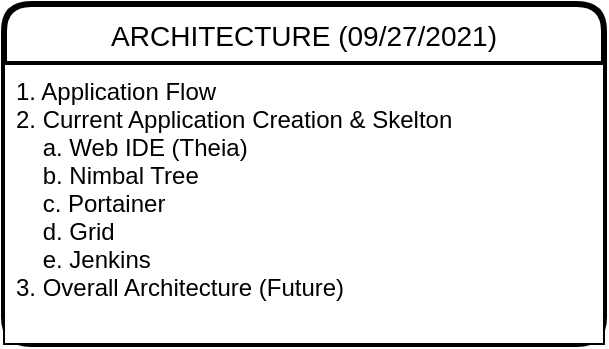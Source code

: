 <mxfile version="15.3.3" type="github" pages="8">
  <diagram id="TPgSclhPf0JYTvySPZ5b" name="CONTENT">
    <mxGraphModel dx="851" dy="323" grid="1" gridSize="10" guides="1" tooltips="1" connect="1" arrows="1" fold="1" page="1" pageScale="1" pageWidth="827" pageHeight="1169" math="0" shadow="0">
      <root>
        <mxCell id="lD80HyQK1BHKOpzMZN71-0" />
        <mxCell id="lD80HyQK1BHKOpzMZN71-1" parent="lD80HyQK1BHKOpzMZN71-0" />
        <mxCell id="lD80HyQK1BHKOpzMZN71-3" value="ARCHITECTURE (09/27/2021)" style="swimlane;childLayout=stackLayout;horizontal=1;startSize=30;horizontalStack=0;rounded=1;fontSize=14;fontStyle=0;strokeWidth=3;resizeParent=0;resizeLast=1;shadow=0;dashed=0;align=center;hachureGap=4;pointerEvents=0;fillColor=none;labelBackgroundColor=none;" vertex="1" parent="lD80HyQK1BHKOpzMZN71-1">
          <mxGeometry x="230" y="70" width="300" height="170" as="geometry" />
        </mxCell>
        <mxCell id="lD80HyQK1BHKOpzMZN71-4" value="1. Application Flow&#xa;2. Current Application Creation &amp; Skelton&#xa;    a. Web IDE (Theia)&#xa;    b. Nimbal Tree&#xa;    c. Portainer&#xa;    d. Grid&#xa;    e. Jenkins&#xa;3. Overall Architecture (Future)" style="align=left;spacingLeft=4;fontSize=12;verticalAlign=top;resizable=0;rotatable=0;part=1;" vertex="1" parent="lD80HyQK1BHKOpzMZN71-3">
          <mxGeometry y="30" width="300" height="140" as="geometry" />
        </mxCell>
      </root>
    </mxGraphModel>
  </diagram>
  <diagram id="3ldbFi4jOB7Rku_gJmSp" name="APPLICATION FLOW">
    <mxGraphModel dx="3106" dy="551" grid="1" gridSize="10" guides="1" tooltips="1" connect="1" arrows="1" fold="1" page="1" pageScale="1" pageWidth="827" pageHeight="1169" math="0" shadow="0">
      <root>
        <mxCell id="demsYnlKOnlr85Y-77aW-0" />
        <mxCell id="demsYnlKOnlr85Y-77aW-1" parent="demsYnlKOnlr85Y-77aW-0" />
        <mxCell id="demsYnlKOnlr85Y-77aW-31" style="edgeStyle=orthogonalEdgeStyle;rounded=0;orthogonalLoop=1;jettySize=auto;html=1;entryX=0.25;entryY=0;entryDx=0;entryDy=0;" parent="demsYnlKOnlr85Y-77aW-1" source="demsYnlKOnlr85Y-77aW-2" target="demsYnlKOnlr85Y-77aW-3" edge="1">
          <mxGeometry relative="1" as="geometry" />
        </mxCell>
        <mxCell id="demsYnlKOnlr85Y-77aW-2" value="IDE" style="whiteSpace=wrap;html=1;aspect=fixed;fillColor=default;" parent="demsYnlKOnlr85Y-77aW-1" vertex="1">
          <mxGeometry x="-308" y="1655" width="80" height="80" as="geometry" />
        </mxCell>
        <mxCell id="demsYnlKOnlr85Y-77aW-3" value="GRID" style="whiteSpace=wrap;html=1;aspect=fixed;fillColor=default;" parent="demsYnlKOnlr85Y-77aW-1" vertex="1">
          <mxGeometry x="-158" y="1765" width="80" height="80" as="geometry" />
        </mxCell>
        <mxCell id="demsYnlKOnlr85Y-77aW-15" style="edgeStyle=orthogonalEdgeStyle;rounded=0;orthogonalLoop=1;jettySize=auto;html=1;entryX=0.5;entryY=0;entryDx=0;entryDy=0;" parent="demsYnlKOnlr85Y-77aW-1" source="demsYnlKOnlr85Y-77aW-4" target="demsYnlKOnlr85Y-77aW-3" edge="1">
          <mxGeometry relative="1" as="geometry" />
        </mxCell>
        <mxCell id="demsYnlKOnlr85Y-77aW-19" style="edgeStyle=orthogonalEdgeStyle;rounded=0;orthogonalLoop=1;jettySize=auto;html=1;entryX=1;entryY=0.5;entryDx=0;entryDy=0;" parent="demsYnlKOnlr85Y-77aW-1" source="demsYnlKOnlr85Y-77aW-4" target="demsYnlKOnlr85Y-77aW-16" edge="1">
          <mxGeometry relative="1" as="geometry" />
        </mxCell>
        <mxCell id="demsYnlKOnlr85Y-77aW-21" style="edgeStyle=orthogonalEdgeStyle;rounded=0;orthogonalLoop=1;jettySize=auto;html=1;entryX=1;entryY=0.75;entryDx=0;entryDy=0;" parent="demsYnlKOnlr85Y-77aW-1" source="demsYnlKOnlr85Y-77aW-4" target="demsYnlKOnlr85Y-77aW-6" edge="1">
          <mxGeometry relative="1" as="geometry" />
        </mxCell>
        <mxCell id="demsYnlKOnlr85Y-77aW-22" style="edgeStyle=orthogonalEdgeStyle;rounded=0;orthogonalLoop=1;jettySize=auto;html=1;entryX=1.033;entryY=0.667;entryDx=0;entryDy=0;entryPerimeter=0;" parent="demsYnlKOnlr85Y-77aW-1" source="demsYnlKOnlr85Y-77aW-4" target="demsYnlKOnlr85Y-77aW-2" edge="1">
          <mxGeometry relative="1" as="geometry" />
        </mxCell>
        <mxCell id="demsYnlKOnlr85Y-77aW-4" value="BB" style="whiteSpace=wrap;html=1;aspect=fixed;fillColor=default;" parent="demsYnlKOnlr85Y-77aW-1" vertex="1">
          <mxGeometry x="-118" y="1535" width="80" height="80" as="geometry" />
        </mxCell>
        <mxCell id="demsYnlKOnlr85Y-77aW-8" style="edgeStyle=orthogonalEdgeStyle;rounded=0;orthogonalLoop=1;jettySize=auto;html=1;entryX=0;entryY=0.5;entryDx=0;entryDy=0;" parent="demsYnlKOnlr85Y-77aW-1" source="demsYnlKOnlr85Y-77aW-5" target="demsYnlKOnlr85Y-77aW-6" edge="1">
          <mxGeometry relative="1" as="geometry" />
        </mxCell>
        <mxCell id="demsYnlKOnlr85Y-77aW-10" style="edgeStyle=orthogonalEdgeStyle;rounded=0;orthogonalLoop=1;jettySize=auto;html=1;entryX=0;entryY=0.25;entryDx=0;entryDy=0;" parent="demsYnlKOnlr85Y-77aW-1" source="demsYnlKOnlr85Y-77aW-5" target="demsYnlKOnlr85Y-77aW-3" edge="1">
          <mxGeometry relative="1" as="geometry" />
        </mxCell>
        <mxCell id="demsYnlKOnlr85Y-77aW-11" value="DashBoard &amp;amp; Live Preview" style="edgeLabel;html=1;align=center;verticalAlign=middle;resizable=0;points=[];" parent="demsYnlKOnlr85Y-77aW-10" vertex="1" connectable="0">
          <mxGeometry x="0.392" y="4" relative="1" as="geometry">
            <mxPoint x="-13" y="-6" as="offset" />
          </mxGeometry>
        </mxCell>
        <mxCell id="demsYnlKOnlr85Y-77aW-13" style="edgeStyle=orthogonalEdgeStyle;rounded=0;orthogonalLoop=1;jettySize=auto;html=1;entryX=0;entryY=0.5;entryDx=0;entryDy=0;" parent="demsYnlKOnlr85Y-77aW-1" source="demsYnlKOnlr85Y-77aW-5" target="demsYnlKOnlr85Y-77aW-2" edge="1">
          <mxGeometry relative="1" as="geometry" />
        </mxCell>
        <mxCell id="demsYnlKOnlr85Y-77aW-5" value="TREE" style="whiteSpace=wrap;html=1;aspect=fixed;fillColor=default;" parent="demsYnlKOnlr85Y-77aW-1" vertex="1">
          <mxGeometry x="-528" y="1775" width="80" height="80" as="geometry" />
        </mxCell>
        <mxCell id="demsYnlKOnlr85Y-77aW-9" style="edgeStyle=orthogonalEdgeStyle;rounded=0;orthogonalLoop=1;jettySize=auto;html=1;entryX=0;entryY=0.5;entryDx=0;entryDy=0;" parent="demsYnlKOnlr85Y-77aW-1" source="demsYnlKOnlr85Y-77aW-6" target="demsYnlKOnlr85Y-77aW-3" edge="1">
          <mxGeometry relative="1" as="geometry" />
        </mxCell>
        <mxCell id="demsYnlKOnlr85Y-77aW-6" value="JENKINS" style="whiteSpace=wrap;html=1;aspect=fixed;fillColor=default;" parent="demsYnlKOnlr85Y-77aW-1" vertex="1">
          <mxGeometry x="-388" y="1885" width="80" height="80" as="geometry" />
        </mxCell>
        <mxCell id="demsYnlKOnlr85Y-77aW-7" style="edgeStyle=orthogonalEdgeStyle;rounded=0;orthogonalLoop=1;jettySize=auto;html=1;exitX=0.5;exitY=1;exitDx=0;exitDy=0;" parent="demsYnlKOnlr85Y-77aW-1" source="demsYnlKOnlr85Y-77aW-6" target="demsYnlKOnlr85Y-77aW-6" edge="1">
          <mxGeometry relative="1" as="geometry" />
        </mxCell>
        <mxCell id="demsYnlKOnlr85Y-77aW-12" value="TO run test cases" style="text;html=1;align=center;verticalAlign=middle;resizable=0;points=[];autosize=1;strokeColor=none;fillColor=none;" parent="demsYnlKOnlr85Y-77aW-1" vertex="1">
          <mxGeometry x="-333" y="1905" width="110" height="20" as="geometry" />
        </mxCell>
        <mxCell id="demsYnlKOnlr85Y-77aW-14" value="TO OPEN web IDE" style="text;html=1;align=center;verticalAlign=middle;resizable=0;points=[];autosize=1;strokeColor=none;fillColor=none;" parent="demsYnlKOnlr85Y-77aW-1" vertex="1">
          <mxGeometry x="-428" y="1665" width="120" height="20" as="geometry" />
        </mxCell>
        <mxCell id="demsYnlKOnlr85Y-77aW-20" style="edgeStyle=orthogonalEdgeStyle;rounded=0;orthogonalLoop=1;jettySize=auto;html=1;" parent="demsYnlKOnlr85Y-77aW-1" source="demsYnlKOnlr85Y-77aW-16" target="demsYnlKOnlr85Y-77aW-5" edge="1">
          <mxGeometry relative="1" as="geometry" />
        </mxCell>
        <mxCell id="demsYnlKOnlr85Y-77aW-16" value="TEST IMPORT SERVICE" style="rounded=0;whiteSpace=wrap;html=1;fillColor=default;" parent="demsYnlKOnlr85Y-77aW-1" vertex="1">
          <mxGeometry x="-438" y="1545" width="120" height="60" as="geometry" />
        </mxCell>
        <mxCell id="demsYnlKOnlr85Y-77aW-24" style="edgeStyle=orthogonalEdgeStyle;rounded=0;orthogonalLoop=1;jettySize=auto;html=1;entryX=0;entryY=0.5;entryDx=0;entryDy=0;" parent="demsYnlKOnlr85Y-77aW-1" source="demsYnlKOnlr85Y-77aW-23" target="demsYnlKOnlr85Y-77aW-5" edge="1">
          <mxGeometry relative="1" as="geometry" />
        </mxCell>
        <mxCell id="demsYnlKOnlr85Y-77aW-25" style="edgeStyle=orthogonalEdgeStyle;rounded=0;orthogonalLoop=1;jettySize=auto;html=1;entryX=-0.012;entryY=1.092;entryDx=0;entryDy=0;entryPerimeter=0;exitX=0.667;exitY=0.5;exitDx=0;exitDy=0;exitPerimeter=0;" parent="demsYnlKOnlr85Y-77aW-1" source="demsYnlKOnlr85Y-77aW-23" target="demsYnlKOnlr85Y-77aW-6" edge="1">
          <mxGeometry relative="1" as="geometry" />
        </mxCell>
        <mxCell id="demsYnlKOnlr85Y-77aW-26" style="edgeStyle=orthogonalEdgeStyle;rounded=0;orthogonalLoop=1;jettySize=auto;html=1;" parent="demsYnlKOnlr85Y-77aW-1" source="demsYnlKOnlr85Y-77aW-23" edge="1">
          <mxGeometry relative="1" as="geometry">
            <mxPoint x="-678" y="1665" as="targetPoint" />
          </mxGeometry>
        </mxCell>
        <mxCell id="demsYnlKOnlr85Y-77aW-30" style="edgeStyle=orthogonalEdgeStyle;rounded=0;orthogonalLoop=1;jettySize=auto;html=1;entryX=0;entryY=0.75;entryDx=0;entryDy=0;" parent="demsYnlKOnlr85Y-77aW-1" source="demsYnlKOnlr85Y-77aW-23" target="demsYnlKOnlr85Y-77aW-2" edge="1">
          <mxGeometry relative="1" as="geometry" />
        </mxCell>
        <mxCell id="demsYnlKOnlr85Y-77aW-23" value="Actor" style="shape=umlActor;verticalLabelPosition=bottom;verticalAlign=top;html=1;outlineConnect=0;fillColor=default;" parent="demsYnlKOnlr85Y-77aW-1" vertex="1">
          <mxGeometry x="-738" y="1805" width="30" height="60" as="geometry" />
        </mxCell>
        <mxCell id="demsYnlKOnlr85Y-77aW-28" style="edgeStyle=orthogonalEdgeStyle;rounded=0;orthogonalLoop=1;jettySize=auto;html=1;entryX=0;entryY=0.25;entryDx=0;entryDy=0;" parent="demsYnlKOnlr85Y-77aW-1" source="demsYnlKOnlr85Y-77aW-27" target="demsYnlKOnlr85Y-77aW-16" edge="1">
          <mxGeometry relative="1" as="geometry" />
        </mxCell>
        <mxCell id="demsYnlKOnlr85Y-77aW-27" value="PORTAINER" style="rounded=0;whiteSpace=wrap;html=1;fillColor=default;" parent="demsYnlKOnlr85Y-77aW-1" vertex="1">
          <mxGeometry x="-718" y="1595" width="120" height="60" as="geometry" />
        </mxCell>
        <mxCell id="demsYnlKOnlr85Y-77aW-29" value="Trigger" style="text;html=1;align=center;verticalAlign=middle;resizable=0;points=[];autosize=1;strokeColor=none;fillColor=none;" parent="demsYnlKOnlr85Y-77aW-1" vertex="1">
          <mxGeometry x="-593" y="1585" width="50" height="20" as="geometry" />
        </mxCell>
        <mxCell id="fPZXkuuchJIZXgfEW2Y3-0" value="TREE WORKFLOW" style="points=[[0,0],[0.25,0],[0.5,0],[0.75,0],[1,0],[1,0.25],[1,0.5],[1,0.75],[1,1],[0.75,1],[0.5,1],[0.25,1],[0,1],[0,0.75],[0,0.5],[0,0.25]];outlineConnect=0;gradientColor=none;html=1;whiteSpace=wrap;fontSize=12;fontStyle=0;shape=mxgraph.aws4.group;grIcon=mxgraph.aws4.group_vpc;strokeColor=#248814;fillColor=default;verticalAlign=top;align=left;spacingLeft=30;fontColor=#AAB7B8;dashed=0;shadow=0;" parent="demsYnlKOnlr85Y-77aW-1" vertex="1">
          <mxGeometry x="-714" y="120" width="720" height="490" as="geometry" />
        </mxCell>
        <mxCell id="fPZXkuuchJIZXgfEW2Y3-2" style="edgeStyle=orthogonalEdgeStyle;rounded=0;orthogonalLoop=1;jettySize=auto;html=1;entryX=0;entryY=0.5;entryDx=0;entryDy=0;" parent="demsYnlKOnlr85Y-77aW-1" source="fPZXkuuchJIZXgfEW2Y3-3" target="fPZXkuuchJIZXgfEW2Y3-9" edge="1">
          <mxGeometry relative="1" as="geometry" />
        </mxCell>
        <mxCell id="ufZAyvfT2CUs4D4Bv3iR-3" style="edgeStyle=orthogonalEdgeStyle;rounded=0;orthogonalLoop=1;jettySize=auto;html=1;entryX=0;entryY=0.5;entryDx=0;entryDy=0;startArrow=none;startFill=0;" parent="demsYnlKOnlr85Y-77aW-1" source="fPZXkuuchJIZXgfEW2Y3-3" target="fPZXkuuchJIZXgfEW2Y3-20" edge="1">
          <mxGeometry relative="1" as="geometry">
            <Array as="points">
              <mxPoint x="-810" y="395" />
            </Array>
          </mxGeometry>
        </mxCell>
        <mxCell id="fPZXkuuchJIZXgfEW2Y3-3" value="" style="verticalLabelPosition=bottom;html=1;verticalAlign=top;align=center;strokeColor=none;fillColor=#00BEF2;shape=mxgraph.azure.user;" parent="demsYnlKOnlr85Y-77aW-1" vertex="1">
          <mxGeometry x="-834" y="230" width="47.5" height="50" as="geometry" />
        </mxCell>
        <mxCell id="fPZXkuuchJIZXgfEW2Y3-4" style="edgeStyle=orthogonalEdgeStyle;rounded=0;orthogonalLoop=1;jettySize=auto;html=1;entryX=0;entryY=0.5;entryDx=0;entryDy=0;" parent="demsYnlKOnlr85Y-77aW-1" source="fPZXkuuchJIZXgfEW2Y3-9" target="fPZXkuuchJIZXgfEW2Y3-11" edge="1">
          <mxGeometry relative="1" as="geometry" />
        </mxCell>
        <mxCell id="fPZXkuuchJIZXgfEW2Y3-5" style="edgeStyle=orthogonalEdgeStyle;rounded=0;orthogonalLoop=1;jettySize=auto;html=1;entryX=0;entryY=0.5;entryDx=0;entryDy=0;startArrow=classic;startFill=1;" parent="demsYnlKOnlr85Y-77aW-1" source="fPZXkuuchJIZXgfEW2Y3-9" target="fPZXkuuchJIZXgfEW2Y3-13" edge="1">
          <mxGeometry relative="1" as="geometry">
            <Array as="points">
              <mxPoint x="-454" y="359" />
            </Array>
          </mxGeometry>
        </mxCell>
        <mxCell id="fPZXkuuchJIZXgfEW2Y3-6" value="DASHBOARD &amp;amp; LIVE PREVIEW" style="edgeLabel;html=1;align=center;verticalAlign=middle;resizable=0;points=[];" parent="fPZXkuuchJIZXgfEW2Y3-5" vertex="1" connectable="0">
          <mxGeometry x="-0.339" y="-13" relative="1" as="geometry">
            <mxPoint x="65" y="-27" as="offset" />
          </mxGeometry>
        </mxCell>
        <mxCell id="fPZXkuuchJIZXgfEW2Y3-7" style="edgeStyle=orthogonalEdgeStyle;rounded=0;orthogonalLoop=1;jettySize=auto;html=1;entryX=0.5;entryY=0;entryDx=0;entryDy=0;" parent="demsYnlKOnlr85Y-77aW-1" source="fPZXkuuchJIZXgfEW2Y3-9" target="fPZXkuuchJIZXgfEW2Y3-18" edge="1">
          <mxGeometry relative="1" as="geometry">
            <Array as="points">
              <mxPoint x="-534" y="373" />
              <mxPoint x="-438" y="373" />
            </Array>
          </mxGeometry>
        </mxCell>
        <mxCell id="ufZAyvfT2CUs4D4Bv3iR-5" style="edgeStyle=orthogonalEdgeStyle;rounded=0;orthogonalLoop=1;jettySize=auto;html=1;entryX=0.831;entryY=0.044;entryDx=0;entryDy=0;entryPerimeter=0;startArrow=classic;startFill=1;" parent="demsYnlKOnlr85Y-77aW-1" source="fPZXkuuchJIZXgfEW2Y3-9" target="fPZXkuuchJIZXgfEW2Y3-22" edge="1">
          <mxGeometry relative="1" as="geometry">
            <Array as="points">
              <mxPoint x="-554" y="373" />
              <mxPoint x="-574" y="373" />
            </Array>
          </mxGeometry>
        </mxCell>
        <mxCell id="fPZXkuuchJIZXgfEW2Y3-9" value="TREE" style="rounded=0;whiteSpace=wrap;html=1;fillColor=#ffe6cc;strokeColor=#d79b00;" parent="demsYnlKOnlr85Y-77aW-1" vertex="1">
          <mxGeometry x="-564" y="225" width="120" height="60" as="geometry" />
        </mxCell>
        <mxCell id="fPZXkuuchJIZXgfEW2Y3-10" style="edgeStyle=orthogonalEdgeStyle;rounded=0;orthogonalLoop=1;jettySize=auto;html=1;entryX=1;entryY=0.5;entryDx=0;entryDy=0;" parent="demsYnlKOnlr85Y-77aW-1" source="fPZXkuuchJIZXgfEW2Y3-11" target="fPZXkuuchJIZXgfEW2Y3-13" edge="1">
          <mxGeometry relative="1" as="geometry" />
        </mxCell>
        <mxCell id="fPZXkuuchJIZXgfEW2Y3-11" value="JENKINS/ CI-CD Tool" style="rounded=0;whiteSpace=wrap;html=1;fillColor=#dae8fc;strokeColor=#6c8ebf;" parent="demsYnlKOnlr85Y-77aW-1" vertex="1">
          <mxGeometry x="-224" y="225" width="120" height="60" as="geometry" />
        </mxCell>
        <mxCell id="fPZXkuuchJIZXgfEW2Y3-12" value="TO TRIGGER TEST CASES VIA API" style="text;html=1;align=center;verticalAlign=middle;resizable=0;points=[];autosize=1;strokeColor=none;fillColor=none;" parent="demsYnlKOnlr85Y-77aW-1" vertex="1">
          <mxGeometry x="-435" y="230" width="210" height="20" as="geometry" />
        </mxCell>
        <mxCell id="fPZXkuuchJIZXgfEW2Y3-13" value="GRID" style="rounded=0;whiteSpace=wrap;html=1;fillColor=#d5e8d4;strokeColor=#82b366;" parent="demsYnlKOnlr85Y-77aW-1" vertex="1">
          <mxGeometry x="-344" y="329" width="120" height="60" as="geometry" />
        </mxCell>
        <mxCell id="fPZXkuuchJIZXgfEW2Y3-14" value="TO RUN TEST CASES" style="text;html=1;align=center;verticalAlign=middle;resizable=0;points=[];autosize=1;strokeColor=none;fillColor=none;" parent="demsYnlKOnlr85Y-77aW-1" vertex="1">
          <mxGeometry x="-249" y="300" width="140" height="20" as="geometry" />
        </mxCell>
        <mxCell id="ufZAyvfT2CUs4D4Bv3iR-0" style="edgeStyle=orthogonalEdgeStyle;rounded=0;orthogonalLoop=1;jettySize=auto;html=1;entryX=0.75;entryY=1;entryDx=0;entryDy=0;startArrow=classic;startFill=1;shape=link;" parent="demsYnlKOnlr85Y-77aW-1" source="fPZXkuuchJIZXgfEW2Y3-15" target="fPZXkuuchJIZXgfEW2Y3-11" edge="1">
          <mxGeometry relative="1" as="geometry">
            <Array as="points">
              <mxPoint x="-134" y="490" />
            </Array>
          </mxGeometry>
        </mxCell>
        <mxCell id="fPZXkuuchJIZXgfEW2Y3-15" value="Code Repository" style="rounded=0;whiteSpace=wrap;html=1;fillColor=#e1d5e7;strokeColor=#9673a6;" parent="demsYnlKOnlr85Y-77aW-1" vertex="1">
          <mxGeometry x="-344" y="460" width="120" height="60" as="geometry" />
        </mxCell>
        <mxCell id="fPZXkuuchJIZXgfEW2Y3-16" style="edgeStyle=orthogonalEdgeStyle;rounded=0;orthogonalLoop=1;jettySize=auto;html=1;entryX=0;entryY=0.5;entryDx=0;entryDy=0;shape=link;" parent="demsYnlKOnlr85Y-77aW-1" source="fPZXkuuchJIZXgfEW2Y3-18" target="fPZXkuuchJIZXgfEW2Y3-15" edge="1">
          <mxGeometry relative="1" as="geometry" />
        </mxCell>
        <mxCell id="fPZXkuuchJIZXgfEW2Y3-17" style="edgeStyle=orthogonalEdgeStyle;rounded=0;orthogonalLoop=1;jettySize=auto;html=1;entryX=0.141;entryY=1.002;entryDx=0;entryDy=0;entryPerimeter=0;" parent="demsYnlKOnlr85Y-77aW-1" source="fPZXkuuchJIZXgfEW2Y3-18" target="fPZXkuuchJIZXgfEW2Y3-13" edge="1">
          <mxGeometry relative="1" as="geometry">
            <Array as="points">
              <mxPoint x="-404" y="430" />
              <mxPoint x="-327" y="430" />
            </Array>
          </mxGeometry>
        </mxCell>
        <mxCell id="fPZXkuuchJIZXgfEW2Y3-18" value="WEB IDE" style="rounded=0;whiteSpace=wrap;html=1;fillColor=#fff2cc;strokeColor=#d6b656;" parent="demsYnlKOnlr85Y-77aW-1" vertex="1">
          <mxGeometry x="-498" y="460" width="120" height="60" as="geometry" />
        </mxCell>
        <mxCell id="fPZXkuuchJIZXgfEW2Y3-19" style="edgeStyle=orthogonalEdgeStyle;rounded=0;orthogonalLoop=1;jettySize=auto;html=1;entryX=0.415;entryY=0.04;entryDx=0;entryDy=0;entryPerimeter=0;" parent="demsYnlKOnlr85Y-77aW-1" source="fPZXkuuchJIZXgfEW2Y3-20" target="fPZXkuuchJIZXgfEW2Y3-22" edge="1">
          <mxGeometry relative="1" as="geometry" />
        </mxCell>
        <mxCell id="fPZXkuuchJIZXgfEW2Y3-20" value="PORTAINER" style="rounded=0;whiteSpace=wrap;html=1;shadow=0;fillColor=#b0e3e6;strokeColor=#0e8088;" parent="demsYnlKOnlr85Y-77aW-1" vertex="1">
          <mxGeometry x="-704" y="365" width="120" height="50" as="geometry" />
        </mxCell>
        <mxCell id="fPZXkuuchJIZXgfEW2Y3-21" style="edgeStyle=orthogonalEdgeStyle;rounded=0;orthogonalLoop=1;jettySize=auto;html=1;entryX=0.5;entryY=1;entryDx=0;entryDy=0;shape=link;" parent="demsYnlKOnlr85Y-77aW-1" source="fPZXkuuchJIZXgfEW2Y3-22" target="fPZXkuuchJIZXgfEW2Y3-15" edge="1">
          <mxGeometry relative="1" as="geometry">
            <Array as="points">
              <mxPoint x="-624" y="540" />
              <mxPoint x="-284" y="540" />
            </Array>
          </mxGeometry>
        </mxCell>
        <mxCell id="fPZXkuuchJIZXgfEW2Y3-22" value="TEST CASE IMPORT&lt;br&gt;SERVICE" style="rounded=0;whiteSpace=wrap;html=1;shadow=0;fillColor=#fad9d5;strokeColor=#ae4132;" parent="demsYnlKOnlr85Y-77aW-1" vertex="1">
          <mxGeometry x="-674" y="460" width="120" height="60" as="geometry" />
        </mxCell>
        <mxCell id="fPZXkuuchJIZXgfEW2Y3-24" value="TRIGGER" style="text;html=1;strokeColor=none;fillColor=none;align=center;verticalAlign=middle;whiteSpace=wrap;rounded=0;shadow=0;" parent="demsYnlKOnlr85Y-77aW-1" vertex="1">
          <mxGeometry x="-614" y="430" width="40" height="20" as="geometry" />
        </mxCell>
        <mxCell id="fPZXkuuchJIZXgfEW2Y3-25" value="TO OPEN" style="text;html=1;strokeColor=none;fillColor=none;align=center;verticalAlign=middle;whiteSpace=wrap;rounded=0;shadow=0;" parent="demsYnlKOnlr85Y-77aW-1" vertex="1">
          <mxGeometry x="-514" y="380" width="40" height="20" as="geometry" />
        </mxCell>
        <mxCell id="fPZXkuuchJIZXgfEW2Y3-26" value="RUN TEST" style="text;html=1;align=center;verticalAlign=middle;resizable=0;points=[];autosize=1;strokeColor=none;fillColor=none;" parent="demsYnlKOnlr85Y-77aW-1" vertex="1">
          <mxGeometry x="-414" y="400" width="80" height="20" as="geometry" />
        </mxCell>
        <mxCell id="fPZXkuuchJIZXgfEW2Y3-27" value="GRID WORKFLOW" style="points=[[0,0],[0.25,0],[0.5,0],[0.75,0],[1,0],[1,0.25],[1,0.5],[1,0.75],[1,1],[0.75,1],[0.5,1],[0.25,1],[0,1],[0,0.75],[0,0.5],[0,0.25]];outlineConnect=0;gradientColor=none;html=1;whiteSpace=wrap;fontSize=12;fontStyle=0;shape=mxgraph.aws4.group;grIcon=mxgraph.aws4.group_vpc;strokeColor=#FF0000;fillColor=default;verticalAlign=top;align=left;spacingLeft=30;fontColor=#AAB7B8;dashed=0;shadow=0;" parent="demsYnlKOnlr85Y-77aW-1" vertex="1">
          <mxGeometry x="-100" y="2430" width="630" height="410" as="geometry" />
        </mxCell>
        <mxCell id="fPZXkuuchJIZXgfEW2Y3-29" style="edgeStyle=orthogonalEdgeStyle;rounded=0;orthogonalLoop=1;jettySize=auto;html=1;entryX=0;entryY=0.5;entryDx=0;entryDy=0;" parent="demsYnlKOnlr85Y-77aW-1" source="fPZXkuuchJIZXgfEW2Y3-30" edge="1">
          <mxGeometry relative="1" as="geometry">
            <mxPoint x="50" y="2565" as="targetPoint" />
          </mxGeometry>
        </mxCell>
        <mxCell id="fPZXkuuchJIZXgfEW2Y3-30" value="" style="verticalLabelPosition=bottom;html=1;verticalAlign=top;align=center;strokeColor=none;fillColor=#00BEF2;shape=mxgraph.azure.user;" parent="demsYnlKOnlr85Y-77aW-1" vertex="1">
          <mxGeometry x="-220" y="2540" width="47.5" height="50" as="geometry" />
        </mxCell>
        <mxCell id="fPZXkuuchJIZXgfEW2Y3-60" style="edgeStyle=orthogonalEdgeStyle;rounded=0;orthogonalLoop=1;jettySize=auto;html=1;entryX=0;entryY=0.5;entryDx=0;entryDy=0;shape=link;" parent="demsYnlKOnlr85Y-77aW-1" source="fPZXkuuchJIZXgfEW2Y3-55" target="fPZXkuuchJIZXgfEW2Y3-57" edge="1">
          <mxGeometry relative="1" as="geometry" />
        </mxCell>
        <mxCell id="fPZXkuuchJIZXgfEW2Y3-61" style="rounded=0;orthogonalLoop=1;jettySize=auto;html=1;entryX=0.5;entryY=0;entryDx=0;entryDy=0;" parent="demsYnlKOnlr85Y-77aW-1" source="fPZXkuuchJIZXgfEW2Y3-55" target="fPZXkuuchJIZXgfEW2Y3-59" edge="1">
          <mxGeometry relative="1" as="geometry" />
        </mxCell>
        <mxCell id="fPZXkuuchJIZXgfEW2Y3-55" value="JENKINS" style="rounded=0;whiteSpace=wrap;html=1;fillColor=#dae8fc;strokeColor=#6c8ebf;" parent="demsYnlKOnlr85Y-77aW-1" vertex="1">
          <mxGeometry x="60" y="2535" width="120" height="60" as="geometry" />
        </mxCell>
        <mxCell id="fPZXkuuchJIZXgfEW2Y3-63" style="rounded=0;orthogonalLoop=1;jettySize=auto;html=1;entryX=1;entryY=0.5;entryDx=0;entryDy=0;shape=link;edgeStyle=orthogonalEdgeStyle;" parent="demsYnlKOnlr85Y-77aW-1" source="fPZXkuuchJIZXgfEW2Y3-57" target="fPZXkuuchJIZXgfEW2Y3-59" edge="1">
          <mxGeometry relative="1" as="geometry">
            <Array as="points">
              <mxPoint x="350" y="2730" />
            </Array>
          </mxGeometry>
        </mxCell>
        <mxCell id="fPZXkuuchJIZXgfEW2Y3-57" value="BITBUCKET" style="rounded=0;whiteSpace=wrap;html=1;fillColor=#e1d5e7;strokeColor=#9673a6;" parent="demsYnlKOnlr85Y-77aW-1" vertex="1">
          <mxGeometry x="290" y="2535" width="120" height="60" as="geometry" />
        </mxCell>
        <mxCell id="fPZXkuuchJIZXgfEW2Y3-59" value="GRID" style="rounded=0;whiteSpace=wrap;html=1;fillColor=#d5e8d4;strokeColor=#82b366;" parent="demsYnlKOnlr85Y-77aW-1" vertex="1">
          <mxGeometry x="60" y="2700" width="120" height="60" as="geometry" />
        </mxCell>
        <mxCell id="fPZXkuuchJIZXgfEW2Y3-62" value="TO RUN TEST CASES" style="text;html=1;align=center;verticalAlign=middle;resizable=0;points=[];autosize=1;strokeColor=none;fillColor=none;" parent="demsYnlKOnlr85Y-77aW-1" vertex="1">
          <mxGeometry x="10" y="2640" width="140" height="20" as="geometry" />
        </mxCell>
        <mxCell id="fPZXkuuchJIZXgfEW2Y3-64" value="WEB IDE" style="points=[[0,0],[0.25,0],[0.5,0],[0.75,0],[1,0],[1,0.25],[1,0.5],[1,0.75],[1,1],[0.75,1],[0.5,1],[0.25,1],[0,1],[0,0.75],[0,0.5],[0,0.25]];outlineConnect=0;gradientColor=none;html=1;whiteSpace=wrap;fontSize=12;fontStyle=0;shape=mxgraph.aws4.group;grIcon=mxgraph.aws4.group_vpc;strokeColor=#3333FF;fillColor=default;verticalAlign=top;align=left;spacingLeft=30;fontColor=#AAB7B8;dashed=0;shadow=0;" parent="demsYnlKOnlr85Y-77aW-1" vertex="1">
          <mxGeometry x="-668" y="820" width="630" height="410" as="geometry" />
        </mxCell>
        <mxCell id="fPZXkuuchJIZXgfEW2Y3-65" style="edgeStyle=orthogonalEdgeStyle;rounded=0;orthogonalLoop=1;jettySize=auto;html=1;entryX=0;entryY=0.5;entryDx=0;entryDy=0;" parent="demsYnlKOnlr85Y-77aW-1" source="fPZXkuuchJIZXgfEW2Y3-66" edge="1">
          <mxGeometry relative="1" as="geometry">
            <mxPoint x="-518" y="955" as="targetPoint" />
          </mxGeometry>
        </mxCell>
        <mxCell id="fPZXkuuchJIZXgfEW2Y3-66" value="" style="verticalLabelPosition=bottom;html=1;verticalAlign=top;align=center;strokeColor=none;fillColor=#00BEF2;shape=mxgraph.azure.user;" parent="demsYnlKOnlr85Y-77aW-1" vertex="1">
          <mxGeometry x="-788" y="930" width="47.5" height="50" as="geometry" />
        </mxCell>
        <mxCell id="fPZXkuuchJIZXgfEW2Y3-67" style="edgeStyle=orthogonalEdgeStyle;rounded=0;orthogonalLoop=1;jettySize=auto;html=1;entryX=0;entryY=0.5;entryDx=0;entryDy=0;shape=link;" parent="demsYnlKOnlr85Y-77aW-1" target="fPZXkuuchJIZXgfEW2Y3-71" edge="1">
          <mxGeometry relative="1" as="geometry">
            <mxPoint x="-388" y="955" as="sourcePoint" />
          </mxGeometry>
        </mxCell>
        <mxCell id="fPZXkuuchJIZXgfEW2Y3-68" style="rounded=0;orthogonalLoop=1;jettySize=auto;html=1;entryX=0.5;entryY=0;entryDx=0;entryDy=0;" parent="demsYnlKOnlr85Y-77aW-1" target="fPZXkuuchJIZXgfEW2Y3-72" edge="1">
          <mxGeometry relative="1" as="geometry">
            <mxPoint x="-448" y="985" as="sourcePoint" />
          </mxGeometry>
        </mxCell>
        <mxCell id="fPZXkuuchJIZXgfEW2Y3-70" style="rounded=0;orthogonalLoop=1;jettySize=auto;html=1;entryX=1;entryY=0.5;entryDx=0;entryDy=0;shape=link;edgeStyle=orthogonalEdgeStyle;" parent="demsYnlKOnlr85Y-77aW-1" source="fPZXkuuchJIZXgfEW2Y3-71" target="fPZXkuuchJIZXgfEW2Y3-72" edge="1">
          <mxGeometry relative="1" as="geometry">
            <Array as="points">
              <mxPoint x="-218" y="1120" />
            </Array>
          </mxGeometry>
        </mxCell>
        <mxCell id="fPZXkuuchJIZXgfEW2Y3-71" value="BITBUCKET" style="rounded=0;whiteSpace=wrap;html=1;fillColor=#e1d5e7;strokeColor=#9673a6;" parent="demsYnlKOnlr85Y-77aW-1" vertex="1">
          <mxGeometry x="-278" y="925" width="120" height="60" as="geometry" />
        </mxCell>
        <mxCell id="fPZXkuuchJIZXgfEW2Y3-72" value="GRID" style="rounded=0;whiteSpace=wrap;html=1;fillColor=#d5e8d4;strokeColor=#82b366;" parent="demsYnlKOnlr85Y-77aW-1" vertex="1">
          <mxGeometry x="-508" y="1090" width="120" height="60" as="geometry" />
        </mxCell>
        <mxCell id="fPZXkuuchJIZXgfEW2Y3-73" value="TO RUN TEST CASES" style="text;html=1;align=center;verticalAlign=middle;resizable=0;points=[];autosize=1;strokeColor=none;fillColor=none;" parent="demsYnlKOnlr85Y-77aW-1" vertex="1">
          <mxGeometry x="-558" y="1030" width="140" height="20" as="geometry" />
        </mxCell>
        <mxCell id="fPZXkuuchJIZXgfEW2Y3-84" value="Physical/Web IDE" style="rounded=0;whiteSpace=wrap;html=1;fillColor=#fff2cc;strokeColor=#d6b656;" parent="demsYnlKOnlr85Y-77aW-1" vertex="1">
          <mxGeometry x="-509" y="930" width="120" height="60" as="geometry" />
        </mxCell>
        <mxCell id="ufZAyvfT2CUs4D4Bv3iR-4" value="UI (Admin User)" style="text;html=1;align=center;verticalAlign=middle;resizable=0;points=[];autosize=1;strokeColor=none;fillColor=none;" parent="demsYnlKOnlr85Y-77aW-1" vertex="1">
          <mxGeometry x="-816.5" y="360" width="100" height="20" as="geometry" />
        </mxCell>
      </root>
    </mxGraphModel>
  </diagram>
  <diagram id="dUvzKrzdSeWx5AoZ4AdJ" name="WEB IDE (THEIA)">
    <mxGraphModel dx="2590" dy="669" grid="1" gridSize="10" guides="1" tooltips="1" connect="1" arrows="1" fold="1" page="1" pageScale="1" pageWidth="827" pageHeight="1169" math="0" shadow="0">
      <root>
        <mxCell id="uV01FP0vy0IpGxc8mJd5-0" />
        <mxCell id="uV01FP0vy0IpGxc8mJd5-1" parent="uV01FP0vy0IpGxc8mJd5-0" />
        <mxCell id="tQv5dpgluOXQ9l9hmAfK-1" value="&lt;b&gt;&lt;font color=&quot;#000000&quot;&gt;WEB IDE&lt;/font&gt;&lt;/b&gt;" style="points=[[0,0],[0.25,0],[0.5,0],[0.75,0],[1,0],[1,0.25],[1,0.5],[1,0.75],[1,1],[0.75,1],[0.5,1],[0.25,1],[0,1],[0,0.75],[0,0.5],[0,0.25]];outlineConnect=0;gradientColor=none;html=1;whiteSpace=wrap;fontSize=12;fontStyle=0;shape=mxgraph.aws4.group;grIcon=mxgraph.aws4.group_vpc;strokeColor=#248814;fillColor=default;verticalAlign=top;align=left;spacingLeft=30;fontColor=#AAB7B8;dashed=0;" parent="uV01FP0vy0IpGxc8mJd5-1" vertex="1">
          <mxGeometry x="148" y="75" width="530" height="590" as="geometry" />
        </mxCell>
        <mxCell id="tQv5dpgluOXQ9l9hmAfK-2" value="3000" style="fontStyle=1;labelPosition=right;verticalLabelPosition=middle;align=left;verticalAlign=middle;spacingLeft=2;fillColor=default;" parent="uV01FP0vy0IpGxc8mJd5-1" vertex="1">
          <mxGeometry x="148" y="345" width="50" height="50" as="geometry" />
        </mxCell>
        <mxCell id="tQv5dpgluOXQ9l9hmAfK-3" value="" style="rounded=0;whiteSpace=wrap;html=1;fillColor=default;" parent="uV01FP0vy0IpGxc8mJd5-1" vertex="1">
          <mxGeometry x="294" y="95" width="136" height="220" as="geometry" />
        </mxCell>
        <mxCell id="tQv5dpgluOXQ9l9hmAfK-4" value="&lt;b&gt;DOCKERFILE&lt;/b&gt;&lt;br&gt;&lt;br&gt;WEB IDE&lt;br&gt;PLUGINS&lt;br&gt;TEMPLATES&lt;br&gt;Bitbucket Code" style="text;html=1;strokeColor=none;fillColor=none;align=center;verticalAlign=middle;whiteSpace=wrap;rounded=0;" parent="uV01FP0vy0IpGxc8mJd5-1" vertex="1">
          <mxGeometry x="312" y="120" width="100" height="170" as="geometry" />
        </mxCell>
        <mxCell id="tQv5dpgluOXQ9l9hmAfK-5" value="" style="rounded=0;whiteSpace=wrap;html=1;fillColor=default;" parent="uV01FP0vy0IpGxc8mJd5-1" vertex="1">
          <mxGeometry x="478" y="95" width="136" height="220" as="geometry" />
        </mxCell>
        <mxCell id="tQv5dpgluOXQ9l9hmAfK-6" value="&lt;b&gt;AUTHENTICATION&amp;nbsp;&lt;/b&gt;&lt;br&gt;&lt;br&gt;Bitbucket Creds" style="text;html=1;strokeColor=none;fillColor=none;align=center;verticalAlign=middle;whiteSpace=wrap;rounded=0;" parent="uV01FP0vy0IpGxc8mJd5-1" vertex="1">
          <mxGeometry x="496" y="115" width="100" height="170" as="geometry" />
        </mxCell>
        <mxCell id="tQv5dpgluOXQ9l9hmAfK-7" value="&lt;b&gt;DOCKER IMAGE&lt;/b&gt;&lt;br&gt;&lt;br&gt;ECR" style="rounded=0;whiteSpace=wrap;html=1;fillColor=default;" parent="uV01FP0vy0IpGxc8mJd5-1" vertex="1">
          <mxGeometry x="294" y="375" width="136" height="220" as="geometry" />
        </mxCell>
        <mxCell id="tQv5dpgluOXQ9l9hmAfK-8" value="&lt;b&gt;CREATION&lt;/b&gt;&lt;br&gt;&lt;br&gt;Current: AWS SaaS Boost&lt;br&gt;&lt;br&gt;Future: Jenkins, EKS&lt;br&gt;&lt;span style=&quot;color: rgba(0 , 0 , 0 , 0) ; font-family: monospace ; font-size: 0px&quot;&gt;%3CmxGraphModel%3E%3Croot%3E%3CmxCell%20id%3D%220%22%2F%3E%3CmxCell%20id%3D%221%22%20parent%3D%220%22%2F%3E%3CmxCell%20id%3D%222%22%20value%3D%22%26lt%3Bb%26gt%3BDOCKER%20IMAGE%26lt%3B%2Fb%26gt%3B%26lt%3Bbr%26gt%3B%26lt%3Bbr%26gt%3BECR%22%20style%3D%22rounded%3D0%3BwhiteSpace%3Dwrap%3Bhtml%3D1%3BfillColor%3Ddefault%3B%22%20vertex%3D%221%22%20parent%3D%221%22%3E%3CmxGeometry%20x%3D%22346%22%20y%3D%22330%22%20width%3D%22136%22%20height%3D%22220%22%20as%3D%22geometry%22%2F%3E%3C%2FmxCell%3E%3C%2Froot%3E%3C%2FmxGraphModel%3ENOw&lt;/span&gt;&lt;b&gt;&lt;br&gt;&lt;/b&gt;" style="rounded=0;whiteSpace=wrap;html=1;fillColor=default;" parent="uV01FP0vy0IpGxc8mJd5-1" vertex="1">
          <mxGeometry x="478" y="375" width="136" height="220" as="geometry" />
        </mxCell>
        <mxCell id="Makcv3c7_0aqzNh_l33S-0" value="CURRENT IDE CREATION PROCESS" style="shape=mxgraph.ibm.box;prType=vpc;fontStyle=0;verticalAlign=top;align=left;spacingLeft=32;spacingTop=4;fillColor=#f5f5f5;rounded=0;whiteSpace=wrap;html=1;strokeColor=#666666;strokeWidth=2;dashed=0;container=1;spacing=-4;collapsible=0;expand=0;recursiveResize=0;fontColor=#333333;" parent="uV01FP0vy0IpGxc8mJd5-1" vertex="1">
          <mxGeometry x="-650" y="75" width="440" height="680" as="geometry" />
        </mxCell>
        <mxCell id="Makcv3c7_0aqzNh_l33S-1" value="" style="edgeStyle=orthogonalEdgeStyle;rounded=0;orthogonalLoop=1;jettySize=auto;html=1;" parent="Makcv3c7_0aqzNh_l33S-0" source="Makcv3c7_0aqzNh_l33S-2" target="Makcv3c7_0aqzNh_l33S-4" edge="1">
          <mxGeometry relative="1" as="geometry" />
        </mxCell>
        <mxCell id="Makcv3c7_0aqzNh_l33S-2" value="New Client Added" style="rounded=0;whiteSpace=wrap;html=1;strokeColor=#080000;" parent="Makcv3c7_0aqzNh_l33S-0" vertex="1">
          <mxGeometry x="158" y="30" width="120" height="60" as="geometry" />
        </mxCell>
        <mxCell id="Makcv3c7_0aqzNh_l33S-3" style="edgeStyle=orthogonalEdgeStyle;rounded=0;orthogonalLoop=1;jettySize=auto;html=1;entryX=0.5;entryY=0;entryDx=0;entryDy=0;" parent="Makcv3c7_0aqzNh_l33S-0" source="Makcv3c7_0aqzNh_l33S-4" target="Makcv3c7_0aqzNh_l33S-6" edge="1">
          <mxGeometry relative="1" as="geometry" />
        </mxCell>
        <mxCell id="Makcv3c7_0aqzNh_l33S-4" value="Login to AWS Account" style="whiteSpace=wrap;html=1;rounded=0;strokeColor=#050000;" parent="Makcv3c7_0aqzNh_l33S-0" vertex="1">
          <mxGeometry x="158" y="130" width="120" height="60" as="geometry" />
        </mxCell>
        <mxCell id="Makcv3c7_0aqzNh_l33S-5" style="edgeStyle=orthogonalEdgeStyle;rounded=0;orthogonalLoop=1;jettySize=auto;html=1;" parent="Makcv3c7_0aqzNh_l33S-0" source="Makcv3c7_0aqzNh_l33S-6" target="Makcv3c7_0aqzNh_l33S-8" edge="1">
          <mxGeometry relative="1" as="geometry" />
        </mxCell>
        <mxCell id="Makcv3c7_0aqzNh_l33S-6" value="Run AWS SaaS Boost for Specific Client" style="rounded=0;whiteSpace=wrap;html=1;strokeColor=#050000;" parent="Makcv3c7_0aqzNh_l33S-0" vertex="1">
          <mxGeometry x="158" y="240" width="120" height="60" as="geometry" />
        </mxCell>
        <mxCell id="Makcv3c7_0aqzNh_l33S-7" style="edgeStyle=orthogonalEdgeStyle;rounded=0;orthogonalLoop=1;jettySize=auto;html=1;" parent="Makcv3c7_0aqzNh_l33S-0" source="Makcv3c7_0aqzNh_l33S-8" target="Makcv3c7_0aqzNh_l33S-10" edge="1">
          <mxGeometry relative="1" as="geometry" />
        </mxCell>
        <mxCell id="Makcv3c7_0aqzNh_l33S-8" value="Provision New Tenant for Client" style="rounded=0;whiteSpace=wrap;html=1;strokeColor=#050000;" parent="Makcv3c7_0aqzNh_l33S-0" vertex="1">
          <mxGeometry x="158" y="350" width="120" height="60" as="geometry" />
        </mxCell>
        <mxCell id="Makcv3c7_0aqzNh_l33S-10" value="Update Configuration to Tree" style="rounded=0;whiteSpace=wrap;html=1;strokeColor=#050000;" parent="Makcv3c7_0aqzNh_l33S-0" vertex="1">
          <mxGeometry x="158" y="460" width="120" height="60" as="geometry" />
        </mxCell>
        <mxCell id="T3qcQMf_axLFdmSjDMwV-0" value="END RESULT:&lt;br&gt;&lt;br&gt;IDE will be running on specific URL" style="rounded=1;whiteSpace=wrap;html=1;strokeColor=#050000;" parent="Makcv3c7_0aqzNh_l33S-0" vertex="1">
          <mxGeometry x="158" y="570" width="120" height="60" as="geometry" />
        </mxCell>
      </root>
    </mxGraphModel>
  </diagram>
  <diagram id="Y3C1miu8JlsUk8b06txI" name="NIMBAL TREE DOCKER">
    <mxGraphModel dx="2590" dy="669" grid="1" gridSize="10" guides="1" tooltips="1" connect="1" arrows="1" fold="1" page="1" pageScale="1" pageWidth="827" pageHeight="1169" math="0" shadow="0">
      <root>
        <mxCell id="F6rImRfcjLfm2xf3virO-0" />
        <mxCell id="F6rImRfcjLfm2xf3virO-1" parent="F6rImRfcjLfm2xf3virO-0" />
        <mxCell id="Lh4lpUujnA5l4giViIKH-4" value="TREE WORKFLOW" style="points=[[0,0],[0.25,0],[0.5,0],[0.75,0],[1,0],[1,0.25],[1,0.5],[1,0.75],[1,1],[0.75,1],[0.5,1],[0.25,1],[0,1],[0,0.75],[0,0.5],[0,0.25]];outlineConnect=0;gradientColor=none;html=1;whiteSpace=wrap;fontSize=12;fontStyle=0;shape=mxgraph.aws4.group;grIcon=mxgraph.aws4.group_vpc;strokeColor=#248814;fillColor=default;verticalAlign=top;align=left;spacingLeft=30;fontColor=#AAB7B8;dashed=0;shadow=0;" parent="F6rImRfcjLfm2xf3virO-1" vertex="1">
          <mxGeometry x="170" y="1240" width="720" height="490" as="geometry" />
        </mxCell>
        <mxCell id="Nh9q6FHsrpqplqyIg1Jt-3" value="" style="edgeStyle=orthogonalEdgeStyle;rounded=0;orthogonalLoop=1;jettySize=auto;html=1;shape=link;" parent="F6rImRfcjLfm2xf3virO-1" source="OYjtGkuKOEBYLj-bqYh1-1" target="Nh9q6FHsrpqplqyIg1Jt-2" edge="1">
          <mxGeometry relative="1" as="geometry">
            <Array as="points">
              <mxPoint x="600" y="1560" />
            </Array>
          </mxGeometry>
        </mxCell>
        <mxCell id="GW0FDL3ifWI4-I3fmRMD-0" value="&lt;b&gt;&lt;font color=&quot;#000000&quot;&gt;NIMBAL TREE EMULATOR DOCKER&lt;/font&gt;&lt;/b&gt;" style="points=[[0,0],[0.25,0],[0.5,0],[0.75,0],[1,0],[1,0.25],[1,0.5],[1,0.75],[1,1],[0.75,1],[0.5,1],[0.25,1],[0,1],[0,0.75],[0,0.5],[0,0.25]];outlineConnect=0;gradientColor=none;html=1;whiteSpace=wrap;fontSize=12;fontStyle=0;shape=mxgraph.aws4.group;grIcon=mxgraph.aws4.group_vpc;strokeColor=#248814;fillColor=default;verticalAlign=top;align=left;spacingLeft=30;fontColor=#AAB7B8;dashed=0;" parent="F6rImRfcjLfm2xf3virO-1" vertex="1">
          <mxGeometry x="171" y="80" width="486" height="540" as="geometry" />
        </mxCell>
        <mxCell id="GW0FDL3ifWI4-I3fmRMD-1" value="4003(API)" style="fontStyle=1;labelPosition=right;verticalLabelPosition=middle;align=left;verticalAlign=middle;spacingLeft=2;fillColor=default;" parent="F6rImRfcjLfm2xf3virO-1" vertex="1">
          <mxGeometry x="171" y="350" width="50" height="50" as="geometry" />
        </mxCell>
        <mxCell id="GW0FDL3ifWI4-I3fmRMD-2" value="" style="rounded=0;whiteSpace=wrap;html=1;fillColor=default;" parent="F6rImRfcjLfm2xf3virO-1" vertex="1">
          <mxGeometry x="317" y="120" width="136" height="200" as="geometry" />
        </mxCell>
        <mxCell id="GW0FDL3ifWI4-I3fmRMD-3" value="&lt;b&gt;DOCKERFILE&lt;/b&gt;&lt;br&gt;&lt;br&gt;Firebase Emulator&lt;br&gt;&lt;br&gt;Create User&lt;br&gt;ENV variables" style="text;html=1;strokeColor=none;fillColor=none;align=center;verticalAlign=middle;whiteSpace=wrap;rounded=0;" parent="F6rImRfcjLfm2xf3virO-1" vertex="1">
          <mxGeometry x="341" y="140" width="100" height="150" as="geometry" />
        </mxCell>
        <mxCell id="GW0FDL3ifWI4-I3fmRMD-4" value="" style="rounded=0;whiteSpace=wrap;html=1;fillColor=default;" parent="F6rImRfcjLfm2xf3virO-1" vertex="1">
          <mxGeometry x="501" y="120" width="136" height="200" as="geometry" />
        </mxCell>
        <mxCell id="GW0FDL3ifWI4-I3fmRMD-5" value="&lt;b&gt;AUTHENTICATION&amp;nbsp;&lt;/b&gt;&lt;br&gt;&lt;br&gt;Bitbucket Creds&lt;br&gt;&lt;br&gt;Google API Token" style="text;html=1;strokeColor=none;fillColor=none;align=center;verticalAlign=middle;whiteSpace=wrap;rounded=0;" parent="F6rImRfcjLfm2xf3virO-1" vertex="1">
          <mxGeometry x="519" y="140" width="100" height="150" as="geometry" />
        </mxCell>
        <mxCell id="GW0FDL3ifWI4-I3fmRMD-6" value="&lt;b&gt;DOCKER IMAGE&lt;/b&gt;&lt;br&gt;&lt;br&gt;Current: EC2&lt;br&gt;&lt;br&gt;Future: ECR" style="rounded=0;whiteSpace=wrap;html=1;fillColor=default;" parent="F6rImRfcjLfm2xf3virO-1" vertex="1">
          <mxGeometry x="317" y="380" width="136" height="220" as="geometry" />
        </mxCell>
        <mxCell id="GW0FDL3ifWI4-I3fmRMD-7" value="&lt;b&gt;CREATION&lt;/b&gt;&lt;br&gt;&lt;br&gt;Current: EC2&lt;br&gt;&lt;br&gt;Future: Jenkins, EKS&lt;br&gt;&lt;span style=&quot;color: rgba(0 , 0 , 0 , 0) ; font-family: monospace ; font-size: 0px&quot;&gt;%3CmxGraphModel%3E%3Croot%3E%3CmxCell%20id%3D%220%22%2F%3E%3CmxCell%20id%3D%221%22%20parent%3D%220%22%2F%3E%3CmxCell%20id%3D%222%22%20value%3D%22%26lt%3Bb%26gt%3BDOCKER%20IMAGE%26lt%3B%2Fb%26gt%3B%26lt%3Bbr%26gt%3B%26lt%3Bbr%26gt%3BECR%22%20style%3D%22rounded%3D0%3BwhiteSpace%3Dwrap%3Bhtml%3D1%3BfillColor%3Ddefault%3B%22%20vertex%3D%221%22%20parent%3D%221%22%3E%3CmxGeometry%20x%3D%22346%22%20y%3D%22330%22%20width%3D%22136%22%20height%3D%22220%22%20as%3D%22geometry%22%2F%3E%3C%2FmxCell%3E%3C%2Froot%3E%3C%2FmxGraphModel%3ENOw&lt;/span&gt;&lt;b&gt;&lt;br&gt;&lt;/b&gt;" style="rounded=0;whiteSpace=wrap;html=1;fillColor=default;" parent="F6rImRfcjLfm2xf3virO-1" vertex="1">
          <mxGeometry x="501" y="380" width="136" height="220" as="geometry" />
        </mxCell>
        <mxCell id="GW0FDL3ifWI4-I3fmRMD-8" value="4001(auth)" style="fontStyle=1;labelPosition=right;verticalLabelPosition=middle;align=left;verticalAlign=middle;spacingLeft=2;fillColor=default;" parent="F6rImRfcjLfm2xf3virO-1" vertex="1">
          <mxGeometry x="171" y="210" width="50" height="50" as="geometry" />
        </mxCell>
        <mxCell id="GW0FDL3ifWI4-I3fmRMD-9" value="4002(DB)" style="fontStyle=1;labelPosition=right;verticalLabelPosition=middle;align=left;verticalAlign=middle;spacingLeft=2;fillColor=default;" parent="F6rImRfcjLfm2xf3virO-1" vertex="1">
          <mxGeometry x="171" y="280" width="50" height="50" as="geometry" />
        </mxCell>
        <mxCell id="GW0FDL3ifWI4-I3fmRMD-10" value="4004(Hosting)" style="fontStyle=1;labelPosition=right;verticalLabelPosition=middle;align=left;verticalAlign=middle;spacingLeft=2;fillColor=default;" parent="F6rImRfcjLfm2xf3virO-1" vertex="1">
          <mxGeometry x="171" y="420" width="50" height="50" as="geometry" />
        </mxCell>
        <mxCell id="T9Q66R_dCj4siVBuKyra-0" style="edgeStyle=orthogonalEdgeStyle;rounded=0;orthogonalLoop=1;jettySize=auto;html=1;entryX=0;entryY=0.5;entryDx=0;entryDy=0;" parent="F6rImRfcjLfm2xf3virO-1" source="hdEedvaaRe8pWhdqNT38-85" target="hdEedvaaRe8pWhdqNT38-87" edge="1">
          <mxGeometry relative="1" as="geometry" />
        </mxCell>
        <mxCell id="hdEedvaaRe8pWhdqNT38-85" value="" style="verticalLabelPosition=bottom;html=1;verticalAlign=top;align=center;strokeColor=none;fillColor=#00BEF2;shape=mxgraph.azure.user;" parent="F6rImRfcjLfm2xf3virO-1" vertex="1">
          <mxGeometry x="50" y="1350" width="47.5" height="50" as="geometry" />
        </mxCell>
        <mxCell id="hdEedvaaRe8pWhdqNT38-89" style="edgeStyle=orthogonalEdgeStyle;rounded=0;orthogonalLoop=1;jettySize=auto;html=1;entryX=0;entryY=0.5;entryDx=0;entryDy=0;" parent="F6rImRfcjLfm2xf3virO-1" source="hdEedvaaRe8pWhdqNT38-87" target="hdEedvaaRe8pWhdqNT38-88" edge="1">
          <mxGeometry relative="1" as="geometry" />
        </mxCell>
        <mxCell id="Ug6nsfbZZmZ-ypFb0Gnv-4" style="edgeStyle=orthogonalEdgeStyle;rounded=0;orthogonalLoop=1;jettySize=auto;html=1;entryX=0;entryY=0.5;entryDx=0;entryDy=0;" parent="F6rImRfcjLfm2xf3virO-1" source="hdEedvaaRe8pWhdqNT38-87" target="OYjtGkuKOEBYLj-bqYh1-1" edge="1">
          <mxGeometry relative="1" as="geometry">
            <Array as="points">
              <mxPoint x="430" y="1479" />
            </Array>
          </mxGeometry>
        </mxCell>
        <mxCell id="Ug6nsfbZZmZ-ypFb0Gnv-6" value="DASHBOARD &amp;amp; LIVE PREVIEW" style="edgeLabel;html=1;align=center;verticalAlign=middle;resizable=0;points=[];" parent="Ug6nsfbZZmZ-ypFb0Gnv-4" vertex="1" connectable="0">
          <mxGeometry x="-0.339" y="-13" relative="1" as="geometry">
            <mxPoint x="65" y="-27" as="offset" />
          </mxGeometry>
        </mxCell>
        <mxCell id="Lrwd9j4zoIuNA1U-ytTY-1" style="edgeStyle=orthogonalEdgeStyle;rounded=0;orthogonalLoop=1;jettySize=auto;html=1;entryX=0.5;entryY=0;entryDx=0;entryDy=0;" parent="F6rImRfcjLfm2xf3virO-1" source="hdEedvaaRe8pWhdqNT38-87" target="Lrwd9j4zoIuNA1U-ytTY-0" edge="1">
          <mxGeometry relative="1" as="geometry">
            <Array as="points">
              <mxPoint x="350" y="1493" />
              <mxPoint x="446" y="1493" />
            </Array>
          </mxGeometry>
        </mxCell>
        <mxCell id="EL5ksSMZzhVZE3vHkd6c-3" style="edgeStyle=orthogonalEdgeStyle;rounded=0;orthogonalLoop=1;jettySize=auto;html=1;entryX=0.5;entryY=0;entryDx=0;entryDy=0;anchorPointDirection=1;startArrow=classic;startFill=1;" parent="F6rImRfcjLfm2xf3virO-1" source="hdEedvaaRe8pWhdqNT38-87" target="_WiIp09-pZnSyqNV0bhr-0" edge="1">
          <mxGeometry relative="1" as="geometry">
            <Array as="points">
              <mxPoint x="330" y="1448" />
              <mxPoint x="260" y="1448" />
            </Array>
          </mxGeometry>
        </mxCell>
        <mxCell id="hdEedvaaRe8pWhdqNT38-87" value="TREE" style="rounded=0;whiteSpace=wrap;html=1;fillColor=#ffe6cc;strokeColor=#d79b00;" parent="F6rImRfcjLfm2xf3virO-1" vertex="1">
          <mxGeometry x="320" y="1345" width="120" height="60" as="geometry" />
        </mxCell>
        <mxCell id="Ug6nsfbZZmZ-ypFb0Gnv-5" style="edgeStyle=orthogonalEdgeStyle;rounded=0;orthogonalLoop=1;jettySize=auto;html=1;entryX=1;entryY=0.5;entryDx=0;entryDy=0;" parent="F6rImRfcjLfm2xf3virO-1" source="hdEedvaaRe8pWhdqNT38-88" target="OYjtGkuKOEBYLj-bqYh1-1" edge="1">
          <mxGeometry relative="1" as="geometry" />
        </mxCell>
        <mxCell id="hdEedvaaRe8pWhdqNT38-88" value="JENKINS" style="rounded=0;whiteSpace=wrap;html=1;fillColor=#dae8fc;strokeColor=#6c8ebf;" parent="F6rImRfcjLfm2xf3virO-1" vertex="1">
          <mxGeometry x="660" y="1345" width="120" height="60" as="geometry" />
        </mxCell>
        <mxCell id="OYjtGkuKOEBYLj-bqYh1-0" value="TO TRIGGER TEST CASES VIA API" style="text;html=1;align=center;verticalAlign=middle;resizable=0;points=[];autosize=1;strokeColor=none;fillColor=none;" parent="F6rImRfcjLfm2xf3virO-1" vertex="1">
          <mxGeometry x="449" y="1350" width="210" height="20" as="geometry" />
        </mxCell>
        <mxCell id="OYjtGkuKOEBYLj-bqYh1-1" value="GRID" style="rounded=0;whiteSpace=wrap;html=1;fillColor=#d5e8d4;strokeColor=#82b366;" parent="F6rImRfcjLfm2xf3virO-1" vertex="1">
          <mxGeometry x="540" y="1449" width="120" height="60" as="geometry" />
        </mxCell>
        <mxCell id="4affVEGJCndQK39ryN-1-0" value="TO RUN TEST CASES" style="text;html=1;align=center;verticalAlign=middle;resizable=0;points=[];autosize=1;strokeColor=none;fillColor=none;" parent="F6rImRfcjLfm2xf3virO-1" vertex="1">
          <mxGeometry x="730" y="1449" width="140" height="20" as="geometry" />
        </mxCell>
        <mxCell id="Nh9q6FHsrpqplqyIg1Jt-2" value="BITBUCKET" style="rounded=0;whiteSpace=wrap;html=1;fillColor=#e1d5e7;strokeColor=#9673a6;" parent="F6rImRfcjLfm2xf3virO-1" vertex="1">
          <mxGeometry x="540" y="1580" width="120" height="60" as="geometry" />
        </mxCell>
        <mxCell id="Lrwd9j4zoIuNA1U-ytTY-2" style="edgeStyle=orthogonalEdgeStyle;rounded=0;orthogonalLoop=1;jettySize=auto;html=1;entryX=0;entryY=0.5;entryDx=0;entryDy=0;shape=link;" parent="F6rImRfcjLfm2xf3virO-1" source="Lrwd9j4zoIuNA1U-ytTY-0" target="Nh9q6FHsrpqplqyIg1Jt-2" edge="1">
          <mxGeometry relative="1" as="geometry" />
        </mxCell>
        <mxCell id="vqnd0CKV4Ev4-BtMAwwU-3" style="edgeStyle=orthogonalEdgeStyle;rounded=0;orthogonalLoop=1;jettySize=auto;html=1;entryX=0.141;entryY=1.002;entryDx=0;entryDy=0;entryPerimeter=0;" parent="F6rImRfcjLfm2xf3virO-1" source="Lrwd9j4zoIuNA1U-ytTY-0" target="OYjtGkuKOEBYLj-bqYh1-1" edge="1">
          <mxGeometry relative="1" as="geometry">
            <Array as="points">
              <mxPoint x="480" y="1550" />
              <mxPoint x="557" y="1550" />
            </Array>
          </mxGeometry>
        </mxCell>
        <mxCell id="Lrwd9j4zoIuNA1U-ytTY-0" value="WEB IDE" style="rounded=0;whiteSpace=wrap;html=1;fillColor=#fff2cc;strokeColor=#d6b656;" parent="F6rImRfcjLfm2xf3virO-1" vertex="1">
          <mxGeometry x="386" y="1580" width="120" height="60" as="geometry" />
        </mxCell>
        <mxCell id="EL5ksSMZzhVZE3vHkd6c-2" style="edgeStyle=orthogonalEdgeStyle;rounded=0;orthogonalLoop=1;jettySize=auto;html=1;entryX=0.415;entryY=0.04;entryDx=0;entryDy=0;entryPerimeter=0;" parent="F6rImRfcjLfm2xf3virO-1" source="_WiIp09-pZnSyqNV0bhr-0" target="EL5ksSMZzhVZE3vHkd6c-0" edge="1">
          <mxGeometry relative="1" as="geometry" />
        </mxCell>
        <mxCell id="_WiIp09-pZnSyqNV0bhr-0" value="PORTAINER" style="rounded=0;whiteSpace=wrap;html=1;shadow=0;fillColor=#b0e3e6;strokeColor=#0e8088;" parent="F6rImRfcjLfm2xf3virO-1" vertex="1">
          <mxGeometry x="200" y="1490" width="120" height="50" as="geometry" />
        </mxCell>
        <mxCell id="EL5ksSMZzhVZE3vHkd6c-1" style="edgeStyle=orthogonalEdgeStyle;rounded=0;orthogonalLoop=1;jettySize=auto;html=1;entryX=0.5;entryY=1;entryDx=0;entryDy=0;shape=link;" parent="F6rImRfcjLfm2xf3virO-1" source="EL5ksSMZzhVZE3vHkd6c-0" target="Nh9q6FHsrpqplqyIg1Jt-2" edge="1">
          <mxGeometry relative="1" as="geometry">
            <Array as="points">
              <mxPoint x="260" y="1660" />
              <mxPoint x="600" y="1660" />
            </Array>
          </mxGeometry>
        </mxCell>
        <mxCell id="EL5ksSMZzhVZE3vHkd6c-0" value="TEST CASE IMPORT&lt;br&gt;SERVICE" style="rounded=0;whiteSpace=wrap;html=1;shadow=0;fillColor=#fad9d5;strokeColor=#ae4132;" parent="F6rImRfcjLfm2xf3virO-1" vertex="1">
          <mxGeometry x="210" y="1580" width="120" height="60" as="geometry" />
        </mxCell>
        <mxCell id="4M2mhdmhumqKpVsethzP-0" value="UI" style="text;html=1;strokeColor=none;fillColor=none;align=center;verticalAlign=middle;whiteSpace=wrap;rounded=0;shadow=0;" parent="F6rImRfcjLfm2xf3virO-1" vertex="1">
          <mxGeometry x="240" y="1420" width="40" height="20" as="geometry" />
        </mxCell>
        <mxCell id="4M2mhdmhumqKpVsethzP-1" value="TRIGGER" style="text;html=1;strokeColor=none;fillColor=none;align=center;verticalAlign=middle;whiteSpace=wrap;rounded=0;shadow=0;" parent="F6rImRfcjLfm2xf3virO-1" vertex="1">
          <mxGeometry x="270" y="1550" width="40" height="20" as="geometry" />
        </mxCell>
        <mxCell id="vqnd0CKV4Ev4-BtMAwwU-0" value="TO OPEN" style="text;html=1;strokeColor=none;fillColor=none;align=center;verticalAlign=middle;whiteSpace=wrap;rounded=0;shadow=0;" parent="F6rImRfcjLfm2xf3virO-1" vertex="1">
          <mxGeometry x="370" y="1500" width="40" height="20" as="geometry" />
        </mxCell>
        <mxCell id="vqnd0CKV4Ev4-BtMAwwU-1" value="RUN TEST" style="text;html=1;align=center;verticalAlign=middle;resizable=0;points=[];autosize=1;strokeColor=none;fillColor=none;" parent="F6rImRfcjLfm2xf3virO-1" vertex="1">
          <mxGeometry x="470" y="1520" width="80" height="20" as="geometry" />
        </mxCell>
        <mxCell id="m2HBASRZQi4OGDAQ04Cm-0" value="NIMBAL TREE CREATION PROCESS" style="shape=mxgraph.ibm.box;prType=vpc;fontStyle=0;verticalAlign=top;align=left;spacingLeft=32;spacingTop=4;fillColor=#f5f5f5;rounded=0;whiteSpace=wrap;html=1;strokeColor=#666666;strokeWidth=2;dashed=0;container=1;spacing=-4;collapsible=0;expand=0;recursiveResize=0;fontColor=#333333;" parent="F6rImRfcjLfm2xf3virO-1" vertex="1">
          <mxGeometry x="-640" y="80" width="440" height="690" as="geometry" />
        </mxCell>
        <mxCell id="m2HBASRZQi4OGDAQ04Cm-1" value="" style="edgeStyle=orthogonalEdgeStyle;rounded=0;orthogonalLoop=1;jettySize=auto;html=1;" parent="m2HBASRZQi4OGDAQ04Cm-0" source="m2HBASRZQi4OGDAQ04Cm-2" target="m2HBASRZQi4OGDAQ04Cm-4" edge="1">
          <mxGeometry relative="1" as="geometry" />
        </mxCell>
        <mxCell id="m2HBASRZQi4OGDAQ04Cm-2" value="New Client Added" style="rounded=0;whiteSpace=wrap;html=1;strokeColor=#080000;" parent="m2HBASRZQi4OGDAQ04Cm-0" vertex="1">
          <mxGeometry x="158" y="30" width="120" height="60" as="geometry" />
        </mxCell>
        <mxCell id="m2HBASRZQi4OGDAQ04Cm-3" style="edgeStyle=orthogonalEdgeStyle;rounded=0;orthogonalLoop=1;jettySize=auto;html=1;entryX=0.5;entryY=0;entryDx=0;entryDy=0;" parent="m2HBASRZQi4OGDAQ04Cm-0" source="m2HBASRZQi4OGDAQ04Cm-4" target="m2HBASRZQi4OGDAQ04Cm-6" edge="1">
          <mxGeometry relative="1" as="geometry" />
        </mxCell>
        <mxCell id="m2HBASRZQi4OGDAQ04Cm-4" value="Create Firebase Project for client from Console" style="whiteSpace=wrap;html=1;rounded=0;strokeColor=#050000;" parent="m2HBASRZQi4OGDAQ04Cm-0" vertex="1">
          <mxGeometry x="158" y="130" width="120" height="60" as="geometry" />
        </mxCell>
        <mxCell id="m2HBASRZQi4OGDAQ04Cm-5" style="edgeStyle=orthogonalEdgeStyle;rounded=0;orthogonalLoop=1;jettySize=auto;html=1;" parent="m2HBASRZQi4OGDAQ04Cm-0" source="m2HBASRZQi4OGDAQ04Cm-6" target="m2HBASRZQi4OGDAQ04Cm-8" edge="1">
          <mxGeometry relative="1" as="geometry" />
        </mxCell>
        <mxCell id="m2HBASRZQi4OGDAQ04Cm-6" value="Update ENV variables and configs" style="rounded=0;whiteSpace=wrap;html=1;strokeColor=#050000;" parent="m2HBASRZQi4OGDAQ04Cm-0" vertex="1">
          <mxGeometry x="158" y="240" width="120" height="60" as="geometry" />
        </mxCell>
        <mxCell id="m2HBASRZQi4OGDAQ04Cm-7" style="edgeStyle=orthogonalEdgeStyle;rounded=0;orthogonalLoop=1;jettySize=auto;html=1;" parent="m2HBASRZQi4OGDAQ04Cm-0" source="m2HBASRZQi4OGDAQ04Cm-8" target="m2HBASRZQi4OGDAQ04Cm-9" edge="1">
          <mxGeometry relative="1" as="geometry" />
        </mxCell>
        <mxCell id="m2HBASRZQi4OGDAQ04Cm-8" value="Deploy Project of Nimbal Tree to Firebase" style="rounded=0;whiteSpace=wrap;html=1;strokeColor=#050000;" parent="m2HBASRZQi4OGDAQ04Cm-0" vertex="1">
          <mxGeometry x="158" y="350" width="120" height="60" as="geometry" />
        </mxCell>
        <mxCell id="m2HBASRZQi4OGDAQ04Cm-9" value="Create Super Admin account for Client" style="rounded=0;whiteSpace=wrap;html=1;strokeColor=#050000;" parent="m2HBASRZQi4OGDAQ04Cm-0" vertex="1">
          <mxGeometry x="158" y="460" width="120" height="60" as="geometry" />
        </mxCell>
        <mxCell id="m2HBASRZQi4OGDAQ04Cm-10" value="END RESULT:&lt;br&gt;&lt;br&gt;Nimbal tree will be created for client" style="rounded=1;whiteSpace=wrap;html=1;strokeColor=#050000;" parent="m2HBASRZQi4OGDAQ04Cm-0" vertex="1">
          <mxGeometry x="158" y="580" width="120" height="60" as="geometry" />
        </mxCell>
      </root>
    </mxGraphModel>
  </diagram>
  <diagram id="JAAkesRjFncYBwSX7LTk" name="PORTAINER">
    <mxGraphModel dx="2590" dy="669" grid="1" gridSize="10" guides="1" tooltips="1" connect="1" arrows="1" fold="1" page="1" pageScale="1" pageWidth="827" pageHeight="1169" math="0" shadow="0">
      <root>
        <mxCell id="T1sO1mBgBkiVXnJcExrG-0" />
        <mxCell id="T1sO1mBgBkiVXnJcExrG-1" parent="T1sO1mBgBkiVXnJcExrG-0" />
        <mxCell id="xIG55tcmAj_OJqFP3-Dr-0" value="&lt;b&gt;&lt;font color=&quot;#000000&quot;&gt;TEST IMPORT SERVICE&lt;/font&gt;&lt;/b&gt;" style="points=[[0,0],[0.25,0],[0.5,0],[0.75,0],[1,0],[1,0.25],[1,0.5],[1,0.75],[1,1],[0.75,1],[0.5,1],[0.25,1],[0,1],[0,0.75],[0,0.5],[0,0.25]];outlineConnect=0;gradientColor=none;html=1;whiteSpace=wrap;fontSize=12;fontStyle=0;shape=mxgraph.aws4.group;grIcon=mxgraph.aws4.group_vpc;strokeColor=#248814;fillColor=default;verticalAlign=top;align=left;spacingLeft=30;fontColor=#AAB7B8;dashed=0;" parent="T1sO1mBgBkiVXnJcExrG-1" vertex="1">
          <mxGeometry x="120" y="40" width="630" height="550" as="geometry" />
        </mxCell>
        <mxCell id="xIG55tcmAj_OJqFP3-Dr-1" value="8080" style="fontStyle=1;labelPosition=right;verticalLabelPosition=middle;align=left;verticalAlign=middle;spacingLeft=2;fillColor=default;" parent="T1sO1mBgBkiVXnJcExrG-1" vertex="1">
          <mxGeometry x="120" y="310" width="50" height="50" as="geometry" />
        </mxCell>
        <mxCell id="xIG55tcmAj_OJqFP3-Dr-2" value="" style="rounded=0;whiteSpace=wrap;html=1;fillColor=default;" parent="T1sO1mBgBkiVXnJcExrG-1" vertex="1">
          <mxGeometry x="406" y="60" width="136" height="220" as="geometry" />
        </mxCell>
        <mxCell id="xIG55tcmAj_OJqFP3-Dr-3" value="&lt;b&gt;DOCKERFILE&lt;/b&gt;&lt;br&gt;&lt;br&gt;Bitbucket Code&lt;br&gt;Nimbal API Code&lt;br&gt;ENV Variables" style="text;html=1;strokeColor=none;fillColor=none;align=center;verticalAlign=middle;whiteSpace=wrap;rounded=0;" parent="T1sO1mBgBkiVXnJcExrG-1" vertex="1">
          <mxGeometry x="424" y="85" width="100" height="170" as="geometry" />
        </mxCell>
        <mxCell id="xIG55tcmAj_OJqFP3-Dr-4" value="" style="rounded=0;whiteSpace=wrap;html=1;fillColor=default;" parent="T1sO1mBgBkiVXnJcExrG-1" vertex="1">
          <mxGeometry x="590" y="60" width="136" height="220" as="geometry" />
        </mxCell>
        <mxCell id="xIG55tcmAj_OJqFP3-Dr-5" value="&lt;b&gt;AUTHENTICATION&amp;nbsp;&lt;/b&gt;&lt;br&gt;&lt;br&gt;Bitbucket Creds&lt;br&gt;&lt;br&gt;Google API Token" style="text;html=1;strokeColor=none;fillColor=none;align=center;verticalAlign=middle;whiteSpace=wrap;rounded=0;" parent="T1sO1mBgBkiVXnJcExrG-1" vertex="1">
          <mxGeometry x="608" y="80" width="100" height="170" as="geometry" />
        </mxCell>
        <mxCell id="xIG55tcmAj_OJqFP3-Dr-6" value="&lt;b&gt;DOCKER IMAGE&lt;/b&gt;&lt;br&gt;&lt;br&gt;Current: EC2&lt;br&gt;&lt;br&gt;Future: ECR" style="rounded=0;whiteSpace=wrap;html=1;fillColor=default;" parent="T1sO1mBgBkiVXnJcExrG-1" vertex="1">
          <mxGeometry x="406" y="340" width="136" height="220" as="geometry" />
        </mxCell>
        <mxCell id="xIG55tcmAj_OJqFP3-Dr-7" value="&lt;b&gt;CREATION&lt;/b&gt;&lt;br&gt;&lt;br&gt;Current: EC2&lt;br&gt;&lt;br&gt;Future: Jenkins, EKS&lt;br&gt;&lt;span style=&quot;color: rgba(0 , 0 , 0 , 0) ; font-family: monospace ; font-size: 0px&quot;&gt;%3CmxGraphModel%3E%3Croot%3E%3CmxCell%20id%3D%220%22%2F%3E%3CmxCell%20id%3D%221%22%20parent%3D%220%22%2F%3E%3CmxCell%20id%3D%222%22%20value%3D%22%26lt%3Bb%26gt%3BDOCKER%20IMAGE%26lt%3B%2Fb%26gt%3B%26lt%3Bbr%26gt%3B%26lt%3Bbr%26gt%3BECR%22%20style%3D%22rounded%3D0%3BwhiteSpace%3Dwrap%3Bhtml%3D1%3BfillColor%3Ddefault%3B%22%20vertex%3D%221%22%20parent%3D%221%22%3E%3CmxGeometry%20x%3D%22346%22%20y%3D%22330%22%20width%3D%22136%22%20height%3D%22220%22%20as%3D%22geometry%22%2F%3E%3C%2FmxCell%3E%3C%2Froot%3E%3C%2FmxGraphModel%3ENOw&lt;/span&gt;&lt;b&gt;&lt;br&gt;&lt;/b&gt;" style="rounded=0;whiteSpace=wrap;html=1;fillColor=default;" parent="T1sO1mBgBkiVXnJcExrG-1" vertex="1">
          <mxGeometry x="590" y="340" width="136" height="220" as="geometry" />
        </mxCell>
        <mxCell id="GrwsqhC06fvyhVG3kLzH-0" value="PORTAINER&lt;br&gt;Interface" style="rounded=0;whiteSpace=wrap;html=1;fillColor=default;" parent="T1sO1mBgBkiVXnJcExrG-1" vertex="1">
          <mxGeometry x="210" y="230" width="136" height="220" as="geometry" />
        </mxCell>
        <mxCell id="qkaK_ubt3fvvYeIx9Q5K-0" value="CURRENT TEST IMPORT ( PORTAINER ) PROCESS" style="shape=mxgraph.ibm.box;prType=vpc;fontStyle=0;verticalAlign=top;align=left;spacingLeft=32;spacingTop=4;fillColor=#f5f5f5;rounded=0;whiteSpace=wrap;html=1;strokeColor=#666666;strokeWidth=2;dashed=0;container=1;spacing=-4;collapsible=0;expand=0;recursiveResize=0;fontColor=#333333;" parent="T1sO1mBgBkiVXnJcExrG-1" vertex="1">
          <mxGeometry x="-633" y="40" width="440" height="690" as="geometry" />
        </mxCell>
        <mxCell id="qkaK_ubt3fvvYeIx9Q5K-1" value="" style="edgeStyle=orthogonalEdgeStyle;rounded=0;orthogonalLoop=1;jettySize=auto;html=1;" parent="qkaK_ubt3fvvYeIx9Q5K-0" source="qkaK_ubt3fvvYeIx9Q5K-2" target="qkaK_ubt3fvvYeIx9Q5K-4" edge="1">
          <mxGeometry relative="1" as="geometry" />
        </mxCell>
        <mxCell id="qkaK_ubt3fvvYeIx9Q5K-2" value="New Client Added" style="rounded=0;whiteSpace=wrap;html=1;strokeColor=#080000;" parent="qkaK_ubt3fvvYeIx9Q5K-0" vertex="1">
          <mxGeometry x="158" y="30" width="120" height="60" as="geometry" />
        </mxCell>
        <mxCell id="qkaK_ubt3fvvYeIx9Q5K-3" style="edgeStyle=orthogonalEdgeStyle;rounded=0;orthogonalLoop=1;jettySize=auto;html=1;entryX=0.5;entryY=0;entryDx=0;entryDy=0;" parent="qkaK_ubt3fvvYeIx9Q5K-0" source="qkaK_ubt3fvvYeIx9Q5K-4" target="qkaK_ubt3fvvYeIx9Q5K-6" edge="1">
          <mxGeometry relative="1" as="geometry" />
        </mxCell>
        <mxCell id="qkaK_ubt3fvvYeIx9Q5K-4" value="Create Client specific jar file" style="whiteSpace=wrap;html=1;rounded=0;strokeColor=#050000;" parent="qkaK_ubt3fvvYeIx9Q5K-0" vertex="1">
          <mxGeometry x="158" y="130" width="120" height="60" as="geometry" />
        </mxCell>
        <mxCell id="qkaK_ubt3fvvYeIx9Q5K-5" style="edgeStyle=orthogonalEdgeStyle;rounded=0;orthogonalLoop=1;jettySize=auto;html=1;" parent="qkaK_ubt3fvvYeIx9Q5K-0" source="qkaK_ubt3fvvYeIx9Q5K-6" target="qkaK_ubt3fvvYeIx9Q5K-8" edge="1">
          <mxGeometry relative="1" as="geometry" />
        </mxCell>
        <mxCell id="qkaK_ubt3fvvYeIx9Q5K-6" value="Update Dockerfile &amp;amp; create Docker Image" style="rounded=0;whiteSpace=wrap;html=1;strokeColor=#050000;" parent="qkaK_ubt3fvvYeIx9Q5K-0" vertex="1">
          <mxGeometry x="158" y="240" width="120" height="60" as="geometry" />
        </mxCell>
        <mxCell id="qkaK_ubt3fvvYeIx9Q5K-7" style="edgeStyle=orthogonalEdgeStyle;rounded=0;orthogonalLoop=1;jettySize=auto;html=1;" parent="qkaK_ubt3fvvYeIx9Q5K-0" source="qkaK_ubt3fvvYeIx9Q5K-8" target="qkaK_ubt3fvvYeIx9Q5K-10" edge="1">
          <mxGeometry relative="1" as="geometry" />
        </mxCell>
        <mxCell id="qkaK_ubt3fvvYeIx9Q5K-8" value="Import Docker Image to Portainer &amp;amp; Run" style="rounded=0;whiteSpace=wrap;html=1;strokeColor=#050000;" parent="qkaK_ubt3fvvYeIx9Q5K-0" vertex="1">
          <mxGeometry x="158" y="350" width="120" height="60" as="geometry" />
        </mxCell>
        <mxCell id="qkaK_ubt3fvvYeIx9Q5K-10" value="Initiate Test Case Import via Project ID from Nimbal Tree" style="rounded=0;whiteSpace=wrap;html=1;strokeColor=#050000;" parent="qkaK_ubt3fvvYeIx9Q5K-0" vertex="1">
          <mxGeometry x="158" y="460" width="120" height="60" as="geometry" />
        </mxCell>
        <mxCell id="2TSJkoeQAFjKoEOjAibg-0" value="END RESULT:&lt;br&gt;&lt;br&gt;Test Cases will be Imported" style="rounded=1;whiteSpace=wrap;html=1;strokeColor=#050000;" parent="qkaK_ubt3fvvYeIx9Q5K-0" vertex="1">
          <mxGeometry x="158" y="580" width="120" height="60" as="geometry" />
        </mxCell>
      </root>
    </mxGraphModel>
  </diagram>
  <diagram id="yJq1CVK-OpCCL_kfqS5l" name="GRID">
    <mxGraphModel dx="2590" dy="669" grid="1" gridSize="10" guides="1" tooltips="1" connect="1" arrows="1" fold="1" page="1" pageScale="1" pageWidth="827" pageHeight="1169" math="0" shadow="0">
      <root>
        <mxCell id="CAVgizF_UDEVj1PiDrql-0" />
        <mxCell id="CAVgizF_UDEVj1PiDrql-1" parent="CAVgizF_UDEVj1PiDrql-0" />
        <mxCell id="SC2S1B-66OH8_USFO_R9-0" value="&lt;b&gt;&lt;font color=&quot;#000000&quot;&gt;ZALENIUM GRID&lt;/font&gt;&lt;/b&gt;" style="points=[[0,0],[0.25,0],[0.5,0],[0.75,0],[1,0],[1,0.25],[1,0.5],[1,0.75],[1,1],[0.75,1],[0.5,1],[0.25,1],[0,1],[0,0.75],[0,0.5],[0,0.25]];outlineConnect=0;gradientColor=none;html=1;whiteSpace=wrap;fontSize=12;fontStyle=0;shape=mxgraph.aws4.group;grIcon=mxgraph.aws4.group_vpc;strokeColor=#248814;fillColor=default;verticalAlign=top;align=left;spacingLeft=30;fontColor=#AAB7B8;dashed=0;" parent="CAVgizF_UDEVj1PiDrql-1" vertex="1">
          <mxGeometry x="149" y="75" width="530" height="590" as="geometry" />
        </mxCell>
        <mxCell id="SC2S1B-66OH8_USFO_R9-1" value="4444" style="fontStyle=1;labelPosition=right;verticalLabelPosition=middle;align=left;verticalAlign=middle;spacingLeft=2;fillColor=default;" parent="CAVgizF_UDEVj1PiDrql-1" vertex="1">
          <mxGeometry x="149" y="345" width="50" height="50" as="geometry" />
        </mxCell>
        <mxCell id="SC2S1B-66OH8_USFO_R9-2" value="" style="rounded=0;whiteSpace=wrap;html=1;fillColor=default;" parent="CAVgizF_UDEVj1PiDrql-1" vertex="1">
          <mxGeometry x="295" y="95" width="136" height="220" as="geometry" />
        </mxCell>
        <mxCell id="SC2S1B-66OH8_USFO_R9-3" value="&lt;b&gt;DOCKERFILE&lt;/b&gt;&lt;br&gt;&lt;br&gt;Bitbucket Code&lt;br&gt;HELM Charts" style="text;html=1;strokeColor=none;fillColor=none;align=center;verticalAlign=middle;whiteSpace=wrap;rounded=0;" parent="CAVgizF_UDEVj1PiDrql-1" vertex="1">
          <mxGeometry x="313" y="120" width="100" height="170" as="geometry" />
        </mxCell>
        <mxCell id="SC2S1B-66OH8_USFO_R9-4" value="" style="rounded=0;whiteSpace=wrap;html=1;fillColor=default;" parent="CAVgizF_UDEVj1PiDrql-1" vertex="1">
          <mxGeometry x="479" y="95" width="136" height="220" as="geometry" />
        </mxCell>
        <mxCell id="SC2S1B-66OH8_USFO_R9-5" value="&lt;b&gt;AUTHENTICATION&amp;nbsp;&lt;/b&gt;&lt;br&gt;&lt;br&gt;Bitbucket Creds&lt;br&gt;" style="text;html=1;strokeColor=none;fillColor=none;align=center;verticalAlign=middle;whiteSpace=wrap;rounded=0;" parent="CAVgizF_UDEVj1PiDrql-1" vertex="1">
          <mxGeometry x="497" y="115" width="100" height="170" as="geometry" />
        </mxCell>
        <mxCell id="SC2S1B-66OH8_USFO_R9-6" value="&lt;b&gt;DOCKER IMAGE&lt;/b&gt;&lt;br&gt;&lt;br&gt;Current: EC2&lt;br&gt;&lt;br&gt;Future: ECR" style="rounded=0;whiteSpace=wrap;html=1;fillColor=default;" parent="CAVgizF_UDEVj1PiDrql-1" vertex="1">
          <mxGeometry x="295" y="375" width="136" height="220" as="geometry" />
        </mxCell>
        <mxCell id="SC2S1B-66OH8_USFO_R9-7" value="&lt;b&gt;CREATION&lt;/b&gt;&lt;br&gt;&lt;br&gt;Current: EC2&lt;br&gt;&lt;br&gt;Future: Jenkins, EKS&lt;br&gt;&lt;span style=&quot;color: rgba(0 , 0 , 0 , 0) ; font-family: monospace ; font-size: 0px&quot;&gt;%3CmxGraphModel%3E%3Croot%3E%3CmxCell%20id%3D%220%22%2F%3E%3CmxCell%20id%3D%221%22%20parent%3D%220%22%2F%3E%3CmxCell%20id%3D%222%22%20value%3D%22%26lt%3Bb%26gt%3BDOCKER%20IMAGE%26lt%3B%2Fb%26gt%3B%26lt%3Bbr%26gt%3B%26lt%3Bbr%26gt%3BECR%22%20style%3D%22rounded%3D0%3BwhiteSpace%3Dwrap%3Bhtml%3D1%3BfillColor%3Ddefault%3B%22%20vertex%3D%221%22%20parent%3D%221%22%3E%3CmxGeometry%20x%3D%22346%22%20y%3D%22330%22%20width%3D%22136%22%20height%3D%22220%22%20as%3D%22geometry%22%2F%3E%3C%2FmxCell%3E%3C%2Froot%3E%3C%2FmxGraphModel%3ENOw&lt;/span&gt;&lt;b&gt;&lt;br&gt;&lt;/b&gt;" style="rounded=0;whiteSpace=wrap;html=1;fillColor=default;" parent="CAVgizF_UDEVj1PiDrql-1" vertex="1">
          <mxGeometry x="479" y="375" width="136" height="220" as="geometry" />
        </mxCell>
        <mxCell id="I4vrFvmS2P25PA12PHKJ-0" value="CURRENT GRID CREATION PROCESS" style="shape=mxgraph.ibm.box;prType=vpc;fontStyle=0;verticalAlign=top;align=left;spacingLeft=32;spacingTop=4;fillColor=#f5f5f5;rounded=0;whiteSpace=wrap;html=1;strokeColor=#666666;strokeWidth=2;dashed=0;container=1;spacing=-4;collapsible=0;expand=0;recursiveResize=0;fontColor=#333333;" parent="CAVgizF_UDEVj1PiDrql-1" vertex="1">
          <mxGeometry x="-633" y="75" width="440" height="890" as="geometry" />
        </mxCell>
        <mxCell id="I4vrFvmS2P25PA12PHKJ-3" value="" style="edgeStyle=orthogonalEdgeStyle;rounded=0;orthogonalLoop=1;jettySize=auto;html=1;" parent="I4vrFvmS2P25PA12PHKJ-0" source="I4vrFvmS2P25PA12PHKJ-1" target="I4vrFvmS2P25PA12PHKJ-2" edge="1">
          <mxGeometry relative="1" as="geometry" />
        </mxCell>
        <mxCell id="I4vrFvmS2P25PA12PHKJ-1" value="New Client Added" style="rounded=0;whiteSpace=wrap;html=1;strokeColor=#080000;" parent="I4vrFvmS2P25PA12PHKJ-0" vertex="1">
          <mxGeometry x="158" y="30" width="120" height="60" as="geometry" />
        </mxCell>
        <mxCell id="I4vrFvmS2P25PA12PHKJ-7" style="edgeStyle=orthogonalEdgeStyle;rounded=0;orthogonalLoop=1;jettySize=auto;html=1;entryX=0.5;entryY=0;entryDx=0;entryDy=0;" parent="I4vrFvmS2P25PA12PHKJ-0" source="I4vrFvmS2P25PA12PHKJ-2" target="I4vrFvmS2P25PA12PHKJ-6" edge="1">
          <mxGeometry relative="1" as="geometry" />
        </mxCell>
        <mxCell id="I4vrFvmS2P25PA12PHKJ-2" value="Login to Kubernetes Cluster" style="whiteSpace=wrap;html=1;rounded=0;strokeColor=#050000;" parent="I4vrFvmS2P25PA12PHKJ-0" vertex="1">
          <mxGeometry x="158" y="130" width="120" height="60" as="geometry" />
        </mxCell>
        <mxCell id="I4vrFvmS2P25PA12PHKJ-13" style="edgeStyle=orthogonalEdgeStyle;rounded=0;orthogonalLoop=1;jettySize=auto;html=1;" parent="I4vrFvmS2P25PA12PHKJ-0" source="I4vrFvmS2P25PA12PHKJ-6" target="I4vrFvmS2P25PA12PHKJ-9" edge="1">
          <mxGeometry relative="1" as="geometry" />
        </mxCell>
        <mxCell id="I4vrFvmS2P25PA12PHKJ-6" value="Create new Namespace for respective client" style="rounded=0;whiteSpace=wrap;html=1;strokeColor=#050000;" parent="I4vrFvmS2P25PA12PHKJ-0" vertex="1">
          <mxGeometry x="158" y="240" width="120" height="60" as="geometry" />
        </mxCell>
        <mxCell id="I4vrFvmS2P25PA12PHKJ-14" style="edgeStyle=orthogonalEdgeStyle;rounded=0;orthogonalLoop=1;jettySize=auto;html=1;" parent="I4vrFvmS2P25PA12PHKJ-0" source="I4vrFvmS2P25PA12PHKJ-9" target="I4vrFvmS2P25PA12PHKJ-10" edge="1">
          <mxGeometry relative="1" as="geometry" />
        </mxCell>
        <mxCell id="I4vrFvmS2P25PA12PHKJ-9" value="Deploy Zalenium Using Helm Chart" style="rounded=0;whiteSpace=wrap;html=1;strokeColor=#050000;" parent="I4vrFvmS2P25PA12PHKJ-0" vertex="1">
          <mxGeometry x="158" y="350" width="120" height="60" as="geometry" />
        </mxCell>
        <mxCell id="I4vrFvmS2P25PA12PHKJ-15" style="edgeStyle=orthogonalEdgeStyle;rounded=0;orthogonalLoop=1;jettySize=auto;html=1;" parent="I4vrFvmS2P25PA12PHKJ-0" source="I4vrFvmS2P25PA12PHKJ-10" target="I4vrFvmS2P25PA12PHKJ-11" edge="1">
          <mxGeometry relative="1" as="geometry" />
        </mxCell>
        <mxCell id="I4vrFvmS2P25PA12PHKJ-10" value="Point port (4444) to LB" style="rounded=0;whiteSpace=wrap;html=1;strokeColor=#050000;" parent="I4vrFvmS2P25PA12PHKJ-0" vertex="1">
          <mxGeometry x="158" y="460" width="120" height="60" as="geometry" />
        </mxCell>
        <mxCell id="I4vrFvmS2P25PA12PHKJ-16" style="edgeStyle=orthogonalEdgeStyle;rounded=0;orthogonalLoop=1;jettySize=auto;html=1;" parent="I4vrFvmS2P25PA12PHKJ-0" source="I4vrFvmS2P25PA12PHKJ-11" target="I4vrFvmS2P25PA12PHKJ-12" edge="1">
          <mxGeometry relative="1" as="geometry" />
        </mxCell>
        <mxCell id="I4vrFvmS2P25PA12PHKJ-11" value="Add LB to GoDaddy Subdomain" style="rounded=0;whiteSpace=wrap;html=1;strokeColor=#050000;" parent="I4vrFvmS2P25PA12PHKJ-0" vertex="1">
          <mxGeometry x="158" y="570" width="120" height="60" as="geometry" />
        </mxCell>
        <mxCell id="I4vrFvmS2P25PA12PHKJ-12" value="Update new URL to Nimbal Tree" style="rounded=0;whiteSpace=wrap;html=1;strokeColor=#050000;" parent="I4vrFvmS2P25PA12PHKJ-0" vertex="1">
          <mxGeometry x="158" y="680" width="120" height="60" as="geometry" />
        </mxCell>
        <mxCell id="NzgwsMWJ3xfVHC9qC7jj-0" value="END RESULT:&lt;br&gt;&lt;br&gt;GRID will be running on specific URL" style="rounded=1;whiteSpace=wrap;html=1;strokeColor=#050000;" parent="I4vrFvmS2P25PA12PHKJ-0" vertex="1">
          <mxGeometry x="158" y="800" width="120" height="60" as="geometry" />
        </mxCell>
      </root>
    </mxGraphModel>
  </diagram>
  <diagram id="JyOKCSqGpaie7mbTxR52" name="JENKINS">
    <mxGraphModel dx="876" dy="1949" grid="1" gridSize="10" guides="1" tooltips="1" connect="1" arrows="1" fold="1" page="1" pageScale="1" pageWidth="827" pageHeight="1169" math="0" shadow="0">
      <root>
        <mxCell id="UZeFkTwDUmcO5Vj-RA6Z-0" />
        <mxCell id="UZeFkTwDUmcO5Vj-RA6Z-1" parent="UZeFkTwDUmcO5Vj-RA6Z-0" />
        <mxCell id="H6O2pR4ogTQC3L_R0hLE-0" value="JENKINS CREATION PROCESS" style="shape=mxgraph.ibm.box;prType=vpc;fontStyle=0;verticalAlign=top;align=left;spacingLeft=32;spacingTop=4;fillColor=#f5f5f5;rounded=0;whiteSpace=wrap;html=1;strokeColor=#666666;strokeWidth=2;dashed=0;container=1;spacing=-4;collapsible=0;expand=0;recursiveResize=0;fontColor=#333333;" parent="UZeFkTwDUmcO5Vj-RA6Z-1" vertex="1">
          <mxGeometry x="970" y="-1100" width="390" height="620" as="geometry" />
        </mxCell>
        <mxCell id="H6O2pR4ogTQC3L_R0hLE-1" value="" style="edgeStyle=orthogonalEdgeStyle;rounded=0;orthogonalLoop=1;jettySize=auto;html=1;" parent="H6O2pR4ogTQC3L_R0hLE-0" source="H6O2pR4ogTQC3L_R0hLE-2" target="H6O2pR4ogTQC3L_R0hLE-4" edge="1">
          <mxGeometry relative="1" as="geometry" />
        </mxCell>
        <mxCell id="H6O2pR4ogTQC3L_R0hLE-2" value="New Client Added" style="rounded=0;whiteSpace=wrap;html=1;strokeColor=#080000;" parent="H6O2pR4ogTQC3L_R0hLE-0" vertex="1">
          <mxGeometry x="158" y="30" width="120" height="60" as="geometry" />
        </mxCell>
        <mxCell id="H6O2pR4ogTQC3L_R0hLE-3" style="edgeStyle=orthogonalEdgeStyle;rounded=0;orthogonalLoop=1;jettySize=auto;html=1;entryX=0.5;entryY=0;entryDx=0;entryDy=0;" parent="H6O2pR4ogTQC3L_R0hLE-0" source="H6O2pR4ogTQC3L_R0hLE-4" target="H6O2pR4ogTQC3L_R0hLE-6" edge="1">
          <mxGeometry relative="1" as="geometry" />
        </mxCell>
        <mxCell id="H6O2pR4ogTQC3L_R0hLE-4" value="Run Jenkins Container on ECS&amp;nbsp;" style="whiteSpace=wrap;html=1;rounded=0;strokeColor=#050000;" parent="H6O2pR4ogTQC3L_R0hLE-0" vertex="1">
          <mxGeometry x="158" y="130" width="120" height="60" as="geometry" />
        </mxCell>
        <mxCell id="H6O2pR4ogTQC3L_R0hLE-5" style="edgeStyle=orthogonalEdgeStyle;rounded=0;orthogonalLoop=1;jettySize=auto;html=1;" parent="H6O2pR4ogTQC3L_R0hLE-0" source="H6O2pR4ogTQC3L_R0hLE-6" target="H6O2pR4ogTQC3L_R0hLE-8" edge="1">
          <mxGeometry relative="1" as="geometry" />
        </mxCell>
        <mxCell id="H6O2pR4ogTQC3L_R0hLE-6" value="Manually Update Configuration &amp;amp; Creds&amp;nbsp;" style="rounded=0;whiteSpace=wrap;html=1;strokeColor=#050000;" parent="H6O2pR4ogTQC3L_R0hLE-0" vertex="1">
          <mxGeometry x="158" y="220" width="120" height="60" as="geometry" />
        </mxCell>
        <mxCell id="H6O2pR4ogTQC3L_R0hLE-7" style="edgeStyle=orthogonalEdgeStyle;rounded=0;orthogonalLoop=1;jettySize=auto;html=1;" parent="H6O2pR4ogTQC3L_R0hLE-0" source="H6O2pR4ogTQC3L_R0hLE-8" target="H6O2pR4ogTQC3L_R0hLE-9" edge="1">
          <mxGeometry relative="1" as="geometry" />
        </mxCell>
        <mxCell id="H6O2pR4ogTQC3L_R0hLE-8" value="Create Pipelines &amp;amp; Connect with GRID" style="rounded=0;whiteSpace=wrap;html=1;strokeColor=#050000;" parent="H6O2pR4ogTQC3L_R0hLE-0" vertex="1">
          <mxGeometry x="158" y="310" width="120" height="60" as="geometry" />
        </mxCell>
        <mxCell id="H6O2pR4ogTQC3L_R0hLE-9" value="Run Test Cases" style="rounded=0;whiteSpace=wrap;html=1;strokeColor=#050000;" parent="H6O2pR4ogTQC3L_R0hLE-0" vertex="1">
          <mxGeometry x="158" y="400" width="120" height="60" as="geometry" />
        </mxCell>
        <mxCell id="H6O2pR4ogTQC3L_R0hLE-10" value="END RESULT:&lt;br&gt;&lt;br&gt;Jenkins Server will be ready to run test cases on GRID" style="rounded=1;whiteSpace=wrap;html=1;strokeColor=#050000;" parent="H6O2pR4ogTQC3L_R0hLE-0" vertex="1">
          <mxGeometry x="160" y="494.5" width="120" height="90" as="geometry" />
        </mxCell>
      </root>
    </mxGraphModel>
  </diagram>
  <diagram id="9reER70o6MGOf1uDHaSa" name="OVERALL ARCHITECTURE">
    <mxGraphModel dx="3747" dy="2506" grid="1" gridSize="10" guides="1" tooltips="1" connect="1" arrows="1" fold="1" page="1" pageScale="1" pageWidth="827" pageHeight="1169" math="0" shadow="0">
      <root>
        <mxCell id="0" />
        <mxCell id="1" parent="0" />
        <mxCell id="59JFHNOHoAPkBTodmzGd-1" value="VPC" style="points=[[0,0],[0.25,0],[0.5,0],[0.75,0],[1,0],[1,0.25],[1,0.5],[1,0.75],[1,1],[0.75,1],[0.5,1],[0.25,1],[0,1],[0,0.75],[0,0.5],[0,0.25]];outlineConnect=0;gradientColor=none;html=1;whiteSpace=wrap;fontSize=12;fontStyle=0;shape=mxgraph.aws4.group;grIcon=mxgraph.aws4.group_vpc;strokeColor=#248814;fillColor=none;verticalAlign=top;align=left;spacingLeft=30;fontColor=#AAB7B8;dashed=0;" parent="1" vertex="1">
          <mxGeometry x="580" y="280" width="990" height="700" as="geometry" />
        </mxCell>
        <mxCell id="59JFHNOHoAPkBTodmzGd-24" style="edgeStyle=orthogonalEdgeStyle;rounded=0;orthogonalLoop=1;jettySize=auto;html=1;" parent="1" source="59JFHNOHoAPkBTodmzGd-3" target="59JFHNOHoAPkBTodmzGd-22" edge="1">
          <mxGeometry relative="1" as="geometry" />
        </mxCell>
        <mxCell id="59JFHNOHoAPkBTodmzGd-3" value="Route 53" style="outlineConnect=0;dashed=0;verticalLabelPosition=bottom;verticalAlign=top;align=center;html=1;shape=mxgraph.aws3.route_53;fillColor=#F58536;gradientColor=none;" parent="1" vertex="1">
          <mxGeometry x="620" y="542.01" width="50" height="67.75" as="geometry" />
        </mxCell>
        <mxCell id="59JFHNOHoAPkBTodmzGd-5" value="Amazon EKS" style="sketch=0;outlineConnect=0;fontColor=#232F3E;gradientColor=none;strokeColor=#ffffff;fillColor=#232F3E;dashed=0;verticalLabelPosition=middle;verticalAlign=bottom;align=center;html=1;whiteSpace=wrap;fontSize=10;fontStyle=1;spacing=3;shape=mxgraph.aws4.productIcon;prIcon=mxgraph.aws4.eks;" parent="1" vertex="1">
          <mxGeometry x="1210" y="290" width="80" height="100" as="geometry" />
        </mxCell>
        <mxCell id="59JFHNOHoAPkBTodmzGd-6" value="" style="rounded=0;whiteSpace=wrap;html=1;fillColor=none;gradientColor=none;" parent="1" vertex="1">
          <mxGeometry x="920" y="290" width="370" height="670" as="geometry" />
        </mxCell>
        <mxCell id="59JFHNOHoAPkBTodmzGd-7" value="WEB IDE Namespace" style="sketch=0;outlineConnect=0;gradientColor=none;html=1;whiteSpace=wrap;fontSize=12;fontStyle=0;shape=mxgraph.aws4.group;grIcon=mxgraph.aws4.group_vpc;strokeColor=#B6BABF;fillColor=none;verticalAlign=top;align=left;spacingLeft=30;fontColor=#B6BABF;dashed=0;" parent="1" vertex="1">
          <mxGeometry x="1010" y="310" width="150" height="160" as="geometry" />
        </mxCell>
        <mxCell id="59JFHNOHoAPkBTodmzGd-8" value="Zelinium Grid Namespace" style="sketch=0;outlineConnect=0;gradientColor=none;html=1;whiteSpace=wrap;fontSize=12;fontStyle=0;shape=mxgraph.aws4.group;grIcon=mxgraph.aws4.group_vpc;strokeColor=#B6BABF;fillColor=none;verticalAlign=top;align=left;spacingLeft=30;fontColor=#B6BABF;dashed=0;" parent="1" vertex="1">
          <mxGeometry x="1010" y="493.88" width="150" height="160" as="geometry" />
        </mxCell>
        <mxCell id="59JFHNOHoAPkBTodmzGd-9" value="CronJob&amp;nbsp; &amp;nbsp;Network Policies" style="sketch=0;outlineConnect=0;gradientColor=none;html=1;whiteSpace=wrap;fontSize=12;fontStyle=0;shape=mxgraph.aws4.group;grIcon=mxgraph.aws4.group_vpc;strokeColor=#B6BABF;fillColor=none;verticalAlign=top;align=left;spacingLeft=30;fontColor=#B6BABF;dashed=0;" parent="1" vertex="1">
          <mxGeometry x="1010" y="720" width="150" height="160" as="geometry" />
        </mxCell>
        <mxCell id="59JFHNOHoAPkBTodmzGd-10" value="S3 Bucket to Store Logs" style="sketch=0;points=[[0,0,0],[0.25,0,0],[0.5,0,0],[0.75,0,0],[1,0,0],[0,1,0],[0.25,1,0],[0.5,1,0],[0.75,1,0],[1,1,0],[0,0.25,0],[0,0.5,0],[0,0.75,0],[1,0.25,0],[1,0.5,0],[1,0.75,0]];outlineConnect=0;fontColor=#232F3E;gradientColor=#60A337;gradientDirection=north;fillColor=#277116;strokeColor=#ffffff;dashed=0;verticalLabelPosition=bottom;verticalAlign=top;align=center;html=1;fontSize=12;fontStyle=0;aspect=fixed;shape=mxgraph.aws4.resourceIcon;resIcon=mxgraph.aws4.s3;" parent="1" vertex="1">
          <mxGeometry x="1403.75" y="392" width="78" height="78" as="geometry" />
        </mxCell>
        <mxCell id="59JFHNOHoAPkBTodmzGd-11" value="" style="sketch=0;html=1;dashed=0;whitespace=wrap;fillColor=#2875E2;strokeColor=#ffffff;points=[[0.005,0.63,0],[0.1,0.2,0],[0.9,0.2,0],[0.5,0,0],[0.995,0.63,0],[0.72,0.99,0],[0.5,1,0],[0.28,0.99,0]];shape=mxgraph.kubernetes.icon;prIcon=pod" parent="1" vertex="1">
          <mxGeometry x="1072.5" y="340" width="25" height="29" as="geometry" />
        </mxCell>
        <mxCell id="59JFHNOHoAPkBTodmzGd-12" value="" style="sketch=0;html=1;dashed=0;whitespace=wrap;fillColor=#2875E2;strokeColor=#ffffff;points=[[0.005,0.63,0],[0.1,0.2,0],[0.9,0.2,0],[0.5,0,0],[0.995,0.63,0],[0.72,0.99,0],[0.5,1,0],[0.28,0.99,0]];shape=mxgraph.kubernetes.icon;prIcon=pod" parent="1" vertex="1">
          <mxGeometry x="1072.5" y="380" width="25" height="29" as="geometry" />
        </mxCell>
        <mxCell id="59JFHNOHoAPkBTodmzGd-13" value="" style="sketch=0;html=1;dashed=0;whitespace=wrap;fillColor=#2875E2;strokeColor=#ffffff;points=[[0.005,0.63,0],[0.1,0.2,0],[0.9,0.2,0],[0.5,0,0],[0.995,0.63,0],[0.72,0.99,0],[0.5,1,0],[0.28,0.99,0]];shape=mxgraph.kubernetes.icon;prIcon=pod" parent="1" vertex="1">
          <mxGeometry x="1072.5" y="420" width="25" height="29" as="geometry" />
        </mxCell>
        <mxCell id="59JFHNOHoAPkBTodmzGd-15" value="" style="sketch=0;html=1;dashed=0;whitespace=wrap;fillColor=#2875E2;strokeColor=#ffffff;points=[[0.005,0.63,0],[0.1,0.2,0],[0.9,0.2,0],[0.5,0,0],[0.995,0.63,0],[0.72,0.99,0],[0.5,1,0],[0.28,0.99,0]];shape=mxgraph.kubernetes.icon;prIcon=pod" parent="1" vertex="1">
          <mxGeometry x="1072.5" y="540" width="25" height="29" as="geometry" />
        </mxCell>
        <mxCell id="59JFHNOHoAPkBTodmzGd-16" value="" style="sketch=0;html=1;dashed=0;whitespace=wrap;fillColor=#2875E2;strokeColor=#ffffff;points=[[0.005,0.63,0],[0.1,0.2,0],[0.9,0.2,0],[0.5,0,0],[0.995,0.63,0],[0.72,0.99,0],[0.5,1,0],[0.28,0.99,0]];shape=mxgraph.kubernetes.icon;prIcon=pod" parent="1" vertex="1">
          <mxGeometry x="1072.5" y="581.63" width="25" height="29" as="geometry" />
        </mxCell>
        <mxCell id="59JFHNOHoAPkBTodmzGd-17" value="" style="sketch=0;html=1;dashed=0;whitespace=wrap;fillColor=#2875E2;strokeColor=#ffffff;points=[[0.005,0.63,0],[0.1,0.2,0],[0.9,0.2,0],[0.5,0,0],[0.995,0.63,0],[0.72,0.99,0],[0.5,1,0],[0.28,0.99,0]];shape=mxgraph.kubernetes.icon;prIcon=pod" parent="1" vertex="1">
          <mxGeometry x="1075" y="615.5" width="25" height="29" as="geometry" />
        </mxCell>
        <mxCell id="59JFHNOHoAPkBTodmzGd-18" value="" style="sketch=0;html=1;dashed=0;whitespace=wrap;fillColor=#2875E2;strokeColor=#ffffff;points=[[0.005,0.63,0],[0.1,0.2,0],[0.9,0.2,0],[0.5,0,0],[0.995,0.63,0],[0.72,0.99,0],[0.5,1,0],[0.28,0.99,0]];shape=mxgraph.kubernetes.icon;prIcon=pod" parent="1" vertex="1">
          <mxGeometry x="1075" y="750" width="25" height="29" as="geometry" />
        </mxCell>
        <mxCell id="59JFHNOHoAPkBTodmzGd-19" value="" style="sketch=0;html=1;dashed=0;whitespace=wrap;fillColor=#2875E2;strokeColor=#ffffff;points=[[0.005,0.63,0],[0.1,0.2,0],[0.9,0.2,0],[0.5,0,0],[0.995,0.63,0],[0.72,0.99,0],[0.5,1,0],[0.28,0.99,0]];shape=mxgraph.kubernetes.icon;prIcon=pod" parent="1" vertex="1">
          <mxGeometry x="1075" y="790" width="25" height="29" as="geometry" />
        </mxCell>
        <mxCell id="59JFHNOHoAPkBTodmzGd-20" value="" style="sketch=0;html=1;dashed=0;whitespace=wrap;fillColor=#2875E2;strokeColor=#ffffff;points=[[0.005,0.63,0],[0.1,0.2,0],[0.9,0.2,0],[0.5,0,0],[0.995,0.63,0],[0.72,0.99,0],[0.5,1,0],[0.28,0.99,0]];shape=mxgraph.kubernetes.icon;prIcon=pod" parent="1" vertex="1">
          <mxGeometry x="1075" y="830" width="25" height="29" as="geometry" />
        </mxCell>
        <mxCell id="59JFHNOHoAPkBTodmzGd-25" style="edgeStyle=orthogonalEdgeStyle;rounded=0;orthogonalLoop=1;jettySize=auto;html=1;entryX=-0.003;entryY=0.428;entryDx=0;entryDy=0;entryPerimeter=0;" parent="1" source="59JFHNOHoAPkBTodmzGd-22" target="59JFHNOHoAPkBTodmzGd-6" edge="1">
          <mxGeometry relative="1" as="geometry" />
        </mxCell>
        <mxCell id="59JFHNOHoAPkBTodmzGd-22" value="Application Load Balancer" style="outlineConnect=0;dashed=0;verticalLabelPosition=bottom;verticalAlign=top;align=center;html=1;shape=mxgraph.aws3.application_load_balancer;fillColor=#F58534;gradientColor=none;" parent="1" vertex="1">
          <mxGeometry x="760" y="544.88" width="60" height="62" as="geometry" />
        </mxCell>
        <mxCell id="59JFHNOHoAPkBTodmzGd-27" value="EFS Storage" style="outlineConnect=0;dashed=0;verticalLabelPosition=bottom;verticalAlign=top;align=center;html=1;shape=mxgraph.aws3.efs;fillColor=#E05243;gradientColor=none;" parent="1" vertex="1">
          <mxGeometry x="1405.25" y="530.26" width="76.5" height="93" as="geometry" />
        </mxCell>
        <mxCell id="59JFHNOHoAPkBTodmzGd-28" value="" style="endArrow=classic;html=1;" parent="1" edge="1">
          <mxGeometry width="50" height="50" relative="1" as="geometry">
            <mxPoint x="1290" y="583" as="sourcePoint" />
            <mxPoint x="1400" y="583" as="targetPoint" />
          </mxGeometry>
        </mxCell>
        <mxCell id="59JFHNOHoAPkBTodmzGd-29" value="Ingress" style="shape=image;html=1;verticalAlign=top;verticalLabelPosition=bottom;labelBackgroundColor=#ffffff;imageAspect=0;aspect=fixed;image=https://cdn1.iconfinder.com/data/icons/hex-ico/128/ingress.png;fillColor=none;gradientColor=none;" parent="1" vertex="1">
          <mxGeometry x="930" y="554.51" width="44.5" height="44.5" as="geometry" />
        </mxCell>
        <mxCell id="59JFHNOHoAPkBTodmzGd-32" value="1234" style="fontStyle=0;labelPosition=right;verticalLabelPosition=middle;align=left;verticalAlign=middle;spacingLeft=2;fillColor=none;gradientColor=none;" parent="1" vertex="1">
          <mxGeometry x="1010" y="561.76" width="20" height="28.24" as="geometry" />
        </mxCell>
        <mxCell id="59JFHNOHoAPkBTodmzGd-33" value="1234" style="fontStyle=0;labelPosition=right;verticalLabelPosition=middle;align=left;verticalAlign=middle;spacingLeft=2;fillColor=none;gradientColor=none;" parent="1" vertex="1">
          <mxGeometry x="1010" y="380" width="20" height="28.24" as="geometry" />
        </mxCell>
        <mxCell id="59JFHNOHoAPkBTodmzGd-34" value="1234" style="fontStyle=0;labelPosition=right;verticalLabelPosition=middle;align=left;verticalAlign=middle;spacingLeft=2;fillColor=none;gradientColor=none;" parent="1" vertex="1">
          <mxGeometry x="1010" y="790" width="20" height="28.24" as="geometry" />
        </mxCell>
        <mxCell id="59JFHNOHoAPkBTodmzGd-69" style="edgeStyle=orthogonalEdgeStyle;rounded=0;orthogonalLoop=1;jettySize=auto;html=1;" parent="1" source="59JFHNOHoAPkBTodmzGd-35" target="59JFHNOHoAPkBTodmzGd-1" edge="1">
          <mxGeometry relative="1" as="geometry" />
        </mxCell>
        <mxCell id="59JFHNOHoAPkBTodmzGd-35" value="&lt;b&gt;Google &lt;/b&gt;Cloud Platform" style="fillColor=none;strokeColor=default;shadow=0;gradientColor=none;fontSize=14;align=left;spacing=10;fontColor=#717171;9E9E9E;verticalAlign=top;spacingTop=-4;fontStyle=0;spacingLeft=40;html=1;" parent="1" vertex="1">
          <mxGeometry x="10" y="270" width="530" height="700" as="geometry" />
        </mxCell>
        <mxCell id="59JFHNOHoAPkBTodmzGd-36" value="" style="shape=mxgraph.gcp2.google_cloud_platform;fillColor=#F6F6F6;strokeColor=none;shadow=0;gradientColor=none;" parent="59JFHNOHoAPkBTodmzGd-35" vertex="1">
          <mxGeometry width="23" height="20" relative="1" as="geometry">
            <mxPoint x="20" y="10" as="offset" />
          </mxGeometry>
        </mxCell>
        <mxCell id="59JFHNOHoAPkBTodmzGd-41" value="" style="group;dropTarget=0;" parent="59JFHNOHoAPkBTodmzGd-35" vertex="1">
          <mxGeometry x="421" y="401" width="33" height="33" as="geometry" />
        </mxCell>
        <UserObject label="" lucidchartObjectId="oBf9n_wxus.4" id="59JFHNOHoAPkBTodmzGd-42">
          <mxCell style="html=1;overflow=block;blockSpacing=1;whiteSpace=wrap;shape=image;whiteSpace=wrap;fontSize=13;spacing=3.8;strokeColor=none;strokeOpacity=100;strokeWidth=0;image=https://images.lucid.app/images/387019c9-0cac-4a15-9b4c-4122ca1445f2/content;imageAspect=0;" parent="59JFHNOHoAPkBTodmzGd-41" vertex="1">
            <mxGeometry width="33" height="33" as="geometry" />
          </mxCell>
        </UserObject>
        <UserObject label="" lucidchartObjectId="oBf9FOxRoMCv" id="59JFHNOHoAPkBTodmzGd-43">
          <mxCell style="html=1;overflow=block;blockSpacing=1;whiteSpace=wrap;shape=image;whiteSpace=wrap;fontSize=13;spacing=3.8;strokeColor=none;strokeOpacity=100;strokeWidth=0;image=https://images.lucid.app/images/a7f356a9-e885-4dc7-b51e-767a450974e6/content;imageAspect=0;" parent="59JFHNOHoAPkBTodmzGd-41" vertex="1">
            <mxGeometry x="3" y="2" width="27" height="27" as="geometry" />
          </mxCell>
        </UserObject>
        <mxCell id="59JFHNOHoAPkBTodmzGd-44" value="" style="group;dropTarget=0;" parent="59JFHNOHoAPkBTodmzGd-35" vertex="1">
          <mxGeometry x="365" y="327" width="116" height="116" as="geometry" />
        </mxCell>
        <UserObject label="" lucidchartObjectId="oBf97a~iaGHs" id="59JFHNOHoAPkBTodmzGd-45">
          <mxCell style="html=1;overflow=block;blockSpacing=1;whiteSpace=wrap;shape=image;whiteSpace=wrap;fontSize=13;spacing=3.8;strokeColor=none;strokeOpacity=100;strokeWidth=0;image=https://images.lucid.app/images/b0815320-e3a2-4cb4-9a39-efd1e4223e17/content;imageAspect=0;" parent="59JFHNOHoAPkBTodmzGd-44" vertex="1">
            <mxGeometry width="116" height="116" as="geometry" />
          </mxCell>
        </UserObject>
        <mxCell id="59JFHNOHoAPkBTodmzGd-46" value="" style="group;dropTarget=0;" parent="59JFHNOHoAPkBTodmzGd-35" vertex="1">
          <mxGeometry x="180" y="100" width="124" height="124" as="geometry" />
        </mxCell>
        <UserObject label="" lucidchartObjectId="oBf9S~XeOAca" id="59JFHNOHoAPkBTodmzGd-47">
          <mxCell style="html=1;overflow=block;blockSpacing=1;whiteSpace=wrap;shape=image;whiteSpace=wrap;fontSize=13;spacing=3.8;strokeColor=none;strokeOpacity=100;strokeWidth=0;image=https://images.lucid.app/images/b0815320-e3a2-4cb4-9a39-efd1e4223e17/content;imageAspect=0;" parent="59JFHNOHoAPkBTodmzGd-46" vertex="1">
            <mxGeometry width="124" height="124" as="geometry" />
          </mxCell>
        </UserObject>
        <UserObject label="" lucidchartObjectId="oBf93Febwgkm" id="59JFHNOHoAPkBTodmzGd-48">
          <mxCell style="html=1;overflow=block;blockSpacing=1;whiteSpace=wrap;shape=mxgraph.aws4.resourceIcon;resIcon=mxgraph.aws4.database;labelPosition=center;verticalLabelPosition=bottom;align=center;verticalAlign=top;whiteSpace=wrap;fontSize=13;spacing=0;strokeColor=#ffffff;fillOpacity=100;rounded=1;absoluteArcSize=1;arcSize=9;shadow=1;fillColor=#999999;strokeWidth=2.3;" parent="59JFHNOHoAPkBTodmzGd-46" vertex="1">
            <mxGeometry x="67" y="73" width="35" height="35" as="geometry" />
          </mxCell>
        </UserObject>
        <mxCell id="59JFHNOHoAPkBTodmzGd-49" value="" style="group;dropTarget=0;" parent="59JFHNOHoAPkBTodmzGd-35" vertex="1">
          <mxGeometry x="63" y="321" width="124" height="124" as="geometry" />
        </mxCell>
        <UserObject label="" lucidchartObjectId="oBf9647hwRmi" id="59JFHNOHoAPkBTodmzGd-50">
          <mxCell style="html=1;overflow=block;blockSpacing=1;whiteSpace=wrap;shape=image;whiteSpace=wrap;fontSize=13;spacing=3.8;strokeColor=none;strokeOpacity=100;strokeWidth=0;image=https://images.lucid.app/images/b0815320-e3a2-4cb4-9a39-efd1e4223e17/content;imageAspect=0;" parent="59JFHNOHoAPkBTodmzGd-49" vertex="1">
            <mxGeometry width="124" height="124" as="geometry" />
          </mxCell>
        </UserObject>
        <UserObject label="" lucidchartObjectId="oBf9~_7gNBWH" id="59JFHNOHoAPkBTodmzGd-51">
          <mxCell style="html=1;overflow=block;blockSpacing=1;whiteSpace=wrap;shape=image;whiteSpace=wrap;fontSize=13;spacing=3.8;strokeColor=none;strokeOpacity=100;strokeWidth=0;image=https://images.lucid.app/images/0b386ae8-6102-4d7a-93fb-37ad0b9b30d9/content;imageAspect=0;" parent="59JFHNOHoAPkBTodmzGd-49" vertex="1">
            <mxGeometry x="66" y="73" width="39" height="39" as="geometry" />
          </mxCell>
        </UserObject>
        <mxCell id="59JFHNOHoAPkBTodmzGd-56" value="" style="group;dropTarget=0;" parent="59JFHNOHoAPkBTodmzGd-35" vertex="1">
          <mxGeometry x="35" y="248" width="495" height="235" as="geometry" />
        </mxCell>
        <UserObject label="Realtime DB" lucidchartObjectId="oBf9D~JUU3uB" id="59JFHNOHoAPkBTodmzGd-57">
          <mxCell style="html=1;overflow=block;blockSpacing=1;whiteSpace=wrap;;whiteSpace=wrap;fontSize=16.7;fontColor=#333333;spacing=3.8;strokeOpacity=0;fillOpacity=0;rounded=1;absoluteArcSize=1;arcSize=9;fillColor=#ffffff;strokeWidth=2.3;" parent="59JFHNOHoAPkBTodmzGd-56" vertex="1">
            <mxGeometry x="165" width="180" height="45" as="geometry" />
          </mxCell>
        </UserObject>
        <UserObject label="Cloud Functions" lucidchartObjectId="oBf9vwRfAMUa" id="59JFHNOHoAPkBTodmzGd-58">
          <mxCell style="html=1;overflow=block;blockSpacing=1;whiteSpace=wrap;;whiteSpace=wrap;fontSize=16.7;fontColor=#333333;spacing=3.8;strokeOpacity=0;fillOpacity=0;rounded=1;absoluteArcSize=1;arcSize=9;fillColor=#ffffff;strokeWidth=2.3;" parent="59JFHNOHoAPkBTodmzGd-56" vertex="1">
            <mxGeometry x="315" width="180" height="45" as="geometry" />
          </mxCell>
        </UserObject>
        <UserObject label="Big Query" lucidchartObjectId="oBf9L-~5HKcV" id="59JFHNOHoAPkBTodmzGd-59">
          <mxCell style="html=1;overflow=block;blockSpacing=1;whiteSpace=wrap;;whiteSpace=wrap;fontSize=16.7;fontColor=#333333;spacing=3.8;strokeOpacity=0;fillOpacity=0;rounded=1;absoluteArcSize=1;arcSize=9;fillColor=#ffffff;strokeWidth=2.3;" parent="59JFHNOHoAPkBTodmzGd-56" vertex="1">
            <mxGeometry x="3" width="180" height="45" as="geometry" />
          </mxCell>
        </UserObject>
        <UserObject label="Analytics" lucidchartObjectId="oBf9ivPuPPsI" id="59JFHNOHoAPkBTodmzGd-60">
          <mxCell style="html=1;overflow=block;blockSpacing=1;whiteSpace=wrap;;whiteSpace=wrap;fontSize=16.7;fontColor=#333333;spacing=3.8;strokeOpacity=0;fillOpacity=0;rounded=1;absoluteArcSize=1;arcSize=9;fillColor=#ffffff;strokeWidth=2.3;" parent="59JFHNOHoAPkBTodmzGd-56" vertex="1">
            <mxGeometry y="190" width="180" height="45" as="geometry" />
          </mxCell>
        </UserObject>
        <UserObject label="Authentication" lucidchartObjectId="oBf9pzfSf2t4" id="59JFHNOHoAPkBTodmzGd-61">
          <mxCell style="html=1;overflow=block;blockSpacing=1;whiteSpace=wrap;;whiteSpace=wrap;fontSize=16.7;fontColor=#333333;spacing=3.8;strokeOpacity=0;fillOpacity=0;rounded=1;absoluteArcSize=1;arcSize=9;fillColor=#ffffff;strokeWidth=2.3;" parent="59JFHNOHoAPkBTodmzGd-56" vertex="1">
            <mxGeometry x="305" y="190" width="180" height="45" as="geometry" />
          </mxCell>
        </UserObject>
        <UserObject label="Cloud API" lucidchartObjectId="oBf9eeJXy50v" id="59JFHNOHoAPkBTodmzGd-62">
          <mxCell style="html=1;overflow=block;blockSpacing=1;whiteSpace=wrap;;whiteSpace=wrap;fontSize=16.7;fontColor=#333333;spacing=3.8;strokeOpacity=0;fillOpacity=0;rounded=1;absoluteArcSize=1;arcSize=9;fillColor=#ffffff;strokeWidth=2.3;" parent="59JFHNOHoAPkBTodmzGd-56" vertex="1">
            <mxGeometry x="150" y="190" width="180" height="45" as="geometry" />
          </mxCell>
        </UserObject>
        <mxCell id="59JFHNOHoAPkBTodmzGd-66" value="" style="group;dropTarget=0;" parent="59JFHNOHoAPkBTodmzGd-35" vertex="1">
          <mxGeometry x="430" y="180" width="39" height="35" as="geometry" />
        </mxCell>
        <UserObject label="" lucidchartObjectId="JHf9mnGnTy.Q" id="59JFHNOHoAPkBTodmzGd-67">
          <mxCell style="html=1;overflow=block;blockSpacing=1;whiteSpace=wrap;html=1;verticalLabelPosition=bottom;verticalAlign=top;strokeColor=none;shape=mxgraph.gcp2.cloud_functions;whiteSpace=wrap;fontSize=13;spacing=0;strokeOpacity=100;fillOpacity=100;fillColor=#4285f4;strokeWidth=2.3;" parent="59JFHNOHoAPkBTodmzGd-66" vertex="1">
            <mxGeometry width="39" height="35" as="geometry" />
          </mxCell>
        </UserObject>
        <UserObject label="" lucidchartObjectId="oBf9E8U_oqQs" id="59JFHNOHoAPkBTodmzGd-53">
          <mxCell style="html=1;overflow=block;blockSpacing=1;whiteSpace=wrap;html=1;verticalLabelPosition=bottom;verticalAlign=top;strokeColor=none;shape=mxgraph.gcp2.cloud_apis;whiteSpace=wrap;fontSize=13;spacing=0;strokeOpacity=100;fillOpacity=100;fillColor=#4285f4;strokeWidth=2.3;" parent="59JFHNOHoAPkBTodmzGd-35" vertex="1">
            <mxGeometry x="234.5" y="350.019" width="96" height="83.981" as="geometry" />
          </mxCell>
        </UserObject>
        <UserObject label="" lucidchartObjectId="oBf9iyy5G~Sc" id="59JFHNOHoAPkBTodmzGd-54">
          <mxCell style="html=1;overflow=block;blockSpacing=1;whiteSpace=wrap;html=1;verticalLabelPosition=bottom;verticalAlign=top;strokeColor=none;shape=mxgraph.gcp2.bigquery;whiteSpace=wrap;fontSize=13;spacing=0;strokeOpacity=100;fillOpacity=100;fillColor=#4285f4;strokeWidth=2.3;" parent="59JFHNOHoAPkBTodmzGd-35" vertex="1">
            <mxGeometry x="63" y="140.016" width="96" height="83.981" as="geometry" />
          </mxCell>
        </UserObject>
        <mxCell id="59JFHNOHoAPkBTodmzGd-52" value="" style="group;dropTarget=0;" parent="59JFHNOHoAPkBTodmzGd-35" vertex="1">
          <mxGeometry x="20" y="120" width="414" height="288.5" as="geometry" />
        </mxCell>
        <UserObject label="" lucidchartObjectId="oBf9uTC3t9uF" id="59JFHNOHoAPkBTodmzGd-55">
          <mxCell style="html=1;overflow=block;blockSpacing=1;whiteSpace=wrap;shape=image;whiteSpace=wrap;fontSize=13;spacing=3.8;strokeColor=none;strokeOpacity=100;strokeWidth=0;image=https://images.lucid.app/images/b0815320-e3a2-4cb4-9a39-efd1e4223e17/content;imageAspect=0;" parent="59JFHNOHoAPkBTodmzGd-52" vertex="1">
            <mxGeometry x="285" width="129" height="127.454" as="geometry" />
          </mxCell>
        </UserObject>
        <mxCell id="59JFHNOHoAPkBTodmzGd-39" style="edgeStyle=orthogonalEdgeStyle;rounded=0;orthogonalLoop=1;jettySize=auto;html=1;" parent="1" source="59JFHNOHoAPkBTodmzGd-37" target="59JFHNOHoAPkBTodmzGd-38" edge="1">
          <mxGeometry relative="1" as="geometry" />
        </mxCell>
        <mxCell id="59JFHNOHoAPkBTodmzGd-37" value="END USER" style="html=1;verticalLabelPosition=bottom;align=center;labelBackgroundColor=#ffffff;verticalAlign=top;strokeWidth=2;strokeColor=#0080F0;shadow=0;dashed=0;shape=mxgraph.ios7.icons.user;fillColor=none;gradientColor=none;" parent="1" vertex="1">
          <mxGeometry x="-320" y="545.88" width="90" height="77.76" as="geometry" />
        </mxCell>
        <mxCell id="59JFHNOHoAPkBTodmzGd-40" style="edgeStyle=orthogonalEdgeStyle;rounded=0;orthogonalLoop=1;jettySize=auto;html=1;entryX=-0.005;entryY=0.448;entryDx=0;entryDy=0;entryPerimeter=0;" parent="1" source="59JFHNOHoAPkBTodmzGd-38" target="59JFHNOHoAPkBTodmzGd-35" edge="1">
          <mxGeometry relative="1" as="geometry" />
        </mxCell>
        <mxCell id="59JFHNOHoAPkBTodmzGd-38" value="DNS URL" style="sketch=0;outlineConnect=0;fontColor=#232F3E;gradientColor=none;fillColor=#A166FF;strokeColor=none;dashed=0;verticalLabelPosition=bottom;verticalAlign=top;align=center;html=1;fontSize=12;fontStyle=0;aspect=fixed;pointerEvents=1;shape=mxgraph.aws4.route_53_resolver_dns_firewall;" parent="1" vertex="1">
          <mxGeometry x="-150" y="545.76" width="78" height="78" as="geometry" />
        </mxCell>
        <mxCell id="7MKu7RsaOom9CQsYsI0N-115" value="&lt;span style=&quot;color: rgba(0 , 0 , 0 , 0) ; font-family: monospace ; font-size: 0px&quot;&gt;%3CmxGraphModel%3E%3Croot%3E%3CmxCell%20id%3D%220%22%2F%3E%3CmxCell%20id%3D%221%22%20parent%3D%220%22%2F%3E%3CmxCell%20id%3D%222%22%20value%3D%22VPC%22%20style%3D%22points%3D%5B%5B0%2C0%5D%2C%5B0.25%2C0%5D%2C%5B0.5%2C0%5D%2C%5B0.75%2C0%5D%2C%5B1%2C0%5D%2C%5B1%2C0.25%5D%2C%5B1%2C0.5%5D%2C%5B1%2C0.75%5D%2C%5B1%2C1%5D%2C%5B0.75%2C1%5D%2C%5B0.5%2C1%5D%2C%5B0.25%2C1%5D%2C%5B0%2C1%5D%2C%5B0%2C0.75%5D%2C%5B0%2C0.5%5D%2C%5B0%2C0.25%5D%5D%3BoutlineConnect%3D0%3BgradientColor%3Dnone%3Bhtml%3D1%3BwhiteSpace%3Dwrap%3BfontSize%3D12%3BfontStyle%3D0%3Bshape%3Dmxgraph.aws4.group%3BgrIcon%3Dmxgraph.aws4.group_vpc%3BstrokeColor%3D%23248814%3BfillColor%3Dnone%3BverticalAlign%3Dtop%3Balign%3Dleft%3BspacingLeft%3D30%3BfontColor%3D%23AAB7B8%3Bdashed%3D0%3B%22%20vertex%3D%221%22%20parent%3D%221%22%3E%3CmxGeometry%20x%3D%22190%22%20y%3D%22600%22%20width%3D%22990%22%20height%3D%22700%22%20as%3D%22geometry%22%2F%3E%3C%2FmxCell%3E%3CmxCell%20id%3D%223%22%20style%3D%22edgeStyle%3DorthogonalEdgeStyle%3Brounded%3D0%3BorthogonalLoop%3D1%3BjettySize%3Dauto%3Bhtml%3D1%3B%22%20edge%3D%221%22%20source%3D%224%22%20target%3D%2221%22%20parent%3D%221%22%3E%3CmxGeometry%20relative%3D%221%22%20as%3D%22geometry%22%2F%3E%3C%2FmxCell%3E%3CmxCell%20id%3D%224%22%20value%3D%22Route%2053%22%20style%3D%22outlineConnect%3D0%3Bdashed%3D0%3BverticalLabelPosition%3Dbottom%3BverticalAlign%3Dtop%3Balign%3Dcenter%3Bhtml%3D1%3Bshape%3Dmxgraph.aws3.route_53%3BfillColor%3D%23F58536%3BgradientColor%3Dnone%3B%22%20vertex%3D%221%22%20parent%3D%221%22%3E%3CmxGeometry%20x%3D%22230%22%20y%3D%22862.01%22%20width%3D%2250%22%20height%3D%2267.75%22%20as%3D%22geometry%22%2F%3E%3C%2FmxCell%3E%3CmxCell%20id%3D%225%22%20value%3D%22Amazon%20EKS%22%20style%3D%22sketch%3D0%3BoutlineConnect%3D0%3BfontColor%3D%23232F3E%3BgradientColor%3Dnone%3BstrokeColor%3D%23ffffff%3BfillColor%3D%23232F3E%3Bdashed%3D0%3BverticalLabelPosition%3Dmiddle%3BverticalAlign%3Dbottom%3Balign%3Dcenter%3Bhtml%3D1%3BwhiteSpace%3Dwrap%3BfontSize%3D10%3BfontStyle%3D1%3Bspacing%3D3%3Bshape%3Dmxgraph.aws4.productIcon%3BprIcon%3Dmxgraph.aws4.eks%3B%22%20vertex%3D%221%22%20parent%3D%221%22%3E%3CmxGeometry%20x%3D%22820%22%20y%3D%22610%22%20width%3D%2280%22%20height%3D%22100%22%20as%3D%22geometry%22%2F%3E%3C%2FmxCell%3E%3CmxCell%20id%3D%226%22%20value%3D%22%22%20style%3D%22rounded%3D0%3BwhiteSpace%3Dwrap%3Bhtml%3D1%3BfillColor%3Dnone%3BgradientColor%3Dnone%3B%22%20vertex%3D%221%22%20parent%3D%221%22%3E%3CmxGeometry%20x%3D%22530%22%20y%3D%22610%22%20width%3D%22370%22%20height%3D%22670%22%20as%3D%22geometry%22%2F%3E%3C%2FmxCell%3E%3CmxCell%20id%3D%227%22%20value%3D%22WEB%20IDE%20Namespace%22%20style%3D%22sketch%3D0%3BoutlineConnect%3D0%3BgradientColor%3Dnone%3Bhtml%3D1%3BwhiteSpace%3Dwrap%3BfontSize%3D12%3BfontStyle%3D0%3Bshape%3Dmxgraph.aws4.group%3BgrIcon%3Dmxgraph.aws4.group_vpc%3BstrokeColor%3D%23B6BABF%3BfillColor%3Dnone%3BverticalAlign%3Dtop%3Balign%3Dleft%3BspacingLeft%3D30%3BfontColor%3D%23B6BABF%3Bdashed%3D0%3B%22%20vertex%3D%221%22%20parent%3D%221%22%3E%3CmxGeometry%20x%3D%22620%22%20y%3D%22630%22%20width%3D%22150%22%20height%3D%22160%22%20as%3D%22geometry%22%2F%3E%3C%2FmxCell%3E%3CmxCell%20id%3D%228%22%20value%3D%22Zelinium%20Grid%20Namespace%22%20style%3D%22sketch%3D0%3BoutlineConnect%3D0%3BgradientColor%3Dnone%3Bhtml%3D1%3BwhiteSpace%3Dwrap%3BfontSize%3D12%3BfontStyle%3D0%3Bshape%3Dmxgraph.aws4.group%3BgrIcon%3Dmxgraph.aws4.group_vpc%3BstrokeColor%3D%23B6BABF%3BfillColor%3Dnone%3BverticalAlign%3Dtop%3Balign%3Dleft%3BspacingLeft%3D30%3BfontColor%3D%23B6BABF%3Bdashed%3D0%3B%22%20vertex%3D%221%22%20parent%3D%221%22%3E%3CmxGeometry%20x%3D%22620%22%20y%3D%22813.88%22%20width%3D%22150%22%20height%3D%22160%22%20as%3D%22geometry%22%2F%3E%3C%2FmxCell%3E%3CmxCell%20id%3D%229%22%20value%3D%22CronJob%26amp%3Bnbsp%3B%20%26amp%3Bnbsp%3BNetwork%20Policies%22%20style%3D%22sketch%3D0%3BoutlineConnect%3D0%3BgradientColor%3Dnone%3Bhtml%3D1%3BwhiteSpace%3Dwrap%3BfontSize%3D12%3BfontStyle%3D0%3Bshape%3Dmxgraph.aws4.group%3BgrIcon%3Dmxgraph.aws4.group_vpc%3BstrokeColor%3D%23B6BABF%3BfillColor%3Dnone%3BverticalAlign%3Dtop%3Balign%3Dleft%3BspacingLeft%3D30%3BfontColor%3D%23B6BABF%3Bdashed%3D0%3B%22%20vertex%3D%221%22%20parent%3D%221%22%3E%3CmxGeometry%20x%3D%22620%22%20y%3D%221040%22%20width%3D%22150%22%20height%3D%22160%22%20as%3D%22geometry%22%2F%3E%3C%2FmxCell%3E%3CmxCell%20id%3D%2210%22%20value%3D%22S3%20Bucket%20to%20Store%20Logs%22%20style%3D%22sketch%3D0%3Bpoints%3D%5B%5B0%2C0%2C0%5D%2C%5B0.25%2C0%2C0%5D%2C%5B0.5%2C0%2C0%5D%2C%5B0.75%2C0%2C0%5D%2C%5B1%2C0%2C0%5D%2C%5B0%2C1%2C0%5D%2C%5B0.25%2C1%2C0%5D%2C%5B0.5%2C1%2C0%5D%2C%5B0.75%2C1%2C0%5D%2C%5B1%2C1%2C0%5D%2C%5B0%2C0.25%2C0%5D%2C%5B0%2C0.5%2C0%5D%2C%5B0%2C0.75%2C0%5D%2C%5B1%2C0.25%2C0%5D%2C%5B1%2C0.5%2C0%5D%2C%5B1%2C0.75%2C0%5D%5D%3BoutlineConnect%3D0%3BfontColor%3D%23232F3E%3BgradientColor%3D%2360A337%3BgradientDirection%3Dnorth%3BfillColor%3D%23277116%3BstrokeColor%3D%23ffffff%3Bdashed%3D0%3BverticalLabelPosition%3Dbottom%3BverticalAlign%3Dtop%3Balign%3Dcenter%3Bhtml%3D1%3BfontSize%3D12%3BfontStyle%3D0%3Baspect%3Dfixed%3Bshape%3Dmxgraph.aws4.resourceIcon%3BresIcon%3Dmxgraph.aws4.s3%3B%22%20vertex%3D%221%22%20parent%3D%221%22%3E%3CmxGeometry%20x%3D%221013.75%22%20y%3D%22712%22%20width%3D%2278%22%20height%3D%2278%22%20as%3D%22geometry%22%2F%3E%3C%2FmxCell%3E%3CmxCell%20id%3D%2211%22%20value%3D%22%22%20style%3D%22sketch%3D0%3Bhtml%3D1%3Bdashed%3D0%3Bwhitespace%3Dwrap%3BfillColor%3D%232875E2%3BstrokeColor%3D%23ffffff%3Bpoints%3D%5B%5B0.005%2C0.63%2C0%5D%2C%5B0.1%2C0.2%2C0%5D%2C%5B0.9%2C0.2%2C0%5D%2C%5B0.5%2C0%2C0%5D%2C%5B0.995%2C0.63%2C0%5D%2C%5B0.72%2C0.99%2C0%5D%2C%5B0.5%2C1%2C0%5D%2C%5B0.28%2C0.99%2C0%5D%5D%3Bshape%3Dmxgraph.kubernetes.icon%3BprIcon%3Dpod%22%20vertex%3D%221%22%20parent%3D%221%22%3E%3CmxGeometry%20x%3D%22682.5%22%20y%3D%22660%22%20width%3D%2225%22%20height%3D%2229%22%20as%3D%22geometry%22%2F%3E%3C%2FmxCell%3E%3CmxCell%20id%3D%2212%22%20value%3D%22%22%20style%3D%22sketch%3D0%3Bhtml%3D1%3Bdashed%3D0%3Bwhitespace%3Dwrap%3BfillColor%3D%232875E2%3BstrokeColor%3D%23ffffff%3Bpoints%3D%5B%5B0.005%2C0.63%2C0%5D%2C%5B0.1%2C0.2%2C0%5D%2C%5B0.9%2C0.2%2C0%5D%2C%5B0.5%2C0%2C0%5D%2C%5B0.995%2C0.63%2C0%5D%2C%5B0.72%2C0.99%2C0%5D%2C%5B0.5%2C1%2C0%5D%2C%5B0.28%2C0.99%2C0%5D%5D%3Bshape%3Dmxgraph.kubernetes.icon%3BprIcon%3Dpod%22%20vertex%3D%221%22%20parent%3D%221%22%3E%3CmxGeometry%20x%3D%22682.5%22%20y%3D%22700%22%20width%3D%2225%22%20height%3D%2229%22%20as%3D%22geometry%22%2F%3E%3C%2FmxCell%3E%3CmxCell%20id%3D%2213%22%20value%3D%22%22%20style%3D%22sketch%3D0%3Bhtml%3D1%3Bdashed%3D0%3Bwhitespace%3Dwrap%3BfillColor%3D%232875E2%3BstrokeColor%3D%23ffffff%3Bpoints%3D%5B%5B0.005%2C0.63%2C0%5D%2C%5B0.1%2C0.2%2C0%5D%2C%5B0.9%2C0.2%2C0%5D%2C%5B0.5%2C0%2C0%5D%2C%5B0.995%2C0.63%2C0%5D%2C%5B0.72%2C0.99%2C0%5D%2C%5B0.5%2C1%2C0%5D%2C%5B0.28%2C0.99%2C0%5D%5D%3Bshape%3Dmxgraph.kubernetes.icon%3BprIcon%3Dpod%22%20vertex%3D%221%22%20parent%3D%221%22%3E%3CmxGeometry%20x%3D%22682.5%22%20y%3D%22740%22%20width%3D%2225%22%20height%3D%2229%22%20as%3D%22geometry%22%2F%3E%3C%2FmxCell%3E%3CmxCell%20id%3D%2214%22%20value%3D%22%22%20style%3D%22sketch%3D0%3Bhtml%3D1%3Bdashed%3D0%3Bwhitespace%3Dwrap%3BfillColor%3D%232875E2%3BstrokeColor%3D%23ffffff%3Bpoints%3D%5B%5B0.005%2C0.63%2C0%5D%2C%5B0.1%2C0.2%2C0%5D%2C%5B0.9%2C0.2%2C0%5D%2C%5B0.5%2C0%2C0%5D%2C%5B0.995%2C0.63%2C0%5D%2C%5B0.72%2C0.99%2C0%5D%2C%5B0.5%2C1%2C0%5D%2C%5B0.28%2C0.99%2C0%5D%5D%3Bshape%3Dmxgraph.kubernetes.icon%3BprIcon%3Dpod%22%20vertex%3D%221%22%20parent%3D%221%22%3E%3CmxGeometry%20x%3D%22682.5%22%20y%3D%22860%22%20width%3D%2225%22%20height%3D%2229%22%20as%3D%22geometry%22%2F%3E%3C%2FmxCell%3E%3CmxCell%20id%3D%2215%22%20value%3D%22%22%20style%3D%22sketch%3D0%3Bhtml%3D1%3Bdashed%3D0%3Bwhitespace%3Dwrap%3BfillColor%3D%232875E2%3BstrokeColor%3D%23ffffff%3Bpoints%3D%5B%5B0.005%2C0.63%2C0%5D%2C%5B0.1%2C0.2%2C0%5D%2C%5B0.9%2C0.2%2C0%5D%2C%5B0.5%2C0%2C0%5D%2C%5B0.995%2C0.63%2C0%5D%2C%5B0.72%2C0.99%2C0%5D%2C%5B0.5%2C1%2C0%5D%2C%5B0.28%2C0.99%2C0%5D%5D%3Bshape%3Dmxgraph.kubernetes.icon%3BprIcon%3Dpod%22%20vertex%3D%221%22%20parent%3D%221%22%3E%3CmxGeometry%20x%3D%22682.5%22%20y%3D%22901.63%22%20width%3D%2225%22%20height%3D%2229%22%20as%3D%22geometry%22%2F%3E%3C%2FmxCell%3E%3CmxCell%20id%3D%2216%22%20value%3D%22%22%20style%3D%22sketch%3D0%3Bhtml%3D1%3Bdashed%3D0%3Bwhitespace%3Dwrap%3BfillColor%3D%232875E2%3BstrokeColor%3D%23ffffff%3Bpoints%3D%5B%5B0.005%2C0.63%2C0%5D%2C%5B0.1%2C0.2%2C0%5D%2C%5B0.9%2C0.2%2C0%5D%2C%5B0.5%2C0%2C0%5D%2C%5B0.995%2C0.63%2C0%5D%2C%5B0.72%2C0.99%2C0%5D%2C%5B0.5%2C1%2C0%5D%2C%5B0.28%2C0.99%2C0%5D%5D%3Bshape%3Dmxgraph.kubernetes.icon%3BprIcon%3Dpod%22%20vertex%3D%221%22%20parent%3D%221%22%3E%3CmxGeometry%20x%3D%22685%22%20y%3D%22935.5%22%20width%3D%2225%22%20height%3D%2229%22%20as%3D%22geometry%22%2F%3E%3C%2FmxCell%3E%3CmxCell%20id%3D%2217%22%20value%3D%22%22%20style%3D%22sketch%3D0%3Bhtml%3D1%3Bdashed%3D0%3Bwhitespace%3Dwrap%3BfillColor%3D%232875E2%3BstrokeColor%3D%23ffffff%3Bpoints%3D%5B%5B0.005%2C0.63%2C0%5D%2C%5B0.1%2C0.2%2C0%5D%2C%5B0.9%2C0.2%2C0%5D%2C%5B0.5%2C0%2C0%5D%2C%5B0.995%2C0.63%2C0%5D%2C%5B0.72%2C0.99%2C0%5D%2C%5B0.5%2C1%2C0%5D%2C%5B0.28%2C0.99%2C0%5D%5D%3Bshape%3Dmxgraph.kubernetes.icon%3BprIcon%3Dpod%22%20vertex%3D%221%22%20parent%3D%221%22%3E%3CmxGeometry%20x%3D%22685%22%20y%3D%221070%22%20width%3D%2225%22%20height%3D%2229%22%20as%3D%22geometry%22%2F%3E%3C%2FmxCell%3E%3CmxCell%20id%3D%2218%22%20value%3D%22%22%20style%3D%22sketch%3D0%3Bhtml%3D1%3Bdashed%3D0%3Bwhitespace%3Dwrap%3BfillColor%3D%232875E2%3BstrokeColor%3D%23ffffff%3Bpoints%3D%5B%5B0.005%2C0.63%2C0%5D%2C%5B0.1%2C0.2%2C0%5D%2C%5B0.9%2C0.2%2C0%5D%2C%5B0.5%2C0%2C0%5D%2C%5B0.995%2C0.63%2C0%5D%2C%5B0.72%2C0.99%2C0%5D%2C%5B0.5%2C1%2C0%5D%2C%5B0.28%2C0.99%2C0%5D%5D%3Bshape%3Dmxgraph.kubernetes.icon%3BprIcon%3Dpod%22%20vertex%3D%221%22%20parent%3D%221%22%3E%3CmxGeometry%20x%3D%22685%22%20y%3D%221110%22%20width%3D%2225%22%20height%3D%2229%22%20as%3D%22geometry%22%2F%3E%3C%2FmxCell%3E%3CmxCell%20id%3D%2219%22%20value%3D%22%22%20style%3D%22sketch%3D0%3Bhtml%3D1%3Bdashed%3D0%3Bwhitespace%3Dwrap%3BfillColor%3D%232875E2%3BstrokeColor%3D%23ffffff%3Bpoints%3D%5B%5B0.005%2C0.63%2C0%5D%2C%5B0.1%2C0.2%2C0%5D%2C%5B0.9%2C0.2%2C0%5D%2C%5B0.5%2C0%2C0%5D%2C%5B0.995%2C0.63%2C0%5D%2C%5B0.72%2C0.99%2C0%5D%2C%5B0.5%2C1%2C0%5D%2C%5B0.28%2C0.99%2C0%5D%5D%3Bshape%3Dmxgraph.kubernetes.icon%3BprIcon%3Dpod%22%20vertex%3D%221%22%20parent%3D%221%22%3E%3CmxGeometry%20x%3D%22685%22%20y%3D%221150%22%20width%3D%2225%22%20height%3D%2229%22%20as%3D%22geometry%22%2F%3E%3C%2FmxCell%3E%3CmxCell%20id%3D%2220%22%20style%3D%22edgeStyle%3DorthogonalEdgeStyle%3Brounded%3D0%3BorthogonalLoop%3D1%3BjettySize%3Dauto%3Bhtml%3D1%3BentryX%3D-0.003%3BentryY%3D0.428%3BentryDx%3D0%3BentryDy%3D0%3BentryPerimeter%3D0%3B%22%20edge%3D%221%22%20source%3D%2221%22%20target%3D%226%22%20parent%3D%221%22%3E%3CmxGeometry%20relative%3D%221%22%20as%3D%22geometry%22%2F%3E%3C%2FmxCell%3E%3CmxCell%20id%3D%2221%22%20value%3D%22Application%20Load%20Balancer%22%20style%3D%22outlineConnect%3D0%3Bdashed%3D0%3BverticalLabelPosition%3Dbottom%3BverticalAlign%3Dtop%3Balign%3Dcenter%3Bhtml%3D1%3Bshape%3Dmxgraph.aws3.application_load_balancer%3BfillColor%3D%23F58534%3BgradientColor%3Dnone%3B%22%20vertex%3D%221%22%20parent%3D%221%22%3E%3CmxGeometry%20x%3D%22370%22%20y%3D%22864.88%22%20width%3D%2260%22%20height%3D%2262%22%20as%3D%22geometry%22%2F%3E%3C%2FmxCell%3E%3CmxCell%20id%3D%2222%22%20value%3D%22EFS%20Storage%22%20style%3D%22outlineConnect%3D0%3Bdashed%3D0%3BverticalLabelPosition%3Dbottom%3BverticalAlign%3Dtop%3Balign%3Dcenter%3Bhtml%3D1%3Bshape%3Dmxgraph.aws3.efs%3BfillColor%3D%23E05243%3BgradientColor%3Dnone%3B%22%20vertex%3D%221%22%20parent%3D%221%22%3E%3CmxGeometry%20x%3D%221015.25%22%20y%3D%22850.26%22%20width%3D%2276.5%22%20height%3D%2293%22%20as%3D%22geometry%22%2F%3E%3C%2FmxCell%3E%3CmxCell%20id%3D%2223%22%20value%3D%22%22%20style%3D%22endArrow%3Dclassic%3Bhtml%3D1%3B%22%20edge%3D%221%22%20parent%3D%221%22%3E%3CmxGeometry%20width%3D%2250%22%20height%3D%2250%22%20relative%3D%221%22%20as%3D%22geometry%22%3E%3CmxPoint%20x%3D%22900%22%20y%3D%22903%22%20as%3D%22sourcePoint%22%2F%3E%3CmxPoint%20x%3D%221010%22%20y%3D%22903%22%20as%3D%22targetPoint%22%2F%3E%3C%2FmxGeometry%3E%3C%2FmxCell%3E%3CmxCell%20id%3D%2224%22%20value%3D%22Ingress%22%20style%3D%22shape%3Dimage%3Bhtml%3D1%3BverticalAlign%3Dtop%3BverticalLabelPosition%3Dbottom%3BlabelBackgroundColor%3D%23ffffff%3BimageAspect%3D0%3Baspect%3Dfixed%3Bimage%3Dhttps%3A%2F%2Fcdn1.iconfinder.com%2Fdata%2Ficons%2Fhex-ico%2F128%2Fingress.png%3BfillColor%3Dnone%3BgradientColor%3Dnone%3B%22%20vertex%3D%221%22%20parent%3D%221%22%3E%3CmxGeometry%20x%3D%22540%22%20y%3D%22874.51%22%20width%3D%2244.5%22%20height%3D%2244.5%22%20as%3D%22geometry%22%2F%3E%3C%2FmxCell%3E%3CmxCell%20id%3D%2225%22%20value%3D%221234%22%20style%3D%22fontStyle%3D0%3BlabelPosition%3Dright%3BverticalLabelPosition%3Dmiddle%3Balign%3Dleft%3BverticalAlign%3Dmiddle%3BspacingLeft%3D2%3BfillColor%3Dnone%3BgradientColor%3Dnone%3B%22%20vertex%3D%221%22%20parent%3D%221%22%3E%3CmxGeometry%20x%3D%22620%22%20y%3D%22881.76%22%20width%3D%2220%22%20height%3D%2228.24%22%20as%3D%22geometry%22%2F%3E%3C%2FmxCell%3E%3CmxCell%20id%3D%2226%22%20value%3D%221234%22%20style%3D%22fontStyle%3D0%3BlabelPosition%3Dright%3BverticalLabelPosition%3Dmiddle%3Balign%3Dleft%3BverticalAlign%3Dmiddle%3BspacingLeft%3D2%3BfillColor%3Dnone%3BgradientColor%3Dnone%3B%22%20vertex%3D%221%22%20parent%3D%221%22%3E%3CmxGeometry%20x%3D%22620%22%20y%3D%22700%22%20width%3D%2220%22%20height%3D%2228.24%22%20as%3D%22geometry%22%2F%3E%3C%2FmxCell%3E%3CmxCell%20id%3D%2227%22%20value%3D%221234%22%20style%3D%22fontStyle%3D0%3BlabelPosition%3Dright%3BverticalLabelPosition%3Dmiddle%3Balign%3Dleft%3BverticalAlign%3Dmiddle%3BspacingLeft%3D2%3BfillColor%3Dnone%3BgradientColor%3Dnone%3B%22%20vertex%3D%221%22%20parent%3D%221%22%3E%3CmxGeometry%20x%3D%22620%22%20y%3D%221110%22%20width%3D%2220%22%20height%3D%2228.24%22%20as%3D%22geometry%22%2F%3E%3C%2FmxCell%3E%3CmxCell%20id%3D%2228%22%20style%3D%22edgeStyle%3DorthogonalEdgeStyle%3Brounded%3D0%3BorthogonalLoop%3D1%3BjettySize%3Dauto%3Bhtml%3D1%3B%22%20edge%3D%221%22%20source%3D%2229%22%20target%3D%222%22%20parent%3D%221%22%3E%3CmxGeometry%20relative%3D%221%22%20as%3D%22geometry%22%2F%3E%3C%2FmxCell%3E%3CmxCell%20id%3D%2229%22%20value%3D%22%26lt%3Bb%26gt%3BGoogle%20%26lt%3B%2Fb%26gt%3BCloud%20Platform%22%20style%3D%22fillColor%3Dnone%3BstrokeColor%3Ddefault%3Bshadow%3D0%3BgradientColor%3Dnone%3BfontSize%3D14%3Balign%3Dleft%3Bspacing%3D10%3BfontColor%3D%23717171%3B9E9E9E%3BverticalAlign%3Dtop%3BspacingTop%3D-4%3BfontStyle%3D0%3BspacingLeft%3D40%3Bhtml%3D1%3B%22%20vertex%3D%221%22%20parent%3D%221%22%3E%3CmxGeometry%20x%3D%22-380%22%20y%3D%22590%22%20width%3D%22530%22%20height%3D%22700%22%20as%3D%22geometry%22%2F%3E%3C%2FmxCell%3E%3CmxCell%20id%3D%2230%22%20value%3D%22%22%20style%3D%22shape%3Dmxgraph.gcp2.google_cloud_platform%3BfillColor%3D%23F6F6F6%3BstrokeColor%3Dnone%3Bshadow%3D0%3BgradientColor%3Dnone%3B%22%20vertex%3D%221%22%20parent%3D%2229%22%3E%3CmxGeometry%20width%3D%2223%22%20height%3D%2220%22%20relative%3D%221%22%20as%3D%22geometry%22%3E%3CmxPoint%20x%3D%2220%22%20y%3D%2210%22%20as%3D%22offset%22%2F%3E%3C%2FmxGeometry%3E%3C%2FmxCell%3E%3CmxCell%20id%3D%2231%22%20value%3D%22%22%20style%3D%22group%3BdropTarget%3D0%3B%22%20vertex%3D%221%22%20parent%3D%2229%22%3E%3CmxGeometry%20x%3D%22421%22%20y%3D%22401%22%20width%3D%2233%22%20height%3D%2233%22%20as%3D%22geometry%22%2F%3E%3C%2FmxCell%3E%3CUserObject%20label%3D%22%22%20lucidchartObjectId%3D%22oBf9n_wxus.4%22%20id%3D%2232%22%3E%3CmxCell%20style%3D%22html%3D1%3Boverflow%3Dblock%3BblockSpacing%3D1%3BwhiteSpace%3Dwrap%3Bshape%3Dimage%3BwhiteSpace%3Dwrap%3BfontSize%3D13%3Bspacing%3D3.8%3BstrokeColor%3Dnone%3BstrokeOpacity%3D100%3BstrokeWidth%3D0%3Bimage%3Dhttps%3A%2F%2Fimages.lucid.app%2Fimages%2F387019c9-0cac-4a15-9b4c-4122ca1445f2%2Fcontent%3BimageAspect%3D0%3B%22%20vertex%3D%221%22%20parent%3D%2231%22%3E%3CmxGeometry%20width%3D%2233%22%20height%3D%2233%22%20as%3D%22geometry%22%2F%3E%3C%2FmxCell%3E%3C%2FUserObject%3E%3CUserObject%20label%3D%22%22%20lucidchartObjectId%3D%22oBf9FOxRoMCv%22%20id%3D%2233%22%3E%3CmxCell%20style%3D%22html%3D1%3Boverflow%3Dblock%3BblockSpacing%3D1%3BwhiteSpace%3Dwrap%3Bshape%3Dimage%3BwhiteSpace%3Dwrap%3BfontSize%3D13%3Bspacing%3D3.8%3BstrokeColor%3Dnone%3BstrokeOpacity%3D100%3BstrokeWidth%3D0%3Bimage%3Dhttps%3A%2F%2Fimages.lucid.app%2Fimages%2Fa7f356a9-e885-4dc7-b51e-767a450974e6%2Fcontent%3BimageAspect%3D0%3B%22%20vertex%3D%221%22%20parent%3D%2231%22%3E%3CmxGeometry%20x%3D%223%22%20y%3D%222%22%20width%3D%2227%22%20height%3D%2227%22%20as%3D%22geometry%22%2F%3E%3C%2FmxCell%3E%3C%2FUserObject%3E%3CmxCell%20id%3D%2234%22%20value%3D%22%22%20style%3D%22group%3BdropTarget%3D0%3B%22%20vertex%3D%221%22%20parent%3D%2229%22%3E%3CmxGeometry%20x%3D%22365%22%20y%3D%22327%22%20width%3D%22116%22%20height%3D%22116%22%20as%3D%22geometry%22%2F%3E%3C%2FmxCell%3E%3CUserObject%20label%3D%22%22%20lucidchartObjectId%3D%22oBf97a~iaGHs%22%20id%3D%2235%22%3E%3CmxCell%20style%3D%22html%3D1%3Boverflow%3Dblock%3BblockSpacing%3D1%3BwhiteSpace%3Dwrap%3Bshape%3Dimage%3BwhiteSpace%3Dwrap%3BfontSize%3D13%3Bspacing%3D3.8%3BstrokeColor%3Dnone%3BstrokeOpacity%3D100%3BstrokeWidth%3D0%3Bimage%3Dhttps%3A%2F%2Fimages.lucid.app%2Fimages%2Fb0815320-e3a2-4cb4-9a39-efd1e4223e17%2Fcontent%3BimageAspect%3D0%3B%22%20vertex%3D%221%22%20parent%3D%2234%22%3E%3CmxGeometry%20width%3D%22116%22%20height%3D%22116%22%20as%3D%22geometry%22%2F%3E%3C%2FmxCell%3E%3C%2FUserObject%3E%3CmxCell%20id%3D%2236%22%20value%3D%22%22%20style%3D%22group%3BdropTarget%3D0%3B%22%20vertex%3D%221%22%20parent%3D%2229%22%3E%3CmxGeometry%20x%3D%22180%22%20y%3D%22100%22%20width%3D%22124%22%20height%3D%22124%22%20as%3D%22geometry%22%2F%3E%3C%2FmxCell%3E%3CUserObject%20label%3D%22%22%20lucidchartObjectId%3D%22oBf9S~XeOAca%22%20id%3D%2237%22%3E%3CmxCell%20style%3D%22html%3D1%3Boverflow%3Dblock%3BblockSpacing%3D1%3BwhiteSpace%3Dwrap%3Bshape%3Dimage%3BwhiteSpace%3Dwrap%3BfontSize%3D13%3Bspacing%3D3.8%3BstrokeColor%3Dnone%3BstrokeOpacity%3D100%3BstrokeWidth%3D0%3Bimage%3Dhttps%3A%2F%2Fimages.lucid.app%2Fimages%2Fb0815320-e3a2-4cb4-9a39-efd1e4223e17%2Fcontent%3BimageAspect%3D0%3B%22%20vertex%3D%221%22%20parent%3D%2236%22%3E%3CmxGeometry%20width%3D%22124%22%20height%3D%22124%22%20as%3D%22geometry%22%2F%3E%3C%2FmxCell%3E%3C%2FUserObject%3E%3CUserObject%20label%3D%22%22%20lucidchartObjectId%3D%22oBf93Febwgkm%22%20id%3D%2238%22%3E%3CmxCell%20style%3D%22html%3D1%3Boverflow%3Dblock%3BblockSpacing%3D1%3BwhiteSpace%3Dwrap%3Bshape%3Dmxgraph.aws4.resourceIcon%3BresIcon%3Dmxgraph.aws4.database%3BlabelPosition%3Dcenter%3BverticalLabelPosition%3Dbottom%3Balign%3Dcenter%3BverticalAlign%3Dtop%3BwhiteSpace%3Dwrap%3BfontSize%3D13%3Bspacing%3D0%3BstrokeColor%3D%23ffffff%3BfillOpacity%3D100%3Brounded%3D1%3BabsoluteArcSize%3D1%3BarcSize%3D9%3Bshadow%3D1%3BfillColor%3D%23999999%3BstrokeWidth%3D2.3%3B%22%20vertex%3D%221%22%20parent%3D%2236%22%3E%3CmxGeometry%20x%3D%2267%22%20y%3D%2273%22%20width%3D%2235%22%20height%3D%2235%22%20as%3D%22geometry%22%2F%3E%3C%2FmxCell%3E%3C%2FUserObject%3E%3CmxCell%20id%3D%2239%22%20value%3D%22%22%20style%3D%22group%3BdropTarget%3D0%3B%22%20vertex%3D%221%22%20parent%3D%2229%22%3E%3CmxGeometry%20x%3D%2263%22%20y%3D%22321%22%20width%3D%22124%22%20height%3D%22124%22%20as%3D%22geometry%22%2F%3E%3C%2FmxCell%3E%3CUserObject%20label%3D%22%22%20lucidchartObjectId%3D%22oBf9647hwRmi%22%20id%3D%2240%22%3E%3CmxCell%20style%3D%22html%3D1%3Boverflow%3Dblock%3BblockSpacing%3D1%3BwhiteSpace%3Dwrap%3Bshape%3Dimage%3BwhiteSpace%3Dwrap%3BfontSize%3D13%3Bspacing%3D3.8%3BstrokeColor%3Dnone%3BstrokeOpacity%3D100%3BstrokeWidth%3D0%3Bimage%3Dhttps%3A%2F%2Fimages.lucid.app%2Fimages%2Fb0815320-e3a2-4cb4-9a39-efd1e4223e17%2Fcontent%3BimageAspect%3D0%3B%22%20vertex%3D%221%22%20parent%3D%2239%22%3E%3CmxGeometry%20width%3D%22124%22%20height%3D%22124%22%20as%3D%22geometry%22%2F%3E%3C%2FmxCell%3E%3C%2FUserObject%3E%3CUserObject%20label%3D%22%22%20lucidchartObjectId%3D%22oBf9~_7gNBWH%22%20id%3D%2241%22%3E%3CmxCell%20style%3D%22html%3D1%3Boverflow%3Dblock%3BblockSpacing%3D1%3BwhiteSpace%3Dwrap%3Bshape%3Dimage%3BwhiteSpace%3Dwrap%3BfontSize%3D13%3Bspacing%3D3.8%3BstrokeColor%3Dnone%3BstrokeOpacity%3D100%3BstrokeWidth%3D0%3Bimage%3Dhttps%3A%2F%2Fimages.lucid.app%2Fimages%2F0b386ae8-6102-4d7a-93fb-37ad0b9b30d9%2Fcontent%3BimageAspect%3D0%3B%22%20vertex%3D%221%22%20parent%3D%2239%22%3E%3CmxGeometry%20x%3D%2266%22%20y%3D%2273%22%20width%3D%2239%22%20height%3D%2239%22%20as%3D%22geometry%22%2F%3E%3C%2FmxCell%3E%3C%2FUserObject%3E%3CmxCell%20id%3D%2242%22%20value%3D%22%22%20style%3D%22group%3BdropTarget%3D0%3B%22%20vertex%3D%221%22%20parent%3D%2229%22%3E%3CmxGeometry%20x%3D%2235%22%20y%3D%22248%22%20width%3D%22495%22%20height%3D%22235%22%20as%3D%22geometry%22%2F%3E%3C%2FmxCell%3E%3CUserObject%20label%3D%22Realtime%20DB%22%20lucidchartObjectId%3D%22oBf9D~JUU3uB%22%20id%3D%2243%22%3E%3CmxCell%20style%3D%22html%3D1%3Boverflow%3Dblock%3BblockSpacing%3D1%3BwhiteSpace%3Dwrap%3B%3BwhiteSpace%3Dwrap%3BfontSize%3D16.7%3BfontColor%3D%23333333%3Bspacing%3D3.8%3BstrokeOpacity%3D0%3BfillOpacity%3D0%3Brounded%3D1%3BabsoluteArcSize%3D1%3BarcSize%3D9%3BfillColor%3D%23ffffff%3BstrokeWidth%3D2.3%3B%22%20vertex%3D%221%22%20parent%3D%2242%22%3E%3CmxGeometry%20x%3D%22165%22%20width%3D%22180%22%20height%3D%2245%22%20as%3D%22geometry%22%2F%3E%3C%2FmxCell%3E%3C%2FUserObject%3E%3CUserObject%20label%3D%22Cloud%20Functions%22%20lucidchartObjectId%3D%22oBf9vwRfAMUa%22%20id%3D%2244%22%3E%3CmxCell%20style%3D%22html%3D1%3Boverflow%3Dblock%3BblockSpacing%3D1%3BwhiteSpace%3Dwrap%3B%3BwhiteSpace%3Dwrap%3BfontSize%3D16.7%3BfontColor%3D%23333333%3Bspacing%3D3.8%3BstrokeOpacity%3D0%3BfillOpacity%3D0%3Brounded%3D1%3BabsoluteArcSize%3D1%3BarcSize%3D9%3BfillColor%3D%23ffffff%3BstrokeWidth%3D2.3%3B%22%20vertex%3D%221%22%20parent%3D%2242%22%3E%3CmxGeometry%20x%3D%22315%22%20width%3D%22180%22%20height%3D%2245%22%20as%3D%22geometry%22%2F%3E%3C%2FmxCell%3E%3C%2FUserObject%3E%3CUserObject%20label%3D%22Big%20Query%22%20lucidchartObjectId%3D%22oBf9L-~5HKcV%22%20id%3D%2245%22%3E%3CmxCell%20style%3D%22html%3D1%3Boverflow%3Dblock%3BblockSpacing%3D1%3BwhiteSpace%3Dwrap%3B%3BwhiteSpace%3Dwrap%3BfontSize%3D16.7%3BfontColor%3D%23333333%3Bspacing%3D3.8%3BstrokeOpacity%3D0%3BfillOpacity%3D0%3Brounded%3D1%3BabsoluteArcSize%3D1%3BarcSize%3D9%3BfillColor%3D%23ffffff%3BstrokeWidth%3D2.3%3B%22%20vertex%3D%221%22%20parent%3D%2242%22%3E%3CmxGeometry%20x%3D%223%22%20width%3D%22180%22%20height%3D%2245%22%20as%3D%22geometry%22%2F%3E%3C%2FmxCell%3E%3C%2FUserObject%3E%3CUserObject%20label%3D%22Analytics%22%20lucidchartObjectId%3D%22oBf9ivPuPPsI%22%20id%3D%2246%22%3E%3CmxCell%20style%3D%22html%3D1%3Boverflow%3Dblock%3BblockSpacing%3D1%3BwhiteSpace%3Dwrap%3B%3BwhiteSpace%3Dwrap%3BfontSize%3D16.7%3BfontColor%3D%23333333%3Bspacing%3D3.8%3BstrokeOpacity%3D0%3BfillOpacity%3D0%3Brounded%3D1%3BabsoluteArcSize%3D1%3BarcSize%3D9%3BfillColor%3D%23ffffff%3BstrokeWidth%3D2.3%3B%22%20vertex%3D%221%22%20parent%3D%2242%22%3E%3CmxGeometry%20y%3D%22190%22%20width%3D%22180%22%20height%3D%2245%22%20as%3D%22geometry%22%2F%3E%3C%2FmxCell%3E%3C%2FUserObject%3E%3CUserObject%20label%3D%22Authentication%22%20lucidchartObjectId%3D%22oBf9pzfSf2t4%22%20id%3D%2247%22%3E%3CmxCell%20style%3D%22html%3D1%3Boverflow%3Dblock%3BblockSpacing%3D1%3BwhiteSpace%3Dwrap%3B%3BwhiteSpace%3Dwrap%3BfontSize%3D16.7%3BfontColor%3D%23333333%3Bspacing%3D3.8%3BstrokeOpacity%3D0%3BfillOpacity%3D0%3Brounded%3D1%3BabsoluteArcSize%3D1%3BarcSize%3D9%3BfillColor%3D%23ffffff%3BstrokeWidth%3D2.3%3B%22%20vertex%3D%221%22%20parent%3D%2242%22%3E%3CmxGeometry%20x%3D%22305%22%20y%3D%22190%22%20width%3D%22180%22%20height%3D%2245%22%20as%3D%22geometry%22%2F%3E%3C%2FmxCell%3E%3C%2FUserObject%3E%3CUserObject%20label%3D%22Cloud%20API%22%20lucidchartObjectId%3D%22oBf9eeJXy50v%22%20id%3D%2248%22%3E%3CmxCell%20style%3D%22html%3D1%3Boverflow%3Dblock%3BblockSpacing%3D1%3BwhiteSpace%3Dwrap%3B%3BwhiteSpace%3Dwrap%3BfontSize%3D16.7%3BfontColor%3D%23333333%3Bspacing%3D3.8%3BstrokeOpacity%3D0%3BfillOpacity%3D0%3Brounded%3D1%3BabsoluteArcSize%3D1%3BarcSize%3D9%3BfillColor%3D%23ffffff%3BstrokeWidth%3D2.3%3B%22%20vertex%3D%221%22%20parent%3D%2242%22%3E%3CmxGeometry%20x%3D%22150%22%20y%3D%22190%22%20width%3D%22180%22%20height%3D%2245%22%20as%3D%22geometry%22%2F%3E%3C%2FmxCell%3E%3C%2FUserObject%3E%3CmxCell%20id%3D%2249%22%20value%3D%22%22%20style%3D%22group%3BdropTarget%3D0%3B%22%20vertex%3D%221%22%20parent%3D%2229%22%3E%3CmxGeometry%20x%3D%22430%22%20y%3D%22180%22%20width%3D%2239%22%20height%3D%2235%22%20as%3D%22geometry%22%2F%3E%3C%2FmxCell%3E%3CUserObject%20label%3D%22%22%20lucidchartObjectId%3D%22JHf9mnGnTy.Q%22%20id%3D%2250%22%3E%3CmxCell%20style%3D%22html%3D1%3Boverflow%3Dblock%3BblockSpacing%3D1%3BwhiteSpace%3Dwrap%3Bhtml%3D1%3BverticalLabelPosition%3Dbottom%3BverticalAlign%3Dtop%3BstrokeColor%3Dnone%3Bshape%3Dmxgraph.gcp2.cloud_functions%3BwhiteSpace%3Dwrap%3BfontSize%3D13%3Bspacing%3D0%3BstrokeOpacity%3D100%3BfillOpacity%3D100%3BfillColor%3D%234285f4%3BstrokeWidth%3D2.3%3B%22%20vertex%3D%221%22%20parent%3D%2249%22%3E%3CmxGeometry%20width%3D%2239%22%20height%3D%2235%22%20as%3D%22geometry%22%2F%3E%3C%2FmxCell%3E%3C%2FUserObject%3E%3CUserObject%20label%3D%22%22%20lucidchartObjectId%3D%22oBf9E8U_oqQs%22%20id%3D%2251%22%3E%3CmxCell%20style%3D%22html%3D1%3Boverflow%3Dblock%3BblockSpacing%3D1%3BwhiteSpace%3Dwrap%3Bhtml%3D1%3BverticalLabelPosition%3Dbottom%3BverticalAlign%3Dtop%3BstrokeColor%3Dnone%3Bshape%3Dmxgraph.gcp2.cloud_apis%3BwhiteSpace%3Dwrap%3BfontSize%3D13%3Bspacing%3D0%3BstrokeOpacity%3D100%3BfillOpacity%3D100%3BfillColor%3D%234285f4%3BstrokeWidth%3D2.3%3B%22%20vertex%3D%221%22%20parent%3D%2229%22%3E%3CmxGeometry%20x%3D%22234.5%22%20y%3D%22350.019%22%20width%3D%2296%22%20height%3D%2283.981%22%20as%3D%22geometry%22%2F%3E%3C%2FmxCell%3E%3C%2FUserObject%3E%3CUserObject%20label%3D%22%22%20lucidchartObjectId%3D%22oBf9iyy5G~Sc%22%20id%3D%2252%22%3E%3CmxCell%20style%3D%22html%3D1%3Boverflow%3Dblock%3BblockSpacing%3D1%3BwhiteSpace%3Dwrap%3Bhtml%3D1%3BverticalLabelPosition%3Dbottom%3BverticalAlign%3Dtop%3BstrokeColor%3Dnone%3Bshape%3Dmxgraph.gcp2.bigquery%3BwhiteSpace%3Dwrap%3BfontSize%3D13%3Bspacing%3D0%3BstrokeOpacity%3D100%3BfillOpacity%3D100%3BfillColor%3D%234285f4%3BstrokeWidth%3D2.3%3B%22%20vertex%3D%221%22%20parent%3D%2229%22%3E%3CmxGeometry%20x%3D%2263%22%20y%3D%22140.016%22%20width%3D%2296%22%20height%3D%2283.981%22%20as%3D%22geometry%22%2F%3E%3C%2FmxCell%3E%3C%2FUserObject%3E%3CmxCell%20id%3D%2253%22%20value%3D%22%22%20style%3D%22group%3BdropTarget%3D0%3B%22%20vertex%3D%221%22%20parent%3D%2229%22%3E%3CmxGeometry%20x%3D%2220%22%20y%3D%22120%22%20width%3D%22414%22%20height%3D%22288.5%22%20as%3D%22geometry%22%2F%3E%3C%2FmxCell%3E%3CUserObject%20label%3D%22%22%20lucidchartObjectId%3D%22oBf9uTC3t9uF%22%20id%3D%2254%22%3E%3CmxCell%20style%3D%22html%3D1%3Boverflow%3Dblock%3BblockSpacing%3D1%3BwhiteSpace%3Dwrap%3Bshape%3Dimage%3BwhiteSpace%3Dwrap%3BfontSize%3D13%3Bspacing%3D3.8%3BstrokeColor%3Dnone%3BstrokeOpacity%3D100%3BstrokeWidth%3D0%3Bimage%3Dhttps%3A%2F%2Fimages.lucid.app%2Fimages%2Fb0815320-e3a2-4cb4-9a39-efd1e4223e17%2Fcontent%3BimageAspect%3D0%3B%22%20vertex%3D%221%22%20parent%3D%2253%22%3E%3CmxGeometry%20x%3D%22285%22%20width%3D%22129%22%20height%3D%22127.454%22%20as%3D%22geometry%22%2F%3E%3C%2FmxCell%3E%3C%2FUserObject%3E%3CmxCell%20id%3D%2255%22%20style%3D%22edgeStyle%3DorthogonalEdgeStyle%3Brounded%3D0%3BorthogonalLoop%3D1%3BjettySize%3Dauto%3Bhtml%3D1%3B%22%20edge%3D%221%22%20source%3D%2256%22%20target%3D%2258%22%20parent%3D%221%22%3E%3CmxGeometry%20relative%3D%221%22%20as%3D%22geometry%22%2F%3E%3C%2FmxCell%3E%3CmxCell%20id%3D%2256%22%20value%3D%22END%20USER%22%20style%3D%22html%3D1%3BverticalLabelPosition%3Dbottom%3Balign%3Dcenter%3BlabelBackgroundColor%3D%23ffffff%3BverticalAlign%3Dtop%3BstrokeWidth%3D2%3BstrokeColor%3D%230080F0%3Bshadow%3D0%3Bdashed%3D0%3Bshape%3Dmxgraph.ios7.icons.user%3BfillColor%3Dnone%3BgradientColor%3Dnone%3B%22%20vertex%3D%221%22%20parent%3D%221%22%3E%3CmxGeometry%20x%3D%22-710%22%20y%3D%22865.88%22%20width%3D%2290%22%20height%3D%2277.76%22%20as%3D%22geometry%22%2F%3E%3C%2FmxCell%3E%3CmxCell%20id%3D%2257%22%20style%3D%22edgeStyle%3DorthogonalEdgeStyle%3Brounded%3D0%3BorthogonalLoop%3D1%3BjettySize%3Dauto%3Bhtml%3D1%3BentryX%3D-0.005%3BentryY%3D0.448%3BentryDx%3D0%3BentryDy%3D0%3BentryPerimeter%3D0%3B%22%20edge%3D%221%22%20source%3D%2258%22%20target%3D%2229%22%20parent%3D%221%22%3E%3CmxGeometry%20relative%3D%221%22%20as%3D%22geometry%22%2F%3E%3C%2FmxCell%3E%3CmxCell%20id%3D%2258%22%20value%3D%22DNS%20URL%22%20style%3D%22sketch%3D0%3BoutlineConnect%3D0%3BfontColor%3D%23232F3E%3BgradientColor%3Dnone%3BfillColor%3D%23A166FF%3BstrokeColor%3Dnone%3Bdashed%3D0%3BverticalLabelPosition%3Dbottom%3BverticalAlign%3Dtop%3Balign%3Dcenter%3Bhtml%3D1%3BfontSize%3D12%3BfontStyle%3D0%3Baspect%3Dfixed%3BpointerEvents%3D1%3Bshape%3Dmxgraph.aws4.route_53_resolver_dns_firewall%3B%22%20vertex%3D%221%22%20parent%3D%221%22%3E%3CmxGeometry%20x%3D%22-540%22%20y%3D%22865.76%22%20width%3D%2278%22%20height%3D%2278%22%20as%3D%22geometry%22%2F%3E%3C%2FmxCell%3E%3C%2Froot%3E%3C%2FmxGraphModel%3E&lt;/span&gt;" style="text;html=1;align=center;verticalAlign=middle;resizable=0;points=[];autosize=1;strokeColor=none;fillColor=none;" parent="1" vertex="1">
          <mxGeometry x="-750" y="60" width="20" height="20" as="geometry" />
        </mxCell>
        <mxCell id="7MKu7RsaOom9CQsYsI0N-116" value="VPC" style="points=[[0,0],[0.25,0],[0.5,0],[0.75,0],[1,0],[1,0.25],[1,0.5],[1,0.75],[1,1],[0.75,1],[0.5,1],[0.25,1],[0,1],[0,0.75],[0,0.5],[0,0.25]];outlineConnect=0;gradientColor=none;html=1;whiteSpace=wrap;fontSize=12;fontStyle=0;shape=mxgraph.aws4.group;grIcon=mxgraph.aws4.group_vpc;strokeColor=#248814;fillColor=default;verticalAlign=top;align=left;spacingLeft=30;fontColor=#AAB7B8;dashed=0;" parent="1" vertex="1">
          <mxGeometry x="427.35" y="-1010" width="1130" height="700" as="geometry" />
        </mxCell>
        <mxCell id="7MKu7RsaOom9CQsYsI0N-117" style="edgeStyle=orthogonalEdgeStyle;rounded=0;orthogonalLoop=1;jettySize=auto;html=1;" parent="1" source="7MKu7RsaOom9CQsYsI0N-118" target="7MKu7RsaOom9CQsYsI0N-135" edge="1">
          <mxGeometry relative="1" as="geometry" />
        </mxCell>
        <mxCell id="7MKu7RsaOom9CQsYsI0N-118" value="Route 53" style="outlineConnect=0;dashed=0;verticalLabelPosition=bottom;verticalAlign=top;align=center;html=1;shape=mxgraph.aws3.route_53;fillColor=#F58536;gradientColor=none;" parent="1" vertex="1">
          <mxGeometry x="437.35" y="-693.88" width="50" height="67.75" as="geometry" />
        </mxCell>
        <mxCell id="7MKu7RsaOom9CQsYsI0N-119" value="Amazon EKS" style="sketch=0;outlineConnect=0;fontColor=#232F3E;gradientColor=none;strokeColor=#ffffff;fillColor=default;dashed=0;verticalLabelPosition=middle;verticalAlign=bottom;align=center;html=1;whiteSpace=wrap;fontSize=10;fontStyle=1;spacing=3;shape=mxgraph.aws4.productIcon;prIcon=mxgraph.aws4.eks;" parent="1" vertex="1">
          <mxGeometry x="749.85" y="-966" width="80" height="100" as="geometry" />
        </mxCell>
        <mxCell id="C20coF4M6RmI8Xfy_v89-7" style="edgeStyle=orthogonalEdgeStyle;rounded=0;orthogonalLoop=1;jettySize=auto;html=1;" parent="1" source="7MKu7RsaOom9CQsYsI0N-135" target="C20coF4M6RmI8Xfy_v89-6" edge="1">
          <mxGeometry relative="1" as="geometry" />
        </mxCell>
        <mxCell id="7MKu7RsaOom9CQsYsI0N-135" value="Application Load Balancer" style="outlineConnect=0;dashed=0;verticalLabelPosition=bottom;verticalAlign=top;align=center;html=1;shape=mxgraph.aws3.application_load_balancer;fillColor=#F58534;gradientColor=none;" parent="1" vertex="1">
          <mxGeometry x="577.35" y="-691" width="60" height="62" as="geometry" />
        </mxCell>
        <mxCell id="7MKu7RsaOom9CQsYsI0N-169" style="edgeStyle=orthogonalEdgeStyle;rounded=0;orthogonalLoop=1;jettySize=auto;html=1;" parent="1" source="7MKu7RsaOom9CQsYsI0N-170" target="7MKu7RsaOom9CQsYsI0N-172" edge="1">
          <mxGeometry relative="1" as="geometry" />
        </mxCell>
        <mxCell id="7MKu7RsaOom9CQsYsI0N-170" value="END USER" style="html=1;verticalLabelPosition=bottom;align=center;labelBackgroundColor=#ffffff;verticalAlign=top;strokeWidth=2;strokeColor=#0080F0;shadow=0;dashed=0;shape=mxgraph.ios7.icons.user;fillColor=none;gradientColor=none;" parent="1" vertex="1">
          <mxGeometry x="100.0" y="-690.88" width="90" height="77.76" as="geometry" />
        </mxCell>
        <mxCell id="7MKu7RsaOom9CQsYsI0N-171" style="edgeStyle=orthogonalEdgeStyle;rounded=0;orthogonalLoop=1;jettySize=auto;html=1;entryX=-0.005;entryY=0.448;entryDx=0;entryDy=0;entryPerimeter=0;" parent="1" source="7MKu7RsaOom9CQsYsI0N-172" edge="1">
          <mxGeometry relative="1" as="geometry">
            <mxPoint x="427.35" y="-653.16" as="targetPoint" />
          </mxGeometry>
        </mxCell>
        <mxCell id="7MKu7RsaOom9CQsYsI0N-172" value="DNS URL&lt;br&gt;(GoDaddy)" style="sketch=0;outlineConnect=0;fontColor=#232F3E;gradientColor=none;fillColor=#A166FF;strokeColor=none;dashed=0;verticalLabelPosition=bottom;verticalAlign=top;align=center;html=1;fontSize=12;fontStyle=0;aspect=fixed;pointerEvents=1;shape=mxgraph.aws4.route_53_resolver_dns_firewall;" parent="1" vertex="1">
          <mxGeometry x="270" y="-691" width="78" height="78" as="geometry" />
        </mxCell>
        <mxCell id="7MKu7RsaOom9CQsYsI0N-174" value="&lt;font color=&quot;#000000&quot;&gt;&lt;b&gt;Client 1 Namespace&lt;/b&gt;&lt;/font&gt;" style="points=[[0,0],[0.25,0],[0.5,0],[0.75,0],[1,0],[1,0.25],[1,0.5],[1,0.75],[1,1],[0.75,1],[0.5,1],[0.25,1],[0,1],[0,0.75],[0,0.5],[0,0.25]];outlineConnect=0;gradientColor=none;html=1;whiteSpace=wrap;fontSize=12;fontStyle=0;shape=mxgraph.aws4.group;grIcon=mxgraph.aws4.group_vpc;strokeColor=#248814;fillColor=#D5E8D4;verticalAlign=top;align=left;spacingLeft=30;fontColor=#AAB7B8;dashed=0;" parent="1" vertex="1">
          <mxGeometry x="887.35" y="-986.36" width="280" height="310" as="geometry" />
        </mxCell>
        <mxCell id="7MKu7RsaOom9CQsYsI0N-176" value="" style="sketch=0;html=1;dashed=0;whitespace=wrap;fillColor=#2875E2;strokeColor=#ffffff;points=[[0.005,0.63,0],[0.1,0.2,0],[0.9,0.2,0],[0.5,0,0],[0.995,0.63,0],[0.72,0.99,0],[0.5,1,0],[0.28,0.99,0]];shape=mxgraph.kubernetes.icon;prIcon=pod" parent="1" vertex="1">
          <mxGeometry x="952.35" y="-958" width="50" height="48" as="geometry" />
        </mxCell>
        <mxCell id="7MKu7RsaOom9CQsYsI0N-177" value="" style="sketch=0;html=1;dashed=0;whitespace=wrap;fillColor=#2875E2;strokeColor=#ffffff;points=[[0.005,0.63,0],[0.1,0.2,0],[0.9,0.2,0],[0.5,0,0],[0.995,0.63,0],[0.72,0.99,0],[0.5,1,0],[0.28,0.99,0]];shape=mxgraph.kubernetes.icon;prIcon=pod" parent="1" vertex="1">
          <mxGeometry x="952.35" y="-890" width="50" height="48" as="geometry" />
        </mxCell>
        <mxCell id="7MKu7RsaOom9CQsYsI0N-178" value="" style="sketch=0;html=1;dashed=0;whitespace=wrap;fillColor=#2875E2;strokeColor=#ffffff;points=[[0.005,0.63,0],[0.1,0.2,0],[0.9,0.2,0],[0.5,0,0],[0.995,0.63,0],[0.72,0.99,0],[0.5,1,0],[0.28,0.99,0]];shape=mxgraph.kubernetes.icon;prIcon=pod" parent="1" vertex="1">
          <mxGeometry x="952.35" y="-820" width="50" height="48" as="geometry" />
        </mxCell>
        <mxCell id="7MKu7RsaOom9CQsYsI0N-179" value="" style="sketch=0;html=1;dashed=0;whitespace=wrap;fillColor=#2875E2;strokeColor=#ffffff;points=[[0.005,0.63,0],[0.1,0.2,0],[0.9,0.2,0],[0.5,0,0],[0.995,0.63,0],[0.72,0.99,0],[0.5,1,0],[0.28,0.99,0]];shape=mxgraph.kubernetes.icon;prIcon=pod" parent="1" vertex="1">
          <mxGeometry x="952.35" y="-754.12" width="50" height="48" as="geometry" />
        </mxCell>
        <mxCell id="7MKu7RsaOom9CQsYsI0N-180" value="WEB IDE" style="text;html=1;strokeColor=none;fillColor=none;align=center;verticalAlign=middle;whiteSpace=wrap;rounded=0;" parent="1" vertex="1">
          <mxGeometry x="1027.35" y="-944" width="90" height="20" as="geometry" />
        </mxCell>
        <mxCell id="7MKu7RsaOom9CQsYsI0N-181" value="GRID" style="text;html=1;strokeColor=none;fillColor=none;align=center;verticalAlign=middle;whiteSpace=wrap;rounded=0;" parent="1" vertex="1">
          <mxGeometry x="1027.35" y="-876" width="90" height="20" as="geometry" />
        </mxCell>
        <mxCell id="7MKu7RsaOom9CQsYsI0N-182" value="PORTAINER" style="text;html=1;strokeColor=none;fillColor=none;align=center;verticalAlign=middle;whiteSpace=wrap;rounded=0;" parent="1" vertex="1">
          <mxGeometry x="1027.35" y="-800" width="90" height="20" as="geometry" />
        </mxCell>
        <mxCell id="7MKu7RsaOom9CQsYsI0N-183" value="NIMBAL TREE" style="text;html=1;strokeColor=none;fillColor=none;align=center;verticalAlign=middle;whiteSpace=wrap;rounded=0;" parent="1" vertex="1">
          <mxGeometry x="1027.35" y="-745.49" width="90" height="20" as="geometry" />
        </mxCell>
        <mxCell id="7MKu7RsaOom9CQsYsI0N-184" value="&lt;font color=&quot;#000000&quot;&gt;&lt;b&gt;Client 2 Namespace&lt;/b&gt;&lt;/font&gt;" style="points=[[0,0],[0.25,0],[0.5,0],[0.75,0],[1,0],[1,0.25],[1,0.5],[1,0.75],[1,1],[0.75,1],[0.5,1],[0.25,1],[0,1],[0,0.75],[0,0.5],[0,0.25]];outlineConnect=0;html=1;whiteSpace=wrap;fontSize=12;fontStyle=0;shape=mxgraph.aws4.group;grIcon=mxgraph.aws4.group_vpc;strokeColor=#d6b656;fillColor=#fff2cc;verticalAlign=top;align=left;spacingLeft=30;dashed=0;" parent="1" vertex="1">
          <mxGeometry x="887.35" y="-660" width="280" height="310" as="geometry" />
        </mxCell>
        <mxCell id="7MKu7RsaOom9CQsYsI0N-185" value="" style="sketch=0;html=1;dashed=0;whitespace=wrap;fillColor=#2875E2;strokeColor=#ffffff;points=[[0.005,0.63,0],[0.1,0.2,0],[0.9,0.2,0],[0.5,0,0],[0.995,0.63,0],[0.72,0.99,0],[0.5,1,0],[0.28,0.99,0]];shape=mxgraph.kubernetes.icon;prIcon=pod" parent="1" vertex="1">
          <mxGeometry x="952.35" y="-620" width="50" height="48" as="geometry" />
        </mxCell>
        <mxCell id="7MKu7RsaOom9CQsYsI0N-186" value="" style="sketch=0;html=1;dashed=0;whitespace=wrap;fillColor=#2875E2;strokeColor=#ffffff;points=[[0.005,0.63,0],[0.1,0.2,0],[0.9,0.2,0],[0.5,0,0],[0.995,0.63,0],[0.72,0.99,0],[0.5,1,0],[0.28,0.99,0]];shape=mxgraph.kubernetes.icon;prIcon=pod" parent="1" vertex="1">
          <mxGeometry x="952.35" y="-560" width="50" height="48" as="geometry" />
        </mxCell>
        <mxCell id="7MKu7RsaOom9CQsYsI0N-187" value="" style="sketch=0;html=1;dashed=0;whitespace=wrap;fillColor=#2875E2;strokeColor=#ffffff;points=[[0.005,0.63,0],[0.1,0.2,0],[0.9,0.2,0],[0.5,0,0],[0.995,0.63,0],[0.72,0.99,0],[0.5,1,0],[0.28,0.99,0]];shape=mxgraph.kubernetes.icon;prIcon=pod" parent="1" vertex="1">
          <mxGeometry x="952.35" y="-490" width="50" height="48" as="geometry" />
        </mxCell>
        <mxCell id="7MKu7RsaOom9CQsYsI0N-188" value="" style="sketch=0;html=1;dashed=0;whitespace=wrap;fillColor=#2875E2;strokeColor=#ffffff;points=[[0.005,0.63,0],[0.1,0.2,0],[0.9,0.2,0],[0.5,0,0],[0.995,0.63,0],[0.72,0.99,0],[0.5,1,0],[0.28,0.99,0]];shape=mxgraph.kubernetes.icon;prIcon=pod" parent="1" vertex="1">
          <mxGeometry x="952.35" y="-420" width="50" height="48" as="geometry" />
        </mxCell>
        <mxCell id="7MKu7RsaOom9CQsYsI0N-189" value="WEB IDE" style="text;html=1;strokeColor=none;fillColor=none;align=center;verticalAlign=middle;whiteSpace=wrap;rounded=0;" parent="1" vertex="1">
          <mxGeometry x="1027.35" y="-606" width="90" height="20" as="geometry" />
        </mxCell>
        <mxCell id="7MKu7RsaOom9CQsYsI0N-190" value="GRID" style="text;html=1;strokeColor=none;fillColor=none;align=center;verticalAlign=middle;whiteSpace=wrap;rounded=0;" parent="1" vertex="1">
          <mxGeometry x="1027.35" y="-546" width="90" height="20" as="geometry" />
        </mxCell>
        <mxCell id="7MKu7RsaOom9CQsYsI0N-191" value="PORTAINER" style="text;html=1;strokeColor=none;fillColor=none;align=center;verticalAlign=middle;whiteSpace=wrap;rounded=0;" parent="1" vertex="1">
          <mxGeometry x="1027.35" y="-470" width="90" height="20" as="geometry" />
        </mxCell>
        <mxCell id="7MKu7RsaOom9CQsYsI0N-193" value="NIMBAL TREE" style="text;html=1;strokeColor=none;fillColor=none;align=center;verticalAlign=middle;whiteSpace=wrap;rounded=0;" parent="1" vertex="1">
          <mxGeometry x="1027.35" y="-406" width="90" height="20" as="geometry" />
        </mxCell>
        <mxCell id="7MKu7RsaOom9CQsYsI0N-195" value="" style="sketch=0;html=1;dashed=0;whitespace=wrap;fillColor=#2875E2;strokeColor=#ffffff;points=[[0.005,0.63,0],[0.1,0.2,0],[0.9,0.2,0],[0.5,0,0],[0.995,0.63,0],[0.72,0.99,0],[0.5,1,0],[0.28,0.99,0]];shape=mxgraph.kubernetes.icon;prIcon=netpol" parent="1" vertex="1">
          <mxGeometry x="777.35" y="-840" width="50" height="48" as="geometry" />
        </mxCell>
        <mxCell id="7MKu7RsaOom9CQsYsI0N-196" value="" style="sketch=0;html=1;dashed=0;whitespace=wrap;fillColor=#2875E2;strokeColor=#ffffff;points=[[0.005,0.63,0],[0.1,0.2,0],[0.9,0.2,0],[0.5,0,0],[0.995,0.63,0],[0.72,0.99,0],[0.5,1,0],[0.28,0.99,0]];shape=mxgraph.kubernetes.icon;prIcon=crb" parent="1" vertex="1">
          <mxGeometry x="777.35" y="-693.12" width="50" height="48" as="geometry" />
        </mxCell>
        <mxCell id="7MKu7RsaOom9CQsYsI0N-197" value="" style="sketch=0;outlineConnect=0;fontColor=#232F3E;gradientColor=none;fillColor=#A166FF;strokeColor=none;dashed=0;verticalLabelPosition=bottom;verticalAlign=top;align=center;html=1;fontSize=12;fontStyle=0;aspect=fixed;pointerEvents=1;shape=mxgraph.aws4.mesh;" parent="1" vertex="1">
          <mxGeometry x="767.91" y="-538" width="68.88" height="68" as="geometry" />
        </mxCell>
        <mxCell id="7MKu7RsaOom9CQsYsI0N-199" value="NETWORK POLICY" style="text;html=1;strokeColor=none;fillColor=none;align=center;verticalAlign=middle;whiteSpace=wrap;rounded=0;" parent="1" vertex="1">
          <mxGeometry x="779.6" y="-765.49" width="40" height="20" as="geometry" />
        </mxCell>
        <mxCell id="7MKu7RsaOom9CQsYsI0N-200" value="SERVICES" style="text;html=1;strokeColor=none;fillColor=none;align=center;verticalAlign=middle;whiteSpace=wrap;rounded=0;" parent="1" vertex="1">
          <mxGeometry x="781.85" y="-620" width="40" height="20" as="geometry" />
        </mxCell>
        <mxCell id="7MKu7RsaOom9CQsYsI0N-202" value="SERVICE MESH" style="text;html=1;strokeColor=none;fillColor=none;align=center;verticalAlign=middle;whiteSpace=wrap;rounded=0;" parent="1" vertex="1">
          <mxGeometry x="781.85" y="-450" width="40" height="20" as="geometry" />
        </mxCell>
        <mxCell id="SrVMvrvQDnC-tMlyWVQ1-1" value="ELSTIC FILE STORAGE" style="outlineConnect=0;dashed=0;verticalLabelPosition=bottom;verticalAlign=top;align=center;html=1;shape=mxgraph.aws3.efs;fillColor=#E05243;gradientColor=none;" parent="1" vertex="1">
          <mxGeometry x="1308.85" y="-620" width="76.5" height="93" as="geometry" />
        </mxCell>
        <mxCell id="C20coF4M6RmI8Xfy_v89-1" value="ELASTIC CONTAINER REGISTORY" style="sketch=0;points=[[0,0,0],[0.25,0,0],[0.5,0,0],[0.75,0,0],[1,0,0],[0,1,0],[0.25,1,0],[0.5,1,0],[0.75,1,0],[1,1,0],[0,0.25,0],[0,0.5,0],[0,0.75,0],[1,0.25,0],[1,0.5,0],[1,0.75,0]];outlineConnect=0;fontColor=#232F3E;gradientColor=#F78E04;gradientDirection=north;fillColor=#D05C17;strokeColor=#ffffff;dashed=0;verticalLabelPosition=bottom;verticalAlign=top;align=center;html=1;fontSize=12;fontStyle=0;aspect=fixed;shape=mxgraph.aws4.resourceIcon;resIcon=mxgraph.aws4.ecr;" parent="1" vertex="1">
          <mxGeometry x="1307.35" y="-866" width="78" height="78" as="geometry" />
        </mxCell>
        <mxCell id="C20coF4M6RmI8Xfy_v89-6" value="EKS" style="sketch=0;outlineConnect=0;gradientColor=none;html=1;whiteSpace=wrap;fontSize=12;fontStyle=0;shape=mxgraph.aws4.group;grIcon=mxgraph.aws4.group_vpc;strokeColor=#879196;fillColor=none;verticalAlign=top;align=left;spacingLeft=30;fontColor=#879196;dashed=0;" parent="1" vertex="1">
          <mxGeometry x="749.85" y="-995" width="455" height="670" as="geometry" />
        </mxCell>
      </root>
    </mxGraphModel>
  </diagram>
</mxfile>
